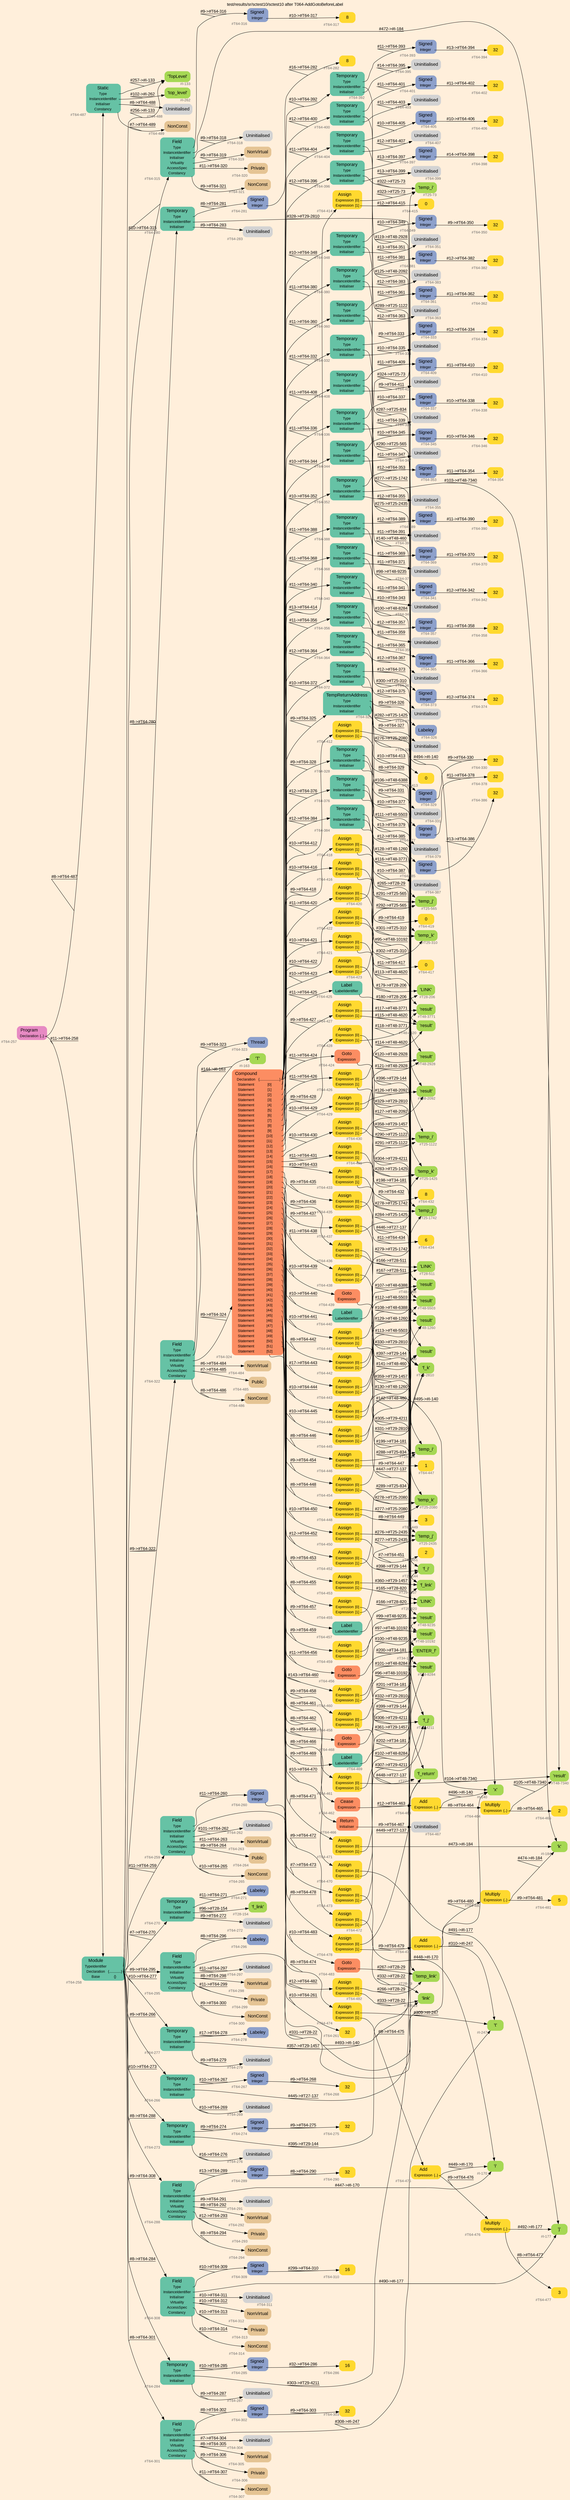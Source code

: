 digraph "test/results/sr/sctest10/sctest10 after T064-AddGotoBeforeLabel" {
label = "test/results/sr/sctest10/sctest10 after T064-AddGotoBeforeLabel"
labelloc = t
graph [
    rankdir = "LR"
    ranksep = 0.3
    bgcolor = antiquewhite1
    color = black
    fontcolor = black
    fontname = "Arial"
];
node [
    fontname = "Arial"
];
edge [
    fontname = "Arial"
];

// -------------------- node figure --------------------
// -------- block #T64-257 ----------
"#T64-257" [
    fillcolor = "/set28/4"
    xlabel = "#T64-257"
    fontsize = "12"
    fontcolor = grey40
    shape = "plaintext"
    label = <<TABLE BORDER="0" CELLBORDER="0" CELLSPACING="0">
     <TR><TD><FONT COLOR="black" POINT-SIZE="15">Program</FONT></TD></TR>
     <TR><TD><FONT COLOR="black" POINT-SIZE="12">Declaration</FONT></TD><TD PORT="port0"><FONT COLOR="black" POINT-SIZE="12">{..}</FONT></TD></TR>
    </TABLE>>
    style = "rounded,filled"
];

// -------- block #T64-258 ----------
"#T64-258" [
    fillcolor = "/set28/1"
    xlabel = "#T64-258"
    fontsize = "12"
    fontcolor = grey40
    shape = "plaintext"
    label = <<TABLE BORDER="0" CELLBORDER="0" CELLSPACING="0">
     <TR><TD><FONT COLOR="black" POINT-SIZE="15">Module</FONT></TD></TR>
     <TR><TD><FONT COLOR="black" POINT-SIZE="12">TypeIdentifier</FONT></TD><TD PORT="port0"></TD></TR>
     <TR><TD><FONT COLOR="black" POINT-SIZE="12">Declaration</FONT></TD><TD PORT="port1"><FONT COLOR="black" POINT-SIZE="12">{.............}</FONT></TD></TR>
     <TR><TD><FONT COLOR="black" POINT-SIZE="12">Base</FONT></TD><TD PORT="port2"><FONT COLOR="black" POINT-SIZE="12">{}</FONT></TD></TR>
    </TABLE>>
    style = "rounded,filled"
];

// -------- block #I-133 ----------
"#I-133" [
    fillcolor = "/set28/5"
    xlabel = "#I-133"
    fontsize = "12"
    fontcolor = grey40
    shape = "plaintext"
    label = <<TABLE BORDER="0" CELLBORDER="0" CELLSPACING="0">
     <TR><TD><FONT COLOR="black" POINT-SIZE="15">'TopLevel'</FONT></TD></TR>
    </TABLE>>
    style = "rounded,filled"
];

// -------- block #T64-259 ----------
"#T64-259" [
    fillcolor = "/set28/1"
    xlabel = "#T64-259"
    fontsize = "12"
    fontcolor = grey40
    shape = "plaintext"
    label = <<TABLE BORDER="0" CELLBORDER="0" CELLSPACING="0">
     <TR><TD><FONT COLOR="black" POINT-SIZE="15">Field</FONT></TD></TR>
     <TR><TD><FONT COLOR="black" POINT-SIZE="12">Type</FONT></TD><TD PORT="port0"></TD></TR>
     <TR><TD><FONT COLOR="black" POINT-SIZE="12">InstanceIdentifier</FONT></TD><TD PORT="port1"></TD></TR>
     <TR><TD><FONT COLOR="black" POINT-SIZE="12">Initialiser</FONT></TD><TD PORT="port2"></TD></TR>
     <TR><TD><FONT COLOR="black" POINT-SIZE="12">Virtuality</FONT></TD><TD PORT="port3"></TD></TR>
     <TR><TD><FONT COLOR="black" POINT-SIZE="12">AccessSpec</FONT></TD><TD PORT="port4"></TD></TR>
     <TR><TD><FONT COLOR="black" POINT-SIZE="12">Constancy</FONT></TD><TD PORT="port5"></TD></TR>
    </TABLE>>
    style = "rounded,filled"
];

// -------- block #T64-260 ----------
"#T64-260" [
    fillcolor = "/set28/3"
    xlabel = "#T64-260"
    fontsize = "12"
    fontcolor = grey40
    shape = "plaintext"
    label = <<TABLE BORDER="0" CELLBORDER="0" CELLSPACING="0">
     <TR><TD><FONT COLOR="black" POINT-SIZE="15">Signed</FONT></TD></TR>
     <TR><TD><FONT COLOR="black" POINT-SIZE="12">Integer</FONT></TD><TD PORT="port0"></TD></TR>
    </TABLE>>
    style = "rounded,filled"
];

// -------- block #T64-261 ----------
"#T64-261" [
    fillcolor = "/set28/6"
    xlabel = "#T64-261"
    fontsize = "12"
    fontcolor = grey40
    shape = "plaintext"
    label = <<TABLE BORDER="0" CELLBORDER="0" CELLSPACING="0">
     <TR><TD><FONT COLOR="black" POINT-SIZE="15">32</FONT></TD></TR>
    </TABLE>>
    style = "rounded,filled"
];

// -------- block #I-140 ----------
"#I-140" [
    fillcolor = "/set28/5"
    xlabel = "#I-140"
    fontsize = "12"
    fontcolor = grey40
    shape = "plaintext"
    label = <<TABLE BORDER="0" CELLBORDER="0" CELLSPACING="0">
     <TR><TD><FONT COLOR="black" POINT-SIZE="15">'x'</FONT></TD></TR>
    </TABLE>>
    style = "rounded,filled"
];

// -------- block #T64-262 ----------
"#T64-262" [
    xlabel = "#T64-262"
    fontsize = "12"
    fontcolor = grey40
    shape = "plaintext"
    label = <<TABLE BORDER="0" CELLBORDER="0" CELLSPACING="0">
     <TR><TD><FONT COLOR="black" POINT-SIZE="15">Uninitialised</FONT></TD></TR>
    </TABLE>>
    style = "rounded,filled"
];

// -------- block #T64-263 ----------
"#T64-263" [
    fillcolor = "/set28/7"
    xlabel = "#T64-263"
    fontsize = "12"
    fontcolor = grey40
    shape = "plaintext"
    label = <<TABLE BORDER="0" CELLBORDER="0" CELLSPACING="0">
     <TR><TD><FONT COLOR="black" POINT-SIZE="15">NonVirtual</FONT></TD></TR>
    </TABLE>>
    style = "rounded,filled"
];

// -------- block #T64-264 ----------
"#T64-264" [
    fillcolor = "/set28/7"
    xlabel = "#T64-264"
    fontsize = "12"
    fontcolor = grey40
    shape = "plaintext"
    label = <<TABLE BORDER="0" CELLBORDER="0" CELLSPACING="0">
     <TR><TD><FONT COLOR="black" POINT-SIZE="15">Public</FONT></TD></TR>
    </TABLE>>
    style = "rounded,filled"
];

// -------- block #T64-265 ----------
"#T64-265" [
    fillcolor = "/set28/7"
    xlabel = "#T64-265"
    fontsize = "12"
    fontcolor = grey40
    shape = "plaintext"
    label = <<TABLE BORDER="0" CELLBORDER="0" CELLSPACING="0">
     <TR><TD><FONT COLOR="black" POINT-SIZE="15">NonConst</FONT></TD></TR>
    </TABLE>>
    style = "rounded,filled"
];

// -------- block #T64-266 ----------
"#T64-266" [
    fillcolor = "/set28/1"
    xlabel = "#T64-266"
    fontsize = "12"
    fontcolor = grey40
    shape = "plaintext"
    label = <<TABLE BORDER="0" CELLBORDER="0" CELLSPACING="0">
     <TR><TD><FONT COLOR="black" POINT-SIZE="15">Temporary</FONT></TD></TR>
     <TR><TD><FONT COLOR="black" POINT-SIZE="12">Type</FONT></TD><TD PORT="port0"></TD></TR>
     <TR><TD><FONT COLOR="black" POINT-SIZE="12">InstanceIdentifier</FONT></TD><TD PORT="port1"></TD></TR>
     <TR><TD><FONT COLOR="black" POINT-SIZE="12">Initialiser</FONT></TD><TD PORT="port2"></TD></TR>
    </TABLE>>
    style = "rounded,filled"
];

// -------- block #T64-267 ----------
"#T64-267" [
    fillcolor = "/set28/3"
    xlabel = "#T64-267"
    fontsize = "12"
    fontcolor = grey40
    shape = "plaintext"
    label = <<TABLE BORDER="0" CELLBORDER="0" CELLSPACING="0">
     <TR><TD><FONT COLOR="black" POINT-SIZE="15">Signed</FONT></TD></TR>
     <TR><TD><FONT COLOR="black" POINT-SIZE="12">Integer</FONT></TD><TD PORT="port0"></TD></TR>
    </TABLE>>
    style = "rounded,filled"
];

// -------- block #T64-268 ----------
"#T64-268" [
    fillcolor = "/set28/6"
    xlabel = "#T64-268"
    fontsize = "12"
    fontcolor = grey40
    shape = "plaintext"
    label = <<TABLE BORDER="0" CELLBORDER="0" CELLSPACING="0">
     <TR><TD><FONT COLOR="black" POINT-SIZE="15">32</FONT></TD></TR>
    </TABLE>>
    style = "rounded,filled"
];

// -------- block #T27-137 ----------
"#T27-137" [
    fillcolor = "/set28/5"
    xlabel = "#T27-137"
    fontsize = "12"
    fontcolor = grey40
    shape = "plaintext"
    label = <<TABLE BORDER="0" CELLBORDER="0" CELLSPACING="0">
     <TR><TD><FONT COLOR="black" POINT-SIZE="15">'f_return'</FONT></TD></TR>
    </TABLE>>
    style = "rounded,filled"
];

// -------- block #T64-269 ----------
"#T64-269" [
    xlabel = "#T64-269"
    fontsize = "12"
    fontcolor = grey40
    shape = "plaintext"
    label = <<TABLE BORDER="0" CELLBORDER="0" CELLSPACING="0">
     <TR><TD><FONT COLOR="black" POINT-SIZE="15">Uninitialised</FONT></TD></TR>
    </TABLE>>
    style = "rounded,filled"
];

// -------- block #T64-270 ----------
"#T64-270" [
    fillcolor = "/set28/1"
    xlabel = "#T64-270"
    fontsize = "12"
    fontcolor = grey40
    shape = "plaintext"
    label = <<TABLE BORDER="0" CELLBORDER="0" CELLSPACING="0">
     <TR><TD><FONT COLOR="black" POINT-SIZE="15">Temporary</FONT></TD></TR>
     <TR><TD><FONT COLOR="black" POINT-SIZE="12">Type</FONT></TD><TD PORT="port0"></TD></TR>
     <TR><TD><FONT COLOR="black" POINT-SIZE="12">InstanceIdentifier</FONT></TD><TD PORT="port1"></TD></TR>
     <TR><TD><FONT COLOR="black" POINT-SIZE="12">Initialiser</FONT></TD><TD PORT="port2"></TD></TR>
    </TABLE>>
    style = "rounded,filled"
];

// -------- block #T64-271 ----------
"#T64-271" [
    fillcolor = "/set28/3"
    xlabel = "#T64-271"
    fontsize = "12"
    fontcolor = grey40
    shape = "plaintext"
    label = <<TABLE BORDER="0" CELLBORDER="0" CELLSPACING="0">
     <TR><TD><FONT COLOR="black" POINT-SIZE="15">Labeley</FONT></TD></TR>
    </TABLE>>
    style = "rounded,filled"
];

// -------- block #T28-154 ----------
"#T28-154" [
    fillcolor = "/set28/5"
    xlabel = "#T28-154"
    fontsize = "12"
    fontcolor = grey40
    shape = "plaintext"
    label = <<TABLE BORDER="0" CELLBORDER="0" CELLSPACING="0">
     <TR><TD><FONT COLOR="black" POINT-SIZE="15">'f_link'</FONT></TD></TR>
    </TABLE>>
    style = "rounded,filled"
];

// -------- block #T64-272 ----------
"#T64-272" [
    xlabel = "#T64-272"
    fontsize = "12"
    fontcolor = grey40
    shape = "plaintext"
    label = <<TABLE BORDER="0" CELLBORDER="0" CELLSPACING="0">
     <TR><TD><FONT COLOR="black" POINT-SIZE="15">Uninitialised</FONT></TD></TR>
    </TABLE>>
    style = "rounded,filled"
];

// -------- block #T64-273 ----------
"#T64-273" [
    fillcolor = "/set28/1"
    xlabel = "#T64-273"
    fontsize = "12"
    fontcolor = grey40
    shape = "plaintext"
    label = <<TABLE BORDER="0" CELLBORDER="0" CELLSPACING="0">
     <TR><TD><FONT COLOR="black" POINT-SIZE="15">Temporary</FONT></TD></TR>
     <TR><TD><FONT COLOR="black" POINT-SIZE="12">Type</FONT></TD><TD PORT="port0"></TD></TR>
     <TR><TD><FONT COLOR="black" POINT-SIZE="12">InstanceIdentifier</FONT></TD><TD PORT="port1"></TD></TR>
     <TR><TD><FONT COLOR="black" POINT-SIZE="12">Initialiser</FONT></TD><TD PORT="port2"></TD></TR>
    </TABLE>>
    style = "rounded,filled"
];

// -------- block #T64-274 ----------
"#T64-274" [
    fillcolor = "/set28/3"
    xlabel = "#T64-274"
    fontsize = "12"
    fontcolor = grey40
    shape = "plaintext"
    label = <<TABLE BORDER="0" CELLBORDER="0" CELLSPACING="0">
     <TR><TD><FONT COLOR="black" POINT-SIZE="15">Signed</FONT></TD></TR>
     <TR><TD><FONT COLOR="black" POINT-SIZE="12">Integer</FONT></TD><TD PORT="port0"></TD></TR>
    </TABLE>>
    style = "rounded,filled"
];

// -------- block #T64-275 ----------
"#T64-275" [
    fillcolor = "/set28/6"
    xlabel = "#T64-275"
    fontsize = "12"
    fontcolor = grey40
    shape = "plaintext"
    label = <<TABLE BORDER="0" CELLBORDER="0" CELLSPACING="0">
     <TR><TD><FONT COLOR="black" POINT-SIZE="15">32</FONT></TD></TR>
    </TABLE>>
    style = "rounded,filled"
];

// -------- block #T29-144 ----------
"#T29-144" [
    fillcolor = "/set28/5"
    xlabel = "#T29-144"
    fontsize = "12"
    fontcolor = grey40
    shape = "plaintext"
    label = <<TABLE BORDER="0" CELLBORDER="0" CELLSPACING="0">
     <TR><TD><FONT COLOR="black" POINT-SIZE="15">'f_i'</FONT></TD></TR>
    </TABLE>>
    style = "rounded,filled"
];

// -------- block #T64-276 ----------
"#T64-276" [
    xlabel = "#T64-276"
    fontsize = "12"
    fontcolor = grey40
    shape = "plaintext"
    label = <<TABLE BORDER="0" CELLBORDER="0" CELLSPACING="0">
     <TR><TD><FONT COLOR="black" POINT-SIZE="15">Uninitialised</FONT></TD></TR>
    </TABLE>>
    style = "rounded,filled"
];

// -------- block #T64-277 ----------
"#T64-277" [
    fillcolor = "/set28/1"
    xlabel = "#T64-277"
    fontsize = "12"
    fontcolor = grey40
    shape = "plaintext"
    label = <<TABLE BORDER="0" CELLBORDER="0" CELLSPACING="0">
     <TR><TD><FONT COLOR="black" POINT-SIZE="15">Temporary</FONT></TD></TR>
     <TR><TD><FONT COLOR="black" POINT-SIZE="12">Type</FONT></TD><TD PORT="port0"></TD></TR>
     <TR><TD><FONT COLOR="black" POINT-SIZE="12">InstanceIdentifier</FONT></TD><TD PORT="port1"></TD></TR>
     <TR><TD><FONT COLOR="black" POINT-SIZE="12">Initialiser</FONT></TD><TD PORT="port2"></TD></TR>
    </TABLE>>
    style = "rounded,filled"
];

// -------- block #T64-278 ----------
"#T64-278" [
    fillcolor = "/set28/3"
    xlabel = "#T64-278"
    fontsize = "12"
    fontcolor = grey40
    shape = "plaintext"
    label = <<TABLE BORDER="0" CELLBORDER="0" CELLSPACING="0">
     <TR><TD><FONT COLOR="black" POINT-SIZE="15">Labeley</FONT></TD></TR>
    </TABLE>>
    style = "rounded,filled"
];

// -------- block #T29-1457 ----------
"#T29-1457" [
    fillcolor = "/set28/5"
    xlabel = "#T29-1457"
    fontsize = "12"
    fontcolor = grey40
    shape = "plaintext"
    label = <<TABLE BORDER="0" CELLBORDER="0" CELLSPACING="0">
     <TR><TD><FONT COLOR="black" POINT-SIZE="15">'f_link'</FONT></TD></TR>
    </TABLE>>
    style = "rounded,filled"
];

// -------- block #T64-279 ----------
"#T64-279" [
    xlabel = "#T64-279"
    fontsize = "12"
    fontcolor = grey40
    shape = "plaintext"
    label = <<TABLE BORDER="0" CELLBORDER="0" CELLSPACING="0">
     <TR><TD><FONT COLOR="black" POINT-SIZE="15">Uninitialised</FONT></TD></TR>
    </TABLE>>
    style = "rounded,filled"
];

// -------- block #T64-280 ----------
"#T64-280" [
    fillcolor = "/set28/1"
    xlabel = "#T64-280"
    fontsize = "12"
    fontcolor = grey40
    shape = "plaintext"
    label = <<TABLE BORDER="0" CELLBORDER="0" CELLSPACING="0">
     <TR><TD><FONT COLOR="black" POINT-SIZE="15">Temporary</FONT></TD></TR>
     <TR><TD><FONT COLOR="black" POINT-SIZE="12">Type</FONT></TD><TD PORT="port0"></TD></TR>
     <TR><TD><FONT COLOR="black" POINT-SIZE="12">InstanceIdentifier</FONT></TD><TD PORT="port1"></TD></TR>
     <TR><TD><FONT COLOR="black" POINT-SIZE="12">Initialiser</FONT></TD><TD PORT="port2"></TD></TR>
    </TABLE>>
    style = "rounded,filled"
];

// -------- block #T64-281 ----------
"#T64-281" [
    fillcolor = "/set28/3"
    xlabel = "#T64-281"
    fontsize = "12"
    fontcolor = grey40
    shape = "plaintext"
    label = <<TABLE BORDER="0" CELLBORDER="0" CELLSPACING="0">
     <TR><TD><FONT COLOR="black" POINT-SIZE="15">Signed</FONT></TD></TR>
     <TR><TD><FONT COLOR="black" POINT-SIZE="12">Integer</FONT></TD><TD PORT="port0"></TD></TR>
    </TABLE>>
    style = "rounded,filled"
];

// -------- block #T64-282 ----------
"#T64-282" [
    fillcolor = "/set28/6"
    xlabel = "#T64-282"
    fontsize = "12"
    fontcolor = grey40
    shape = "plaintext"
    label = <<TABLE BORDER="0" CELLBORDER="0" CELLSPACING="0">
     <TR><TD><FONT COLOR="black" POINT-SIZE="15">8</FONT></TD></TR>
    </TABLE>>
    style = "rounded,filled"
];

// -------- block #T29-2810 ----------
"#T29-2810" [
    fillcolor = "/set28/5"
    xlabel = "#T29-2810"
    fontsize = "12"
    fontcolor = grey40
    shape = "plaintext"
    label = <<TABLE BORDER="0" CELLBORDER="0" CELLSPACING="0">
     <TR><TD><FONT COLOR="black" POINT-SIZE="15">'f_k'</FONT></TD></TR>
    </TABLE>>
    style = "rounded,filled"
];

// -------- block #T64-283 ----------
"#T64-283" [
    xlabel = "#T64-283"
    fontsize = "12"
    fontcolor = grey40
    shape = "plaintext"
    label = <<TABLE BORDER="0" CELLBORDER="0" CELLSPACING="0">
     <TR><TD><FONT COLOR="black" POINT-SIZE="15">Uninitialised</FONT></TD></TR>
    </TABLE>>
    style = "rounded,filled"
];

// -------- block #T64-284 ----------
"#T64-284" [
    fillcolor = "/set28/1"
    xlabel = "#T64-284"
    fontsize = "12"
    fontcolor = grey40
    shape = "plaintext"
    label = <<TABLE BORDER="0" CELLBORDER="0" CELLSPACING="0">
     <TR><TD><FONT COLOR="black" POINT-SIZE="15">Temporary</FONT></TD></TR>
     <TR><TD><FONT COLOR="black" POINT-SIZE="12">Type</FONT></TD><TD PORT="port0"></TD></TR>
     <TR><TD><FONT COLOR="black" POINT-SIZE="12">InstanceIdentifier</FONT></TD><TD PORT="port1"></TD></TR>
     <TR><TD><FONT COLOR="black" POINT-SIZE="12">Initialiser</FONT></TD><TD PORT="port2"></TD></TR>
    </TABLE>>
    style = "rounded,filled"
];

// -------- block #T64-285 ----------
"#T64-285" [
    fillcolor = "/set28/3"
    xlabel = "#T64-285"
    fontsize = "12"
    fontcolor = grey40
    shape = "plaintext"
    label = <<TABLE BORDER="0" CELLBORDER="0" CELLSPACING="0">
     <TR><TD><FONT COLOR="black" POINT-SIZE="15">Signed</FONT></TD></TR>
     <TR><TD><FONT COLOR="black" POINT-SIZE="12">Integer</FONT></TD><TD PORT="port0"></TD></TR>
    </TABLE>>
    style = "rounded,filled"
];

// -------- block #T64-286 ----------
"#T64-286" [
    fillcolor = "/set28/6"
    xlabel = "#T64-286"
    fontsize = "12"
    fontcolor = grey40
    shape = "plaintext"
    label = <<TABLE BORDER="0" CELLBORDER="0" CELLSPACING="0">
     <TR><TD><FONT COLOR="black" POINT-SIZE="15">16</FONT></TD></TR>
    </TABLE>>
    style = "rounded,filled"
];

// -------- block #T29-4211 ----------
"#T29-4211" [
    fillcolor = "/set28/5"
    xlabel = "#T29-4211"
    fontsize = "12"
    fontcolor = grey40
    shape = "plaintext"
    label = <<TABLE BORDER="0" CELLBORDER="0" CELLSPACING="0">
     <TR><TD><FONT COLOR="black" POINT-SIZE="15">'f_j'</FONT></TD></TR>
    </TABLE>>
    style = "rounded,filled"
];

// -------- block #T64-287 ----------
"#T64-287" [
    xlabel = "#T64-287"
    fontsize = "12"
    fontcolor = grey40
    shape = "plaintext"
    label = <<TABLE BORDER="0" CELLBORDER="0" CELLSPACING="0">
     <TR><TD><FONT COLOR="black" POINT-SIZE="15">Uninitialised</FONT></TD></TR>
    </TABLE>>
    style = "rounded,filled"
];

// -------- block #T64-288 ----------
"#T64-288" [
    fillcolor = "/set28/1"
    xlabel = "#T64-288"
    fontsize = "12"
    fontcolor = grey40
    shape = "plaintext"
    label = <<TABLE BORDER="0" CELLBORDER="0" CELLSPACING="0">
     <TR><TD><FONT COLOR="black" POINT-SIZE="15">Field</FONT></TD></TR>
     <TR><TD><FONT COLOR="black" POINT-SIZE="12">Type</FONT></TD><TD PORT="port0"></TD></TR>
     <TR><TD><FONT COLOR="black" POINT-SIZE="12">InstanceIdentifier</FONT></TD><TD PORT="port1"></TD></TR>
     <TR><TD><FONT COLOR="black" POINT-SIZE="12">Initialiser</FONT></TD><TD PORT="port2"></TD></TR>
     <TR><TD><FONT COLOR="black" POINT-SIZE="12">Virtuality</FONT></TD><TD PORT="port3"></TD></TR>
     <TR><TD><FONT COLOR="black" POINT-SIZE="12">AccessSpec</FONT></TD><TD PORT="port4"></TD></TR>
     <TR><TD><FONT COLOR="black" POINT-SIZE="12">Constancy</FONT></TD><TD PORT="port5"></TD></TR>
    </TABLE>>
    style = "rounded,filled"
];

// -------- block #T64-289 ----------
"#T64-289" [
    fillcolor = "/set28/3"
    xlabel = "#T64-289"
    fontsize = "12"
    fontcolor = grey40
    shape = "plaintext"
    label = <<TABLE BORDER="0" CELLBORDER="0" CELLSPACING="0">
     <TR><TD><FONT COLOR="black" POINT-SIZE="15">Signed</FONT></TD></TR>
     <TR><TD><FONT COLOR="black" POINT-SIZE="12">Integer</FONT></TD><TD PORT="port0"></TD></TR>
    </TABLE>>
    style = "rounded,filled"
];

// -------- block #T64-290 ----------
"#T64-290" [
    fillcolor = "/set28/6"
    xlabel = "#T64-290"
    fontsize = "12"
    fontcolor = grey40
    shape = "plaintext"
    label = <<TABLE BORDER="0" CELLBORDER="0" CELLSPACING="0">
     <TR><TD><FONT COLOR="black" POINT-SIZE="15">32</FONT></TD></TR>
    </TABLE>>
    style = "rounded,filled"
];

// -------- block #I-170 ----------
"#I-170" [
    fillcolor = "/set28/5"
    xlabel = "#I-170"
    fontsize = "12"
    fontcolor = grey40
    shape = "plaintext"
    label = <<TABLE BORDER="0" CELLBORDER="0" CELLSPACING="0">
     <TR><TD><FONT COLOR="black" POINT-SIZE="15">'i'</FONT></TD></TR>
    </TABLE>>
    style = "rounded,filled"
];

// -------- block #T64-291 ----------
"#T64-291" [
    xlabel = "#T64-291"
    fontsize = "12"
    fontcolor = grey40
    shape = "plaintext"
    label = <<TABLE BORDER="0" CELLBORDER="0" CELLSPACING="0">
     <TR><TD><FONT COLOR="black" POINT-SIZE="15">Uninitialised</FONT></TD></TR>
    </TABLE>>
    style = "rounded,filled"
];

// -------- block #T64-292 ----------
"#T64-292" [
    fillcolor = "/set28/7"
    xlabel = "#T64-292"
    fontsize = "12"
    fontcolor = grey40
    shape = "plaintext"
    label = <<TABLE BORDER="0" CELLBORDER="0" CELLSPACING="0">
     <TR><TD><FONT COLOR="black" POINT-SIZE="15">NonVirtual</FONT></TD></TR>
    </TABLE>>
    style = "rounded,filled"
];

// -------- block #T64-293 ----------
"#T64-293" [
    fillcolor = "/set28/7"
    xlabel = "#T64-293"
    fontsize = "12"
    fontcolor = grey40
    shape = "plaintext"
    label = <<TABLE BORDER="0" CELLBORDER="0" CELLSPACING="0">
     <TR><TD><FONT COLOR="black" POINT-SIZE="15">Private</FONT></TD></TR>
    </TABLE>>
    style = "rounded,filled"
];

// -------- block #T64-294 ----------
"#T64-294" [
    fillcolor = "/set28/7"
    xlabel = "#T64-294"
    fontsize = "12"
    fontcolor = grey40
    shape = "plaintext"
    label = <<TABLE BORDER="0" CELLBORDER="0" CELLSPACING="0">
     <TR><TD><FONT COLOR="black" POINT-SIZE="15">NonConst</FONT></TD></TR>
    </TABLE>>
    style = "rounded,filled"
];

// -------- block #T64-295 ----------
"#T64-295" [
    fillcolor = "/set28/1"
    xlabel = "#T64-295"
    fontsize = "12"
    fontcolor = grey40
    shape = "plaintext"
    label = <<TABLE BORDER="0" CELLBORDER="0" CELLSPACING="0">
     <TR><TD><FONT COLOR="black" POINT-SIZE="15">Field</FONT></TD></TR>
     <TR><TD><FONT COLOR="black" POINT-SIZE="12">Type</FONT></TD><TD PORT="port0"></TD></TR>
     <TR><TD><FONT COLOR="black" POINT-SIZE="12">InstanceIdentifier</FONT></TD><TD PORT="port1"></TD></TR>
     <TR><TD><FONT COLOR="black" POINT-SIZE="12">Initialiser</FONT></TD><TD PORT="port2"></TD></TR>
     <TR><TD><FONT COLOR="black" POINT-SIZE="12">Virtuality</FONT></TD><TD PORT="port3"></TD></TR>
     <TR><TD><FONT COLOR="black" POINT-SIZE="12">AccessSpec</FONT></TD><TD PORT="port4"></TD></TR>
     <TR><TD><FONT COLOR="black" POINT-SIZE="12">Constancy</FONT></TD><TD PORT="port5"></TD></TR>
    </TABLE>>
    style = "rounded,filled"
];

// -------- block #T64-296 ----------
"#T64-296" [
    fillcolor = "/set28/3"
    xlabel = "#T64-296"
    fontsize = "12"
    fontcolor = grey40
    shape = "plaintext"
    label = <<TABLE BORDER="0" CELLBORDER="0" CELLSPACING="0">
     <TR><TD><FONT COLOR="black" POINT-SIZE="15">Labeley</FONT></TD></TR>
    </TABLE>>
    style = "rounded,filled"
];

// -------- block #T28-22 ----------
"#T28-22" [
    fillcolor = "/set28/5"
    xlabel = "#T28-22"
    fontsize = "12"
    fontcolor = grey40
    shape = "plaintext"
    label = <<TABLE BORDER="0" CELLBORDER="0" CELLSPACING="0">
     <TR><TD><FONT COLOR="black" POINT-SIZE="15">'link'</FONT></TD></TR>
    </TABLE>>
    style = "rounded,filled"
];

// -------- block #T64-297 ----------
"#T64-297" [
    xlabel = "#T64-297"
    fontsize = "12"
    fontcolor = grey40
    shape = "plaintext"
    label = <<TABLE BORDER="0" CELLBORDER="0" CELLSPACING="0">
     <TR><TD><FONT COLOR="black" POINT-SIZE="15">Uninitialised</FONT></TD></TR>
    </TABLE>>
    style = "rounded,filled"
];

// -------- block #T64-298 ----------
"#T64-298" [
    fillcolor = "/set28/7"
    xlabel = "#T64-298"
    fontsize = "12"
    fontcolor = grey40
    shape = "plaintext"
    label = <<TABLE BORDER="0" CELLBORDER="0" CELLSPACING="0">
     <TR><TD><FONT COLOR="black" POINT-SIZE="15">NonVirtual</FONT></TD></TR>
    </TABLE>>
    style = "rounded,filled"
];

// -------- block #T64-299 ----------
"#T64-299" [
    fillcolor = "/set28/7"
    xlabel = "#T64-299"
    fontsize = "12"
    fontcolor = grey40
    shape = "plaintext"
    label = <<TABLE BORDER="0" CELLBORDER="0" CELLSPACING="0">
     <TR><TD><FONT COLOR="black" POINT-SIZE="15">Private</FONT></TD></TR>
    </TABLE>>
    style = "rounded,filled"
];

// -------- block #T64-300 ----------
"#T64-300" [
    fillcolor = "/set28/7"
    xlabel = "#T64-300"
    fontsize = "12"
    fontcolor = grey40
    shape = "plaintext"
    label = <<TABLE BORDER="0" CELLBORDER="0" CELLSPACING="0">
     <TR><TD><FONT COLOR="black" POINT-SIZE="15">NonConst</FONT></TD></TR>
    </TABLE>>
    style = "rounded,filled"
];

// -------- block #T64-301 ----------
"#T64-301" [
    fillcolor = "/set28/1"
    xlabel = "#T64-301"
    fontsize = "12"
    fontcolor = grey40
    shape = "plaintext"
    label = <<TABLE BORDER="0" CELLBORDER="0" CELLSPACING="0">
     <TR><TD><FONT COLOR="black" POINT-SIZE="15">Field</FONT></TD></TR>
     <TR><TD><FONT COLOR="black" POINT-SIZE="12">Type</FONT></TD><TD PORT="port0"></TD></TR>
     <TR><TD><FONT COLOR="black" POINT-SIZE="12">InstanceIdentifier</FONT></TD><TD PORT="port1"></TD></TR>
     <TR><TD><FONT COLOR="black" POINT-SIZE="12">Initialiser</FONT></TD><TD PORT="port2"></TD></TR>
     <TR><TD><FONT COLOR="black" POINT-SIZE="12">Virtuality</FONT></TD><TD PORT="port3"></TD></TR>
     <TR><TD><FONT COLOR="black" POINT-SIZE="12">AccessSpec</FONT></TD><TD PORT="port4"></TD></TR>
     <TR><TD><FONT COLOR="black" POINT-SIZE="12">Constancy</FONT></TD><TD PORT="port5"></TD></TR>
    </TABLE>>
    style = "rounded,filled"
];

// -------- block #T64-302 ----------
"#T64-302" [
    fillcolor = "/set28/3"
    xlabel = "#T64-302"
    fontsize = "12"
    fontcolor = grey40
    shape = "plaintext"
    label = <<TABLE BORDER="0" CELLBORDER="0" CELLSPACING="0">
     <TR><TD><FONT COLOR="black" POINT-SIZE="15">Signed</FONT></TD></TR>
     <TR><TD><FONT COLOR="black" POINT-SIZE="12">Integer</FONT></TD><TD PORT="port0"></TD></TR>
    </TABLE>>
    style = "rounded,filled"
];

// -------- block #T64-303 ----------
"#T64-303" [
    fillcolor = "/set28/6"
    xlabel = "#T64-303"
    fontsize = "12"
    fontcolor = grey40
    shape = "plaintext"
    label = <<TABLE BORDER="0" CELLBORDER="0" CELLSPACING="0">
     <TR><TD><FONT COLOR="black" POINT-SIZE="15">32</FONT></TD></TR>
    </TABLE>>
    style = "rounded,filled"
];

// -------- block #I-247 ----------
"#I-247" [
    fillcolor = "/set28/5"
    xlabel = "#I-247"
    fontsize = "12"
    fontcolor = grey40
    shape = "plaintext"
    label = <<TABLE BORDER="0" CELLBORDER="0" CELLSPACING="0">
     <TR><TD><FONT COLOR="black" POINT-SIZE="15">'t'</FONT></TD></TR>
    </TABLE>>
    style = "rounded,filled"
];

// -------- block #T64-304 ----------
"#T64-304" [
    xlabel = "#T64-304"
    fontsize = "12"
    fontcolor = grey40
    shape = "plaintext"
    label = <<TABLE BORDER="0" CELLBORDER="0" CELLSPACING="0">
     <TR><TD><FONT COLOR="black" POINT-SIZE="15">Uninitialised</FONT></TD></TR>
    </TABLE>>
    style = "rounded,filled"
];

// -------- block #T64-305 ----------
"#T64-305" [
    fillcolor = "/set28/7"
    xlabel = "#T64-305"
    fontsize = "12"
    fontcolor = grey40
    shape = "plaintext"
    label = <<TABLE BORDER="0" CELLBORDER="0" CELLSPACING="0">
     <TR><TD><FONT COLOR="black" POINT-SIZE="15">NonVirtual</FONT></TD></TR>
    </TABLE>>
    style = "rounded,filled"
];

// -------- block #T64-306 ----------
"#T64-306" [
    fillcolor = "/set28/7"
    xlabel = "#T64-306"
    fontsize = "12"
    fontcolor = grey40
    shape = "plaintext"
    label = <<TABLE BORDER="0" CELLBORDER="0" CELLSPACING="0">
     <TR><TD><FONT COLOR="black" POINT-SIZE="15">Private</FONT></TD></TR>
    </TABLE>>
    style = "rounded,filled"
];

// -------- block #T64-307 ----------
"#T64-307" [
    fillcolor = "/set28/7"
    xlabel = "#T64-307"
    fontsize = "12"
    fontcolor = grey40
    shape = "plaintext"
    label = <<TABLE BORDER="0" CELLBORDER="0" CELLSPACING="0">
     <TR><TD><FONT COLOR="black" POINT-SIZE="15">NonConst</FONT></TD></TR>
    </TABLE>>
    style = "rounded,filled"
];

// -------- block #T64-308 ----------
"#T64-308" [
    fillcolor = "/set28/1"
    xlabel = "#T64-308"
    fontsize = "12"
    fontcolor = grey40
    shape = "plaintext"
    label = <<TABLE BORDER="0" CELLBORDER="0" CELLSPACING="0">
     <TR><TD><FONT COLOR="black" POINT-SIZE="15">Field</FONT></TD></TR>
     <TR><TD><FONT COLOR="black" POINT-SIZE="12">Type</FONT></TD><TD PORT="port0"></TD></TR>
     <TR><TD><FONT COLOR="black" POINT-SIZE="12">InstanceIdentifier</FONT></TD><TD PORT="port1"></TD></TR>
     <TR><TD><FONT COLOR="black" POINT-SIZE="12">Initialiser</FONT></TD><TD PORT="port2"></TD></TR>
     <TR><TD><FONT COLOR="black" POINT-SIZE="12">Virtuality</FONT></TD><TD PORT="port3"></TD></TR>
     <TR><TD><FONT COLOR="black" POINT-SIZE="12">AccessSpec</FONT></TD><TD PORT="port4"></TD></TR>
     <TR><TD><FONT COLOR="black" POINT-SIZE="12">Constancy</FONT></TD><TD PORT="port5"></TD></TR>
    </TABLE>>
    style = "rounded,filled"
];

// -------- block #T64-309 ----------
"#T64-309" [
    fillcolor = "/set28/3"
    xlabel = "#T64-309"
    fontsize = "12"
    fontcolor = grey40
    shape = "plaintext"
    label = <<TABLE BORDER="0" CELLBORDER="0" CELLSPACING="0">
     <TR><TD><FONT COLOR="black" POINT-SIZE="15">Signed</FONT></TD></TR>
     <TR><TD><FONT COLOR="black" POINT-SIZE="12">Integer</FONT></TD><TD PORT="port0"></TD></TR>
    </TABLE>>
    style = "rounded,filled"
];

// -------- block #T64-310 ----------
"#T64-310" [
    fillcolor = "/set28/6"
    xlabel = "#T64-310"
    fontsize = "12"
    fontcolor = grey40
    shape = "plaintext"
    label = <<TABLE BORDER="0" CELLBORDER="0" CELLSPACING="0">
     <TR><TD><FONT COLOR="black" POINT-SIZE="15">16</FONT></TD></TR>
    </TABLE>>
    style = "rounded,filled"
];

// -------- block #I-177 ----------
"#I-177" [
    fillcolor = "/set28/5"
    xlabel = "#I-177"
    fontsize = "12"
    fontcolor = grey40
    shape = "plaintext"
    label = <<TABLE BORDER="0" CELLBORDER="0" CELLSPACING="0">
     <TR><TD><FONT COLOR="black" POINT-SIZE="15">'j'</FONT></TD></TR>
    </TABLE>>
    style = "rounded,filled"
];

// -------- block #T64-311 ----------
"#T64-311" [
    xlabel = "#T64-311"
    fontsize = "12"
    fontcolor = grey40
    shape = "plaintext"
    label = <<TABLE BORDER="0" CELLBORDER="0" CELLSPACING="0">
     <TR><TD><FONT COLOR="black" POINT-SIZE="15">Uninitialised</FONT></TD></TR>
    </TABLE>>
    style = "rounded,filled"
];

// -------- block #T64-312 ----------
"#T64-312" [
    fillcolor = "/set28/7"
    xlabel = "#T64-312"
    fontsize = "12"
    fontcolor = grey40
    shape = "plaintext"
    label = <<TABLE BORDER="0" CELLBORDER="0" CELLSPACING="0">
     <TR><TD><FONT COLOR="black" POINT-SIZE="15">NonVirtual</FONT></TD></TR>
    </TABLE>>
    style = "rounded,filled"
];

// -------- block #T64-313 ----------
"#T64-313" [
    fillcolor = "/set28/7"
    xlabel = "#T64-313"
    fontsize = "12"
    fontcolor = grey40
    shape = "plaintext"
    label = <<TABLE BORDER="0" CELLBORDER="0" CELLSPACING="0">
     <TR><TD><FONT COLOR="black" POINT-SIZE="15">Private</FONT></TD></TR>
    </TABLE>>
    style = "rounded,filled"
];

// -------- block #T64-314 ----------
"#T64-314" [
    fillcolor = "/set28/7"
    xlabel = "#T64-314"
    fontsize = "12"
    fontcolor = grey40
    shape = "plaintext"
    label = <<TABLE BORDER="0" CELLBORDER="0" CELLSPACING="0">
     <TR><TD><FONT COLOR="black" POINT-SIZE="15">NonConst</FONT></TD></TR>
    </TABLE>>
    style = "rounded,filled"
];

// -------- block #T64-315 ----------
"#T64-315" [
    fillcolor = "/set28/1"
    xlabel = "#T64-315"
    fontsize = "12"
    fontcolor = grey40
    shape = "plaintext"
    label = <<TABLE BORDER="0" CELLBORDER="0" CELLSPACING="0">
     <TR><TD><FONT COLOR="black" POINT-SIZE="15">Field</FONT></TD></TR>
     <TR><TD><FONT COLOR="black" POINT-SIZE="12">Type</FONT></TD><TD PORT="port0"></TD></TR>
     <TR><TD><FONT COLOR="black" POINT-SIZE="12">InstanceIdentifier</FONT></TD><TD PORT="port1"></TD></TR>
     <TR><TD><FONT COLOR="black" POINT-SIZE="12">Initialiser</FONT></TD><TD PORT="port2"></TD></TR>
     <TR><TD><FONT COLOR="black" POINT-SIZE="12">Virtuality</FONT></TD><TD PORT="port3"></TD></TR>
     <TR><TD><FONT COLOR="black" POINT-SIZE="12">AccessSpec</FONT></TD><TD PORT="port4"></TD></TR>
     <TR><TD><FONT COLOR="black" POINT-SIZE="12">Constancy</FONT></TD><TD PORT="port5"></TD></TR>
    </TABLE>>
    style = "rounded,filled"
];

// -------- block #T64-316 ----------
"#T64-316" [
    fillcolor = "/set28/3"
    xlabel = "#T64-316"
    fontsize = "12"
    fontcolor = grey40
    shape = "plaintext"
    label = <<TABLE BORDER="0" CELLBORDER="0" CELLSPACING="0">
     <TR><TD><FONT COLOR="black" POINT-SIZE="15">Signed</FONT></TD></TR>
     <TR><TD><FONT COLOR="black" POINT-SIZE="12">Integer</FONT></TD><TD PORT="port0"></TD></TR>
    </TABLE>>
    style = "rounded,filled"
];

// -------- block #T64-317 ----------
"#T64-317" [
    fillcolor = "/set28/6"
    xlabel = "#T64-317"
    fontsize = "12"
    fontcolor = grey40
    shape = "plaintext"
    label = <<TABLE BORDER="0" CELLBORDER="0" CELLSPACING="0">
     <TR><TD><FONT COLOR="black" POINT-SIZE="15">8</FONT></TD></TR>
    </TABLE>>
    style = "rounded,filled"
];

// -------- block #I-184 ----------
"#I-184" [
    fillcolor = "/set28/5"
    xlabel = "#I-184"
    fontsize = "12"
    fontcolor = grey40
    shape = "plaintext"
    label = <<TABLE BORDER="0" CELLBORDER="0" CELLSPACING="0">
     <TR><TD><FONT COLOR="black" POINT-SIZE="15">'k'</FONT></TD></TR>
    </TABLE>>
    style = "rounded,filled"
];

// -------- block #T64-318 ----------
"#T64-318" [
    xlabel = "#T64-318"
    fontsize = "12"
    fontcolor = grey40
    shape = "plaintext"
    label = <<TABLE BORDER="0" CELLBORDER="0" CELLSPACING="0">
     <TR><TD><FONT COLOR="black" POINT-SIZE="15">Uninitialised</FONT></TD></TR>
    </TABLE>>
    style = "rounded,filled"
];

// -------- block #T64-319 ----------
"#T64-319" [
    fillcolor = "/set28/7"
    xlabel = "#T64-319"
    fontsize = "12"
    fontcolor = grey40
    shape = "plaintext"
    label = <<TABLE BORDER="0" CELLBORDER="0" CELLSPACING="0">
     <TR><TD><FONT COLOR="black" POINT-SIZE="15">NonVirtual</FONT></TD></TR>
    </TABLE>>
    style = "rounded,filled"
];

// -------- block #T64-320 ----------
"#T64-320" [
    fillcolor = "/set28/7"
    xlabel = "#T64-320"
    fontsize = "12"
    fontcolor = grey40
    shape = "plaintext"
    label = <<TABLE BORDER="0" CELLBORDER="0" CELLSPACING="0">
     <TR><TD><FONT COLOR="black" POINT-SIZE="15">Private</FONT></TD></TR>
    </TABLE>>
    style = "rounded,filled"
];

// -------- block #T64-321 ----------
"#T64-321" [
    fillcolor = "/set28/7"
    xlabel = "#T64-321"
    fontsize = "12"
    fontcolor = grey40
    shape = "plaintext"
    label = <<TABLE BORDER="0" CELLBORDER="0" CELLSPACING="0">
     <TR><TD><FONT COLOR="black" POINT-SIZE="15">NonConst</FONT></TD></TR>
    </TABLE>>
    style = "rounded,filled"
];

// -------- block #T64-322 ----------
"#T64-322" [
    fillcolor = "/set28/1"
    xlabel = "#T64-322"
    fontsize = "12"
    fontcolor = grey40
    shape = "plaintext"
    label = <<TABLE BORDER="0" CELLBORDER="0" CELLSPACING="0">
     <TR><TD><FONT COLOR="black" POINT-SIZE="15">Field</FONT></TD></TR>
     <TR><TD><FONT COLOR="black" POINT-SIZE="12">Type</FONT></TD><TD PORT="port0"></TD></TR>
     <TR><TD><FONT COLOR="black" POINT-SIZE="12">InstanceIdentifier</FONT></TD><TD PORT="port1"></TD></TR>
     <TR><TD><FONT COLOR="black" POINT-SIZE="12">Initialiser</FONT></TD><TD PORT="port2"></TD></TR>
     <TR><TD><FONT COLOR="black" POINT-SIZE="12">Virtuality</FONT></TD><TD PORT="port3"></TD></TR>
     <TR><TD><FONT COLOR="black" POINT-SIZE="12">AccessSpec</FONT></TD><TD PORT="port4"></TD></TR>
     <TR><TD><FONT COLOR="black" POINT-SIZE="12">Constancy</FONT></TD><TD PORT="port5"></TD></TR>
    </TABLE>>
    style = "rounded,filled"
];

// -------- block #T64-323 ----------
"#T64-323" [
    fillcolor = "/set28/3"
    xlabel = "#T64-323"
    fontsize = "12"
    fontcolor = grey40
    shape = "plaintext"
    label = <<TABLE BORDER="0" CELLBORDER="0" CELLSPACING="0">
     <TR><TD><FONT COLOR="black" POINT-SIZE="15">Thread</FONT></TD></TR>
    </TABLE>>
    style = "rounded,filled"
];

// -------- block #I-163 ----------
"#I-163" [
    fillcolor = "/set28/5"
    xlabel = "#I-163"
    fontsize = "12"
    fontcolor = grey40
    shape = "plaintext"
    label = <<TABLE BORDER="0" CELLBORDER="0" CELLSPACING="0">
     <TR><TD><FONT COLOR="black" POINT-SIZE="15">'T'</FONT></TD></TR>
    </TABLE>>
    style = "rounded,filled"
];

// -------- block #T64-324 ----------
"#T64-324" [
    fillcolor = "/set28/2"
    xlabel = "#T64-324"
    fontsize = "12"
    fontcolor = grey40
    shape = "plaintext"
    label = <<TABLE BORDER="0" CELLBORDER="0" CELLSPACING="0">
     <TR><TD><FONT COLOR="black" POINT-SIZE="15">Compound</FONT></TD></TR>
     <TR><TD><FONT COLOR="black" POINT-SIZE="12">Declaration</FONT></TD><TD PORT="port0"><FONT COLOR="black" POINT-SIZE="12">{......................}</FONT></TD></TR>
     <TR><TD><FONT COLOR="black" POINT-SIZE="12">Statement</FONT></TD><TD PORT="port1"><FONT COLOR="black" POINT-SIZE="12">[0]</FONT></TD></TR>
     <TR><TD><FONT COLOR="black" POINT-SIZE="12">Statement</FONT></TD><TD PORT="port2"><FONT COLOR="black" POINT-SIZE="12">[1]</FONT></TD></TR>
     <TR><TD><FONT COLOR="black" POINT-SIZE="12">Statement</FONT></TD><TD PORT="port3"><FONT COLOR="black" POINT-SIZE="12">[2]</FONT></TD></TR>
     <TR><TD><FONT COLOR="black" POINT-SIZE="12">Statement</FONT></TD><TD PORT="port4"><FONT COLOR="black" POINT-SIZE="12">[3]</FONT></TD></TR>
     <TR><TD><FONT COLOR="black" POINT-SIZE="12">Statement</FONT></TD><TD PORT="port5"><FONT COLOR="black" POINT-SIZE="12">[4]</FONT></TD></TR>
     <TR><TD><FONT COLOR="black" POINT-SIZE="12">Statement</FONT></TD><TD PORT="port6"><FONT COLOR="black" POINT-SIZE="12">[5]</FONT></TD></TR>
     <TR><TD><FONT COLOR="black" POINT-SIZE="12">Statement</FONT></TD><TD PORT="port7"><FONT COLOR="black" POINT-SIZE="12">[6]</FONT></TD></TR>
     <TR><TD><FONT COLOR="black" POINT-SIZE="12">Statement</FONT></TD><TD PORT="port8"><FONT COLOR="black" POINT-SIZE="12">[7]</FONT></TD></TR>
     <TR><TD><FONT COLOR="black" POINT-SIZE="12">Statement</FONT></TD><TD PORT="port9"><FONT COLOR="black" POINT-SIZE="12">[8]</FONT></TD></TR>
     <TR><TD><FONT COLOR="black" POINT-SIZE="12">Statement</FONT></TD><TD PORT="port10"><FONT COLOR="black" POINT-SIZE="12">[9]</FONT></TD></TR>
     <TR><TD><FONT COLOR="black" POINT-SIZE="12">Statement</FONT></TD><TD PORT="port11"><FONT COLOR="black" POINT-SIZE="12">[10]</FONT></TD></TR>
     <TR><TD><FONT COLOR="black" POINT-SIZE="12">Statement</FONT></TD><TD PORT="port12"><FONT COLOR="black" POINT-SIZE="12">[11]</FONT></TD></TR>
     <TR><TD><FONT COLOR="black" POINT-SIZE="12">Statement</FONT></TD><TD PORT="port13"><FONT COLOR="black" POINT-SIZE="12">[12]</FONT></TD></TR>
     <TR><TD><FONT COLOR="black" POINT-SIZE="12">Statement</FONT></TD><TD PORT="port14"><FONT COLOR="black" POINT-SIZE="12">[13]</FONT></TD></TR>
     <TR><TD><FONT COLOR="black" POINT-SIZE="12">Statement</FONT></TD><TD PORT="port15"><FONT COLOR="black" POINT-SIZE="12">[14]</FONT></TD></TR>
     <TR><TD><FONT COLOR="black" POINT-SIZE="12">Statement</FONT></TD><TD PORT="port16"><FONT COLOR="black" POINT-SIZE="12">[15]</FONT></TD></TR>
     <TR><TD><FONT COLOR="black" POINT-SIZE="12">Statement</FONT></TD><TD PORT="port17"><FONT COLOR="black" POINT-SIZE="12">[16]</FONT></TD></TR>
     <TR><TD><FONT COLOR="black" POINT-SIZE="12">Statement</FONT></TD><TD PORT="port18"><FONT COLOR="black" POINT-SIZE="12">[17]</FONT></TD></TR>
     <TR><TD><FONT COLOR="black" POINT-SIZE="12">Statement</FONT></TD><TD PORT="port19"><FONT COLOR="black" POINT-SIZE="12">[18]</FONT></TD></TR>
     <TR><TD><FONT COLOR="black" POINT-SIZE="12">Statement</FONT></TD><TD PORT="port20"><FONT COLOR="black" POINT-SIZE="12">[19]</FONT></TD></TR>
     <TR><TD><FONT COLOR="black" POINT-SIZE="12">Statement</FONT></TD><TD PORT="port21"><FONT COLOR="black" POINT-SIZE="12">[20]</FONT></TD></TR>
     <TR><TD><FONT COLOR="black" POINT-SIZE="12">Statement</FONT></TD><TD PORT="port22"><FONT COLOR="black" POINT-SIZE="12">[21]</FONT></TD></TR>
     <TR><TD><FONT COLOR="black" POINT-SIZE="12">Statement</FONT></TD><TD PORT="port23"><FONT COLOR="black" POINT-SIZE="12">[22]</FONT></TD></TR>
     <TR><TD><FONT COLOR="black" POINT-SIZE="12">Statement</FONT></TD><TD PORT="port24"><FONT COLOR="black" POINT-SIZE="12">[23]</FONT></TD></TR>
     <TR><TD><FONT COLOR="black" POINT-SIZE="12">Statement</FONT></TD><TD PORT="port25"><FONT COLOR="black" POINT-SIZE="12">[24]</FONT></TD></TR>
     <TR><TD><FONT COLOR="black" POINT-SIZE="12">Statement</FONT></TD><TD PORT="port26"><FONT COLOR="black" POINT-SIZE="12">[25]</FONT></TD></TR>
     <TR><TD><FONT COLOR="black" POINT-SIZE="12">Statement</FONT></TD><TD PORT="port27"><FONT COLOR="black" POINT-SIZE="12">[26]</FONT></TD></TR>
     <TR><TD><FONT COLOR="black" POINT-SIZE="12">Statement</FONT></TD><TD PORT="port28"><FONT COLOR="black" POINT-SIZE="12">[27]</FONT></TD></TR>
     <TR><TD><FONT COLOR="black" POINT-SIZE="12">Statement</FONT></TD><TD PORT="port29"><FONT COLOR="black" POINT-SIZE="12">[28]</FONT></TD></TR>
     <TR><TD><FONT COLOR="black" POINT-SIZE="12">Statement</FONT></TD><TD PORT="port30"><FONT COLOR="black" POINT-SIZE="12">[29]</FONT></TD></TR>
     <TR><TD><FONT COLOR="black" POINT-SIZE="12">Statement</FONT></TD><TD PORT="port31"><FONT COLOR="black" POINT-SIZE="12">[30]</FONT></TD></TR>
     <TR><TD><FONT COLOR="black" POINT-SIZE="12">Statement</FONT></TD><TD PORT="port32"><FONT COLOR="black" POINT-SIZE="12">[31]</FONT></TD></TR>
     <TR><TD><FONT COLOR="black" POINT-SIZE="12">Statement</FONT></TD><TD PORT="port33"><FONT COLOR="black" POINT-SIZE="12">[32]</FONT></TD></TR>
     <TR><TD><FONT COLOR="black" POINT-SIZE="12">Statement</FONT></TD><TD PORT="port34"><FONT COLOR="black" POINT-SIZE="12">[33]</FONT></TD></TR>
     <TR><TD><FONT COLOR="black" POINT-SIZE="12">Statement</FONT></TD><TD PORT="port35"><FONT COLOR="black" POINT-SIZE="12">[34]</FONT></TD></TR>
     <TR><TD><FONT COLOR="black" POINT-SIZE="12">Statement</FONT></TD><TD PORT="port36"><FONT COLOR="black" POINT-SIZE="12">[35]</FONT></TD></TR>
     <TR><TD><FONT COLOR="black" POINT-SIZE="12">Statement</FONT></TD><TD PORT="port37"><FONT COLOR="black" POINT-SIZE="12">[36]</FONT></TD></TR>
     <TR><TD><FONT COLOR="black" POINT-SIZE="12">Statement</FONT></TD><TD PORT="port38"><FONT COLOR="black" POINT-SIZE="12">[37]</FONT></TD></TR>
     <TR><TD><FONT COLOR="black" POINT-SIZE="12">Statement</FONT></TD><TD PORT="port39"><FONT COLOR="black" POINT-SIZE="12">[38]</FONT></TD></TR>
     <TR><TD><FONT COLOR="black" POINT-SIZE="12">Statement</FONT></TD><TD PORT="port40"><FONT COLOR="black" POINT-SIZE="12">[39]</FONT></TD></TR>
     <TR><TD><FONT COLOR="black" POINT-SIZE="12">Statement</FONT></TD><TD PORT="port41"><FONT COLOR="black" POINT-SIZE="12">[40]</FONT></TD></TR>
     <TR><TD><FONT COLOR="black" POINT-SIZE="12">Statement</FONT></TD><TD PORT="port42"><FONT COLOR="black" POINT-SIZE="12">[41]</FONT></TD></TR>
     <TR><TD><FONT COLOR="black" POINT-SIZE="12">Statement</FONT></TD><TD PORT="port43"><FONT COLOR="black" POINT-SIZE="12">[42]</FONT></TD></TR>
     <TR><TD><FONT COLOR="black" POINT-SIZE="12">Statement</FONT></TD><TD PORT="port44"><FONT COLOR="black" POINT-SIZE="12">[43]</FONT></TD></TR>
     <TR><TD><FONT COLOR="black" POINT-SIZE="12">Statement</FONT></TD><TD PORT="port45"><FONT COLOR="black" POINT-SIZE="12">[44]</FONT></TD></TR>
     <TR><TD><FONT COLOR="black" POINT-SIZE="12">Statement</FONT></TD><TD PORT="port46"><FONT COLOR="black" POINT-SIZE="12">[45]</FONT></TD></TR>
     <TR><TD><FONT COLOR="black" POINT-SIZE="12">Statement</FONT></TD><TD PORT="port47"><FONT COLOR="black" POINT-SIZE="12">[46]</FONT></TD></TR>
     <TR><TD><FONT COLOR="black" POINT-SIZE="12">Statement</FONT></TD><TD PORT="port48"><FONT COLOR="black" POINT-SIZE="12">[47]</FONT></TD></TR>
     <TR><TD><FONT COLOR="black" POINT-SIZE="12">Statement</FONT></TD><TD PORT="port49"><FONT COLOR="black" POINT-SIZE="12">[48]</FONT></TD></TR>
     <TR><TD><FONT COLOR="black" POINT-SIZE="12">Statement</FONT></TD><TD PORT="port50"><FONT COLOR="black" POINT-SIZE="12">[49]</FONT></TD></TR>
     <TR><TD><FONT COLOR="black" POINT-SIZE="12">Statement</FONT></TD><TD PORT="port51"><FONT COLOR="black" POINT-SIZE="12">[50]</FONT></TD></TR>
     <TR><TD><FONT COLOR="black" POINT-SIZE="12">Statement</FONT></TD><TD PORT="port52"><FONT COLOR="black" POINT-SIZE="12">[51]</FONT></TD></TR>
     <TR><TD><FONT COLOR="black" POINT-SIZE="12">Statement</FONT></TD><TD PORT="port53"><FONT COLOR="black" POINT-SIZE="12">[52]</FONT></TD></TR>
    </TABLE>>
    style = "rounded,filled"
];

// -------- block #T64-325 ----------
"#T64-325" [
    fillcolor = "/set28/1"
    xlabel = "#T64-325"
    fontsize = "12"
    fontcolor = grey40
    shape = "plaintext"
    label = <<TABLE BORDER="0" CELLBORDER="0" CELLSPACING="0">
     <TR><TD><FONT COLOR="black" POINT-SIZE="15">TempReturnAddress</FONT></TD></TR>
     <TR><TD><FONT COLOR="black" POINT-SIZE="12">Type</FONT></TD><TD PORT="port0"></TD></TR>
     <TR><TD><FONT COLOR="black" POINT-SIZE="12">InstanceIdentifier</FONT></TD><TD PORT="port1"></TD></TR>
     <TR><TD><FONT COLOR="black" POINT-SIZE="12">Initialiser</FONT></TD><TD PORT="port2"></TD></TR>
    </TABLE>>
    style = "rounded,filled"
];

// -------- block #T64-326 ----------
"#T64-326" [
    fillcolor = "/set28/3"
    xlabel = "#T64-326"
    fontsize = "12"
    fontcolor = grey40
    shape = "plaintext"
    label = <<TABLE BORDER="0" CELLBORDER="0" CELLSPACING="0">
     <TR><TD><FONT COLOR="black" POINT-SIZE="15">Labeley</FONT></TD></TR>
    </TABLE>>
    style = "rounded,filled"
];

// -------- block #T28-29 ----------
"#T28-29" [
    fillcolor = "/set28/5"
    xlabel = "#T28-29"
    fontsize = "12"
    fontcolor = grey40
    shape = "plaintext"
    label = <<TABLE BORDER="0" CELLBORDER="0" CELLSPACING="0">
     <TR><TD><FONT COLOR="black" POINT-SIZE="15">'temp_link'</FONT></TD></TR>
    </TABLE>>
    style = "rounded,filled"
];

// -------- block #T64-327 ----------
"#T64-327" [
    xlabel = "#T64-327"
    fontsize = "12"
    fontcolor = grey40
    shape = "plaintext"
    label = <<TABLE BORDER="0" CELLBORDER="0" CELLSPACING="0">
     <TR><TD><FONT COLOR="black" POINT-SIZE="15">Uninitialised</FONT></TD></TR>
    </TABLE>>
    style = "rounded,filled"
];

// -------- block #T64-328 ----------
"#T64-328" [
    fillcolor = "/set28/1"
    xlabel = "#T64-328"
    fontsize = "12"
    fontcolor = grey40
    shape = "plaintext"
    label = <<TABLE BORDER="0" CELLBORDER="0" CELLSPACING="0">
     <TR><TD><FONT COLOR="black" POINT-SIZE="15">Temporary</FONT></TD></TR>
     <TR><TD><FONT COLOR="black" POINT-SIZE="12">Type</FONT></TD><TD PORT="port0"></TD></TR>
     <TR><TD><FONT COLOR="black" POINT-SIZE="12">InstanceIdentifier</FONT></TD><TD PORT="port1"></TD></TR>
     <TR><TD><FONT COLOR="black" POINT-SIZE="12">Initialiser</FONT></TD><TD PORT="port2"></TD></TR>
    </TABLE>>
    style = "rounded,filled"
];

// -------- block #T64-329 ----------
"#T64-329" [
    fillcolor = "/set28/3"
    xlabel = "#T64-329"
    fontsize = "12"
    fontcolor = grey40
    shape = "plaintext"
    label = <<TABLE BORDER="0" CELLBORDER="0" CELLSPACING="0">
     <TR><TD><FONT COLOR="black" POINT-SIZE="15">Signed</FONT></TD></TR>
     <TR><TD><FONT COLOR="black" POINT-SIZE="12">Integer</FONT></TD><TD PORT="port0"></TD></TR>
    </TABLE>>
    style = "rounded,filled"
];

// -------- block #T64-330 ----------
"#T64-330" [
    fillcolor = "/set28/6"
    xlabel = "#T64-330"
    fontsize = "12"
    fontcolor = grey40
    shape = "plaintext"
    label = <<TABLE BORDER="0" CELLBORDER="0" CELLSPACING="0">
     <TR><TD><FONT COLOR="black" POINT-SIZE="15">32</FONT></TD></TR>
    </TABLE>>
    style = "rounded,filled"
];

// -------- block #T48-10192 ----------
"#T48-10192" [
    fillcolor = "/set28/5"
    xlabel = "#T48-10192"
    fontsize = "12"
    fontcolor = grey40
    shape = "plaintext"
    label = <<TABLE BORDER="0" CELLBORDER="0" CELLSPACING="0">
     <TR><TD><FONT COLOR="black" POINT-SIZE="15">'result'</FONT></TD></TR>
    </TABLE>>
    style = "rounded,filled"
];

// -------- block #T64-331 ----------
"#T64-331" [
    xlabel = "#T64-331"
    fontsize = "12"
    fontcolor = grey40
    shape = "plaintext"
    label = <<TABLE BORDER="0" CELLBORDER="0" CELLSPACING="0">
     <TR><TD><FONT COLOR="black" POINT-SIZE="15">Uninitialised</FONT></TD></TR>
    </TABLE>>
    style = "rounded,filled"
];

// -------- block #T64-332 ----------
"#T64-332" [
    fillcolor = "/set28/1"
    xlabel = "#T64-332"
    fontsize = "12"
    fontcolor = grey40
    shape = "plaintext"
    label = <<TABLE BORDER="0" CELLBORDER="0" CELLSPACING="0">
     <TR><TD><FONT COLOR="black" POINT-SIZE="15">Temporary</FONT></TD></TR>
     <TR><TD><FONT COLOR="black" POINT-SIZE="12">Type</FONT></TD><TD PORT="port0"></TD></TR>
     <TR><TD><FONT COLOR="black" POINT-SIZE="12">InstanceIdentifier</FONT></TD><TD PORT="port1"></TD></TR>
     <TR><TD><FONT COLOR="black" POINT-SIZE="12">Initialiser</FONT></TD><TD PORT="port2"></TD></TR>
    </TABLE>>
    style = "rounded,filled"
];

// -------- block #T64-333 ----------
"#T64-333" [
    fillcolor = "/set28/3"
    xlabel = "#T64-333"
    fontsize = "12"
    fontcolor = grey40
    shape = "plaintext"
    label = <<TABLE BORDER="0" CELLBORDER="0" CELLSPACING="0">
     <TR><TD><FONT COLOR="black" POINT-SIZE="15">Signed</FONT></TD></TR>
     <TR><TD><FONT COLOR="black" POINT-SIZE="12">Integer</FONT></TD><TD PORT="port0"></TD></TR>
    </TABLE>>
    style = "rounded,filled"
];

// -------- block #T64-334 ----------
"#T64-334" [
    fillcolor = "/set28/6"
    xlabel = "#T64-334"
    fontsize = "12"
    fontcolor = grey40
    shape = "plaintext"
    label = <<TABLE BORDER="0" CELLBORDER="0" CELLSPACING="0">
     <TR><TD><FONT COLOR="black" POINT-SIZE="15">32</FONT></TD></TR>
    </TABLE>>
    style = "rounded,filled"
];

// -------- block #T25-2435 ----------
"#T25-2435" [
    fillcolor = "/set28/5"
    xlabel = "#T25-2435"
    fontsize = "12"
    fontcolor = grey40
    shape = "plaintext"
    label = <<TABLE BORDER="0" CELLBORDER="0" CELLSPACING="0">
     <TR><TD><FONT COLOR="black" POINT-SIZE="15">'temp_j'</FONT></TD></TR>
    </TABLE>>
    style = "rounded,filled"
];

// -------- block #T64-335 ----------
"#T64-335" [
    xlabel = "#T64-335"
    fontsize = "12"
    fontcolor = grey40
    shape = "plaintext"
    label = <<TABLE BORDER="0" CELLBORDER="0" CELLSPACING="0">
     <TR><TD><FONT COLOR="black" POINT-SIZE="15">Uninitialised</FONT></TD></TR>
    </TABLE>>
    style = "rounded,filled"
];

// -------- block #T64-336 ----------
"#T64-336" [
    fillcolor = "/set28/1"
    xlabel = "#T64-336"
    fontsize = "12"
    fontcolor = grey40
    shape = "plaintext"
    label = <<TABLE BORDER="0" CELLBORDER="0" CELLSPACING="0">
     <TR><TD><FONT COLOR="black" POINT-SIZE="15">Temporary</FONT></TD></TR>
     <TR><TD><FONT COLOR="black" POINT-SIZE="12">Type</FONT></TD><TD PORT="port0"></TD></TR>
     <TR><TD><FONT COLOR="black" POINT-SIZE="12">InstanceIdentifier</FONT></TD><TD PORT="port1"></TD></TR>
     <TR><TD><FONT COLOR="black" POINT-SIZE="12">Initialiser</FONT></TD><TD PORT="port2"></TD></TR>
    </TABLE>>
    style = "rounded,filled"
];

// -------- block #T64-337 ----------
"#T64-337" [
    fillcolor = "/set28/3"
    xlabel = "#T64-337"
    fontsize = "12"
    fontcolor = grey40
    shape = "plaintext"
    label = <<TABLE BORDER="0" CELLBORDER="0" CELLSPACING="0">
     <TR><TD><FONT COLOR="black" POINT-SIZE="15">Signed</FONT></TD></TR>
     <TR><TD><FONT COLOR="black" POINT-SIZE="12">Integer</FONT></TD><TD PORT="port0"></TD></TR>
    </TABLE>>
    style = "rounded,filled"
];

// -------- block #T64-338 ----------
"#T64-338" [
    fillcolor = "/set28/6"
    xlabel = "#T64-338"
    fontsize = "12"
    fontcolor = grey40
    shape = "plaintext"
    label = <<TABLE BORDER="0" CELLBORDER="0" CELLSPACING="0">
     <TR><TD><FONT COLOR="black" POINT-SIZE="15">32</FONT></TD></TR>
    </TABLE>>
    style = "rounded,filled"
];

// -------- block #T48-9235 ----------
"#T48-9235" [
    fillcolor = "/set28/5"
    xlabel = "#T48-9235"
    fontsize = "12"
    fontcolor = grey40
    shape = "plaintext"
    label = <<TABLE BORDER="0" CELLBORDER="0" CELLSPACING="0">
     <TR><TD><FONT COLOR="black" POINT-SIZE="15">'result'</FONT></TD></TR>
    </TABLE>>
    style = "rounded,filled"
];

// -------- block #T64-339 ----------
"#T64-339" [
    xlabel = "#T64-339"
    fontsize = "12"
    fontcolor = grey40
    shape = "plaintext"
    label = <<TABLE BORDER="0" CELLBORDER="0" CELLSPACING="0">
     <TR><TD><FONT COLOR="black" POINT-SIZE="15">Uninitialised</FONT></TD></TR>
    </TABLE>>
    style = "rounded,filled"
];

// -------- block #T64-340 ----------
"#T64-340" [
    fillcolor = "/set28/1"
    xlabel = "#T64-340"
    fontsize = "12"
    fontcolor = grey40
    shape = "plaintext"
    label = <<TABLE BORDER="0" CELLBORDER="0" CELLSPACING="0">
     <TR><TD><FONT COLOR="black" POINT-SIZE="15">Temporary</FONT></TD></TR>
     <TR><TD><FONT COLOR="black" POINT-SIZE="12">Type</FONT></TD><TD PORT="port0"></TD></TR>
     <TR><TD><FONT COLOR="black" POINT-SIZE="12">InstanceIdentifier</FONT></TD><TD PORT="port1"></TD></TR>
     <TR><TD><FONT COLOR="black" POINT-SIZE="12">Initialiser</FONT></TD><TD PORT="port2"></TD></TR>
    </TABLE>>
    style = "rounded,filled"
];

// -------- block #T64-341 ----------
"#T64-341" [
    fillcolor = "/set28/3"
    xlabel = "#T64-341"
    fontsize = "12"
    fontcolor = grey40
    shape = "plaintext"
    label = <<TABLE BORDER="0" CELLBORDER="0" CELLSPACING="0">
     <TR><TD><FONT COLOR="black" POINT-SIZE="15">Signed</FONT></TD></TR>
     <TR><TD><FONT COLOR="black" POINT-SIZE="12">Integer</FONT></TD><TD PORT="port0"></TD></TR>
    </TABLE>>
    style = "rounded,filled"
];

// -------- block #T64-342 ----------
"#T64-342" [
    fillcolor = "/set28/6"
    xlabel = "#T64-342"
    fontsize = "12"
    fontcolor = grey40
    shape = "plaintext"
    label = <<TABLE BORDER="0" CELLBORDER="0" CELLSPACING="0">
     <TR><TD><FONT COLOR="black" POINT-SIZE="15">32</FONT></TD></TR>
    </TABLE>>
    style = "rounded,filled"
];

// -------- block #T25-2080 ----------
"#T25-2080" [
    fillcolor = "/set28/5"
    xlabel = "#T25-2080"
    fontsize = "12"
    fontcolor = grey40
    shape = "plaintext"
    label = <<TABLE BORDER="0" CELLBORDER="0" CELLSPACING="0">
     <TR><TD><FONT COLOR="black" POINT-SIZE="15">'temp_k'</FONT></TD></TR>
    </TABLE>>
    style = "rounded,filled"
];

// -------- block #T64-343 ----------
"#T64-343" [
    xlabel = "#T64-343"
    fontsize = "12"
    fontcolor = grey40
    shape = "plaintext"
    label = <<TABLE BORDER="0" CELLBORDER="0" CELLSPACING="0">
     <TR><TD><FONT COLOR="black" POINT-SIZE="15">Uninitialised</FONT></TD></TR>
    </TABLE>>
    style = "rounded,filled"
];

// -------- block #T64-344 ----------
"#T64-344" [
    fillcolor = "/set28/1"
    xlabel = "#T64-344"
    fontsize = "12"
    fontcolor = grey40
    shape = "plaintext"
    label = <<TABLE BORDER="0" CELLBORDER="0" CELLSPACING="0">
     <TR><TD><FONT COLOR="black" POINT-SIZE="15">Temporary</FONT></TD></TR>
     <TR><TD><FONT COLOR="black" POINT-SIZE="12">Type</FONT></TD><TD PORT="port0"></TD></TR>
     <TR><TD><FONT COLOR="black" POINT-SIZE="12">InstanceIdentifier</FONT></TD><TD PORT="port1"></TD></TR>
     <TR><TD><FONT COLOR="black" POINT-SIZE="12">Initialiser</FONT></TD><TD PORT="port2"></TD></TR>
    </TABLE>>
    style = "rounded,filled"
];

// -------- block #T64-345 ----------
"#T64-345" [
    fillcolor = "/set28/3"
    xlabel = "#T64-345"
    fontsize = "12"
    fontcolor = grey40
    shape = "plaintext"
    label = <<TABLE BORDER="0" CELLBORDER="0" CELLSPACING="0">
     <TR><TD><FONT COLOR="black" POINT-SIZE="15">Signed</FONT></TD></TR>
     <TR><TD><FONT COLOR="black" POINT-SIZE="12">Integer</FONT></TD><TD PORT="port0"></TD></TR>
    </TABLE>>
    style = "rounded,filled"
];

// -------- block #T64-346 ----------
"#T64-346" [
    fillcolor = "/set28/6"
    xlabel = "#T64-346"
    fontsize = "12"
    fontcolor = grey40
    shape = "plaintext"
    label = <<TABLE BORDER="0" CELLBORDER="0" CELLSPACING="0">
     <TR><TD><FONT COLOR="black" POINT-SIZE="15">32</FONT></TD></TR>
    </TABLE>>
    style = "rounded,filled"
];

// -------- block #T48-8284 ----------
"#T48-8284" [
    fillcolor = "/set28/5"
    xlabel = "#T48-8284"
    fontsize = "12"
    fontcolor = grey40
    shape = "plaintext"
    label = <<TABLE BORDER="0" CELLBORDER="0" CELLSPACING="0">
     <TR><TD><FONT COLOR="black" POINT-SIZE="15">'result'</FONT></TD></TR>
    </TABLE>>
    style = "rounded,filled"
];

// -------- block #T64-347 ----------
"#T64-347" [
    xlabel = "#T64-347"
    fontsize = "12"
    fontcolor = grey40
    shape = "plaintext"
    label = <<TABLE BORDER="0" CELLBORDER="0" CELLSPACING="0">
     <TR><TD><FONT COLOR="black" POINT-SIZE="15">Uninitialised</FONT></TD></TR>
    </TABLE>>
    style = "rounded,filled"
];

// -------- block #T64-348 ----------
"#T64-348" [
    fillcolor = "/set28/1"
    xlabel = "#T64-348"
    fontsize = "12"
    fontcolor = grey40
    shape = "plaintext"
    label = <<TABLE BORDER="0" CELLBORDER="0" CELLSPACING="0">
     <TR><TD><FONT COLOR="black" POINT-SIZE="15">Temporary</FONT></TD></TR>
     <TR><TD><FONT COLOR="black" POINT-SIZE="12">Type</FONT></TD><TD PORT="port0"></TD></TR>
     <TR><TD><FONT COLOR="black" POINT-SIZE="12">InstanceIdentifier</FONT></TD><TD PORT="port1"></TD></TR>
     <TR><TD><FONT COLOR="black" POINT-SIZE="12">Initialiser</FONT></TD><TD PORT="port2"></TD></TR>
    </TABLE>>
    style = "rounded,filled"
];

// -------- block #T64-349 ----------
"#T64-349" [
    fillcolor = "/set28/3"
    xlabel = "#T64-349"
    fontsize = "12"
    fontcolor = grey40
    shape = "plaintext"
    label = <<TABLE BORDER="0" CELLBORDER="0" CELLSPACING="0">
     <TR><TD><FONT COLOR="black" POINT-SIZE="15">Signed</FONT></TD></TR>
     <TR><TD><FONT COLOR="black" POINT-SIZE="12">Integer</FONT></TD><TD PORT="port0"></TD></TR>
    </TABLE>>
    style = "rounded,filled"
];

// -------- block #T64-350 ----------
"#T64-350" [
    fillcolor = "/set28/6"
    xlabel = "#T64-350"
    fontsize = "12"
    fontcolor = grey40
    shape = "plaintext"
    label = <<TABLE BORDER="0" CELLBORDER="0" CELLSPACING="0">
     <TR><TD><FONT COLOR="black" POINT-SIZE="15">32</FONT></TD></TR>
    </TABLE>>
    style = "rounded,filled"
];

// -------- block #T25-834 ----------
"#T25-834" [
    fillcolor = "/set28/5"
    xlabel = "#T25-834"
    fontsize = "12"
    fontcolor = grey40
    shape = "plaintext"
    label = <<TABLE BORDER="0" CELLBORDER="0" CELLSPACING="0">
     <TR><TD><FONT COLOR="black" POINT-SIZE="15">'temp_i'</FONT></TD></TR>
    </TABLE>>
    style = "rounded,filled"
];

// -------- block #T64-351 ----------
"#T64-351" [
    xlabel = "#T64-351"
    fontsize = "12"
    fontcolor = grey40
    shape = "plaintext"
    label = <<TABLE BORDER="0" CELLBORDER="0" CELLSPACING="0">
     <TR><TD><FONT COLOR="black" POINT-SIZE="15">Uninitialised</FONT></TD></TR>
    </TABLE>>
    style = "rounded,filled"
];

// -------- block #T64-352 ----------
"#T64-352" [
    fillcolor = "/set28/1"
    xlabel = "#T64-352"
    fontsize = "12"
    fontcolor = grey40
    shape = "plaintext"
    label = <<TABLE BORDER="0" CELLBORDER="0" CELLSPACING="0">
     <TR><TD><FONT COLOR="black" POINT-SIZE="15">Temporary</FONT></TD></TR>
     <TR><TD><FONT COLOR="black" POINT-SIZE="12">Type</FONT></TD><TD PORT="port0"></TD></TR>
     <TR><TD><FONT COLOR="black" POINT-SIZE="12">InstanceIdentifier</FONT></TD><TD PORT="port1"></TD></TR>
     <TR><TD><FONT COLOR="black" POINT-SIZE="12">Initialiser</FONT></TD><TD PORT="port2"></TD></TR>
    </TABLE>>
    style = "rounded,filled"
];

// -------- block #T64-353 ----------
"#T64-353" [
    fillcolor = "/set28/3"
    xlabel = "#T64-353"
    fontsize = "12"
    fontcolor = grey40
    shape = "plaintext"
    label = <<TABLE BORDER="0" CELLBORDER="0" CELLSPACING="0">
     <TR><TD><FONT COLOR="black" POINT-SIZE="15">Signed</FONT></TD></TR>
     <TR><TD><FONT COLOR="black" POINT-SIZE="12">Integer</FONT></TD><TD PORT="port0"></TD></TR>
    </TABLE>>
    style = "rounded,filled"
];

// -------- block #T64-354 ----------
"#T64-354" [
    fillcolor = "/set28/6"
    xlabel = "#T64-354"
    fontsize = "12"
    fontcolor = grey40
    shape = "plaintext"
    label = <<TABLE BORDER="0" CELLBORDER="0" CELLSPACING="0">
     <TR><TD><FONT COLOR="black" POINT-SIZE="15">32</FONT></TD></TR>
    </TABLE>>
    style = "rounded,filled"
];

// -------- block #T48-7340 ----------
"#T48-7340" [
    fillcolor = "/set28/5"
    xlabel = "#T48-7340"
    fontsize = "12"
    fontcolor = grey40
    shape = "plaintext"
    label = <<TABLE BORDER="0" CELLBORDER="0" CELLSPACING="0">
     <TR><TD><FONT COLOR="black" POINT-SIZE="15">'result'</FONT></TD></TR>
    </TABLE>>
    style = "rounded,filled"
];

// -------- block #T64-355 ----------
"#T64-355" [
    xlabel = "#T64-355"
    fontsize = "12"
    fontcolor = grey40
    shape = "plaintext"
    label = <<TABLE BORDER="0" CELLBORDER="0" CELLSPACING="0">
     <TR><TD><FONT COLOR="black" POINT-SIZE="15">Uninitialised</FONT></TD></TR>
    </TABLE>>
    style = "rounded,filled"
];

// -------- block #T64-356 ----------
"#T64-356" [
    fillcolor = "/set28/1"
    xlabel = "#T64-356"
    fontsize = "12"
    fontcolor = grey40
    shape = "plaintext"
    label = <<TABLE BORDER="0" CELLBORDER="0" CELLSPACING="0">
     <TR><TD><FONT COLOR="black" POINT-SIZE="15">Temporary</FONT></TD></TR>
     <TR><TD><FONT COLOR="black" POINT-SIZE="12">Type</FONT></TD><TD PORT="port0"></TD></TR>
     <TR><TD><FONT COLOR="black" POINT-SIZE="12">InstanceIdentifier</FONT></TD><TD PORT="port1"></TD></TR>
     <TR><TD><FONT COLOR="black" POINT-SIZE="12">Initialiser</FONT></TD><TD PORT="port2"></TD></TR>
    </TABLE>>
    style = "rounded,filled"
];

// -------- block #T64-357 ----------
"#T64-357" [
    fillcolor = "/set28/3"
    xlabel = "#T64-357"
    fontsize = "12"
    fontcolor = grey40
    shape = "plaintext"
    label = <<TABLE BORDER="0" CELLBORDER="0" CELLSPACING="0">
     <TR><TD><FONT COLOR="black" POINT-SIZE="15">Signed</FONT></TD></TR>
     <TR><TD><FONT COLOR="black" POINT-SIZE="12">Integer</FONT></TD><TD PORT="port0"></TD></TR>
    </TABLE>>
    style = "rounded,filled"
];

// -------- block #T64-358 ----------
"#T64-358" [
    fillcolor = "/set28/6"
    xlabel = "#T64-358"
    fontsize = "12"
    fontcolor = grey40
    shape = "plaintext"
    label = <<TABLE BORDER="0" CELLBORDER="0" CELLSPACING="0">
     <TR><TD><FONT COLOR="black" POINT-SIZE="15">32</FONT></TD></TR>
    </TABLE>>
    style = "rounded,filled"
];

// -------- block #T48-6388 ----------
"#T48-6388" [
    fillcolor = "/set28/5"
    xlabel = "#T48-6388"
    fontsize = "12"
    fontcolor = grey40
    shape = "plaintext"
    label = <<TABLE BORDER="0" CELLBORDER="0" CELLSPACING="0">
     <TR><TD><FONT COLOR="black" POINT-SIZE="15">'result'</FONT></TD></TR>
    </TABLE>>
    style = "rounded,filled"
];

// -------- block #T64-359 ----------
"#T64-359" [
    xlabel = "#T64-359"
    fontsize = "12"
    fontcolor = grey40
    shape = "plaintext"
    label = <<TABLE BORDER="0" CELLBORDER="0" CELLSPACING="0">
     <TR><TD><FONT COLOR="black" POINT-SIZE="15">Uninitialised</FONT></TD></TR>
    </TABLE>>
    style = "rounded,filled"
];

// -------- block #T64-360 ----------
"#T64-360" [
    fillcolor = "/set28/1"
    xlabel = "#T64-360"
    fontsize = "12"
    fontcolor = grey40
    shape = "plaintext"
    label = <<TABLE BORDER="0" CELLBORDER="0" CELLSPACING="0">
     <TR><TD><FONT COLOR="black" POINT-SIZE="15">Temporary</FONT></TD></TR>
     <TR><TD><FONT COLOR="black" POINT-SIZE="12">Type</FONT></TD><TD PORT="port0"></TD></TR>
     <TR><TD><FONT COLOR="black" POINT-SIZE="12">InstanceIdentifier</FONT></TD><TD PORT="port1"></TD></TR>
     <TR><TD><FONT COLOR="black" POINT-SIZE="12">Initialiser</FONT></TD><TD PORT="port2"></TD></TR>
    </TABLE>>
    style = "rounded,filled"
];

// -------- block #T64-361 ----------
"#T64-361" [
    fillcolor = "/set28/3"
    xlabel = "#T64-361"
    fontsize = "12"
    fontcolor = grey40
    shape = "plaintext"
    label = <<TABLE BORDER="0" CELLBORDER="0" CELLSPACING="0">
     <TR><TD><FONT COLOR="black" POINT-SIZE="15">Signed</FONT></TD></TR>
     <TR><TD><FONT COLOR="black" POINT-SIZE="12">Integer</FONT></TD><TD PORT="port0"></TD></TR>
    </TABLE>>
    style = "rounded,filled"
];

// -------- block #T64-362 ----------
"#T64-362" [
    fillcolor = "/set28/6"
    xlabel = "#T64-362"
    fontsize = "12"
    fontcolor = grey40
    shape = "plaintext"
    label = <<TABLE BORDER="0" CELLBORDER="0" CELLSPACING="0">
     <TR><TD><FONT COLOR="black" POINT-SIZE="15">32</FONT></TD></TR>
    </TABLE>>
    style = "rounded,filled"
];

// -------- block #T25-1742 ----------
"#T25-1742" [
    fillcolor = "/set28/5"
    xlabel = "#T25-1742"
    fontsize = "12"
    fontcolor = grey40
    shape = "plaintext"
    label = <<TABLE BORDER="0" CELLBORDER="0" CELLSPACING="0">
     <TR><TD><FONT COLOR="black" POINT-SIZE="15">'temp_j'</FONT></TD></TR>
    </TABLE>>
    style = "rounded,filled"
];

// -------- block #T64-363 ----------
"#T64-363" [
    xlabel = "#T64-363"
    fontsize = "12"
    fontcolor = grey40
    shape = "plaintext"
    label = <<TABLE BORDER="0" CELLBORDER="0" CELLSPACING="0">
     <TR><TD><FONT COLOR="black" POINT-SIZE="15">Uninitialised</FONT></TD></TR>
    </TABLE>>
    style = "rounded,filled"
];

// -------- block #T64-364 ----------
"#T64-364" [
    fillcolor = "/set28/1"
    xlabel = "#T64-364"
    fontsize = "12"
    fontcolor = grey40
    shape = "plaintext"
    label = <<TABLE BORDER="0" CELLBORDER="0" CELLSPACING="0">
     <TR><TD><FONT COLOR="black" POINT-SIZE="15">Temporary</FONT></TD></TR>
     <TR><TD><FONT COLOR="black" POINT-SIZE="12">Type</FONT></TD><TD PORT="port0"></TD></TR>
     <TR><TD><FONT COLOR="black" POINT-SIZE="12">InstanceIdentifier</FONT></TD><TD PORT="port1"></TD></TR>
     <TR><TD><FONT COLOR="black" POINT-SIZE="12">Initialiser</FONT></TD><TD PORT="port2"></TD></TR>
    </TABLE>>
    style = "rounded,filled"
];

// -------- block #T64-365 ----------
"#T64-365" [
    fillcolor = "/set28/3"
    xlabel = "#T64-365"
    fontsize = "12"
    fontcolor = grey40
    shape = "plaintext"
    label = <<TABLE BORDER="0" CELLBORDER="0" CELLSPACING="0">
     <TR><TD><FONT COLOR="black" POINT-SIZE="15">Signed</FONT></TD></TR>
     <TR><TD><FONT COLOR="black" POINT-SIZE="12">Integer</FONT></TD><TD PORT="port0"></TD></TR>
    </TABLE>>
    style = "rounded,filled"
];

// -------- block #T64-366 ----------
"#T64-366" [
    fillcolor = "/set28/6"
    xlabel = "#T64-366"
    fontsize = "12"
    fontcolor = grey40
    shape = "plaintext"
    label = <<TABLE BORDER="0" CELLBORDER="0" CELLSPACING="0">
     <TR><TD><FONT COLOR="black" POINT-SIZE="15">32</FONT></TD></TR>
    </TABLE>>
    style = "rounded,filled"
];

// -------- block #T48-5503 ----------
"#T48-5503" [
    fillcolor = "/set28/5"
    xlabel = "#T48-5503"
    fontsize = "12"
    fontcolor = grey40
    shape = "plaintext"
    label = <<TABLE BORDER="0" CELLBORDER="0" CELLSPACING="0">
     <TR><TD><FONT COLOR="black" POINT-SIZE="15">'result'</FONT></TD></TR>
    </TABLE>>
    style = "rounded,filled"
];

// -------- block #T64-367 ----------
"#T64-367" [
    xlabel = "#T64-367"
    fontsize = "12"
    fontcolor = grey40
    shape = "plaintext"
    label = <<TABLE BORDER="0" CELLBORDER="0" CELLSPACING="0">
     <TR><TD><FONT COLOR="black" POINT-SIZE="15">Uninitialised</FONT></TD></TR>
    </TABLE>>
    style = "rounded,filled"
];

// -------- block #T64-368 ----------
"#T64-368" [
    fillcolor = "/set28/1"
    xlabel = "#T64-368"
    fontsize = "12"
    fontcolor = grey40
    shape = "plaintext"
    label = <<TABLE BORDER="0" CELLBORDER="0" CELLSPACING="0">
     <TR><TD><FONT COLOR="black" POINT-SIZE="15">Temporary</FONT></TD></TR>
     <TR><TD><FONT COLOR="black" POINT-SIZE="12">Type</FONT></TD><TD PORT="port0"></TD></TR>
     <TR><TD><FONT COLOR="black" POINT-SIZE="12">InstanceIdentifier</FONT></TD><TD PORT="port1"></TD></TR>
     <TR><TD><FONT COLOR="black" POINT-SIZE="12">Initialiser</FONT></TD><TD PORT="port2"></TD></TR>
    </TABLE>>
    style = "rounded,filled"
];

// -------- block #T64-369 ----------
"#T64-369" [
    fillcolor = "/set28/3"
    xlabel = "#T64-369"
    fontsize = "12"
    fontcolor = grey40
    shape = "plaintext"
    label = <<TABLE BORDER="0" CELLBORDER="0" CELLSPACING="0">
     <TR><TD><FONT COLOR="black" POINT-SIZE="15">Signed</FONT></TD></TR>
     <TR><TD><FONT COLOR="black" POINT-SIZE="12">Integer</FONT></TD><TD PORT="port0"></TD></TR>
    </TABLE>>
    style = "rounded,filled"
];

// -------- block #T64-370 ----------
"#T64-370" [
    fillcolor = "/set28/6"
    xlabel = "#T64-370"
    fontsize = "12"
    fontcolor = grey40
    shape = "plaintext"
    label = <<TABLE BORDER="0" CELLBORDER="0" CELLSPACING="0">
     <TR><TD><FONT COLOR="black" POINT-SIZE="15">32</FONT></TD></TR>
    </TABLE>>
    style = "rounded,filled"
];

// -------- block #T25-1425 ----------
"#T25-1425" [
    fillcolor = "/set28/5"
    xlabel = "#T25-1425"
    fontsize = "12"
    fontcolor = grey40
    shape = "plaintext"
    label = <<TABLE BORDER="0" CELLBORDER="0" CELLSPACING="0">
     <TR><TD><FONT COLOR="black" POINT-SIZE="15">'temp_k'</FONT></TD></TR>
    </TABLE>>
    style = "rounded,filled"
];

// -------- block #T64-371 ----------
"#T64-371" [
    xlabel = "#T64-371"
    fontsize = "12"
    fontcolor = grey40
    shape = "plaintext"
    label = <<TABLE BORDER="0" CELLBORDER="0" CELLSPACING="0">
     <TR><TD><FONT COLOR="black" POINT-SIZE="15">Uninitialised</FONT></TD></TR>
    </TABLE>>
    style = "rounded,filled"
];

// -------- block #T64-372 ----------
"#T64-372" [
    fillcolor = "/set28/1"
    xlabel = "#T64-372"
    fontsize = "12"
    fontcolor = grey40
    shape = "plaintext"
    label = <<TABLE BORDER="0" CELLBORDER="0" CELLSPACING="0">
     <TR><TD><FONT COLOR="black" POINT-SIZE="15">Temporary</FONT></TD></TR>
     <TR><TD><FONT COLOR="black" POINT-SIZE="12">Type</FONT></TD><TD PORT="port0"></TD></TR>
     <TR><TD><FONT COLOR="black" POINT-SIZE="12">InstanceIdentifier</FONT></TD><TD PORT="port1"></TD></TR>
     <TR><TD><FONT COLOR="black" POINT-SIZE="12">Initialiser</FONT></TD><TD PORT="port2"></TD></TR>
    </TABLE>>
    style = "rounded,filled"
];

// -------- block #T64-373 ----------
"#T64-373" [
    fillcolor = "/set28/3"
    xlabel = "#T64-373"
    fontsize = "12"
    fontcolor = grey40
    shape = "plaintext"
    label = <<TABLE BORDER="0" CELLBORDER="0" CELLSPACING="0">
     <TR><TD><FONT COLOR="black" POINT-SIZE="15">Signed</FONT></TD></TR>
     <TR><TD><FONT COLOR="black" POINT-SIZE="12">Integer</FONT></TD><TD PORT="port0"></TD></TR>
    </TABLE>>
    style = "rounded,filled"
];

// -------- block #T64-374 ----------
"#T64-374" [
    fillcolor = "/set28/6"
    xlabel = "#T64-374"
    fontsize = "12"
    fontcolor = grey40
    shape = "plaintext"
    label = <<TABLE BORDER="0" CELLBORDER="0" CELLSPACING="0">
     <TR><TD><FONT COLOR="black" POINT-SIZE="15">32</FONT></TD></TR>
    </TABLE>>
    style = "rounded,filled"
];

// -------- block #T48-1260 ----------
"#T48-1260" [
    fillcolor = "/set28/5"
    xlabel = "#T48-1260"
    fontsize = "12"
    fontcolor = grey40
    shape = "plaintext"
    label = <<TABLE BORDER="0" CELLBORDER="0" CELLSPACING="0">
     <TR><TD><FONT COLOR="black" POINT-SIZE="15">'result'</FONT></TD></TR>
    </TABLE>>
    style = "rounded,filled"
];

// -------- block #T64-375 ----------
"#T64-375" [
    xlabel = "#T64-375"
    fontsize = "12"
    fontcolor = grey40
    shape = "plaintext"
    label = <<TABLE BORDER="0" CELLBORDER="0" CELLSPACING="0">
     <TR><TD><FONT COLOR="black" POINT-SIZE="15">Uninitialised</FONT></TD></TR>
    </TABLE>>
    style = "rounded,filled"
];

// -------- block #T64-376 ----------
"#T64-376" [
    fillcolor = "/set28/1"
    xlabel = "#T64-376"
    fontsize = "12"
    fontcolor = grey40
    shape = "plaintext"
    label = <<TABLE BORDER="0" CELLBORDER="0" CELLSPACING="0">
     <TR><TD><FONT COLOR="black" POINT-SIZE="15">Temporary</FONT></TD></TR>
     <TR><TD><FONT COLOR="black" POINT-SIZE="12">Type</FONT></TD><TD PORT="port0"></TD></TR>
     <TR><TD><FONT COLOR="black" POINT-SIZE="12">InstanceIdentifier</FONT></TD><TD PORT="port1"></TD></TR>
     <TR><TD><FONT COLOR="black" POINT-SIZE="12">Initialiser</FONT></TD><TD PORT="port2"></TD></TR>
    </TABLE>>
    style = "rounded,filled"
];

// -------- block #T64-377 ----------
"#T64-377" [
    fillcolor = "/set28/3"
    xlabel = "#T64-377"
    fontsize = "12"
    fontcolor = grey40
    shape = "plaintext"
    label = <<TABLE BORDER="0" CELLBORDER="0" CELLSPACING="0">
     <TR><TD><FONT COLOR="black" POINT-SIZE="15">Signed</FONT></TD></TR>
     <TR><TD><FONT COLOR="black" POINT-SIZE="12">Integer</FONT></TD><TD PORT="port0"></TD></TR>
    </TABLE>>
    style = "rounded,filled"
];

// -------- block #T64-378 ----------
"#T64-378" [
    fillcolor = "/set28/6"
    xlabel = "#T64-378"
    fontsize = "12"
    fontcolor = grey40
    shape = "plaintext"
    label = <<TABLE BORDER="0" CELLBORDER="0" CELLSPACING="0">
     <TR><TD><FONT COLOR="black" POINT-SIZE="15">32</FONT></TD></TR>
    </TABLE>>
    style = "rounded,filled"
];

// -------- block #T48-4620 ----------
"#T48-4620" [
    fillcolor = "/set28/5"
    xlabel = "#T48-4620"
    fontsize = "12"
    fontcolor = grey40
    shape = "plaintext"
    label = <<TABLE BORDER="0" CELLBORDER="0" CELLSPACING="0">
     <TR><TD><FONT COLOR="black" POINT-SIZE="15">'result'</FONT></TD></TR>
    </TABLE>>
    style = "rounded,filled"
];

// -------- block #T64-379 ----------
"#T64-379" [
    xlabel = "#T64-379"
    fontsize = "12"
    fontcolor = grey40
    shape = "plaintext"
    label = <<TABLE BORDER="0" CELLBORDER="0" CELLSPACING="0">
     <TR><TD><FONT COLOR="black" POINT-SIZE="15">Uninitialised</FONT></TD></TR>
    </TABLE>>
    style = "rounded,filled"
];

// -------- block #T64-380 ----------
"#T64-380" [
    fillcolor = "/set28/1"
    xlabel = "#T64-380"
    fontsize = "12"
    fontcolor = grey40
    shape = "plaintext"
    label = <<TABLE BORDER="0" CELLBORDER="0" CELLSPACING="0">
     <TR><TD><FONT COLOR="black" POINT-SIZE="15">Temporary</FONT></TD></TR>
     <TR><TD><FONT COLOR="black" POINT-SIZE="12">Type</FONT></TD><TD PORT="port0"></TD></TR>
     <TR><TD><FONT COLOR="black" POINT-SIZE="12">InstanceIdentifier</FONT></TD><TD PORT="port1"></TD></TR>
     <TR><TD><FONT COLOR="black" POINT-SIZE="12">Initialiser</FONT></TD><TD PORT="port2"></TD></TR>
    </TABLE>>
    style = "rounded,filled"
];

// -------- block #T64-381 ----------
"#T64-381" [
    fillcolor = "/set28/3"
    xlabel = "#T64-381"
    fontsize = "12"
    fontcolor = grey40
    shape = "plaintext"
    label = <<TABLE BORDER="0" CELLBORDER="0" CELLSPACING="0">
     <TR><TD><FONT COLOR="black" POINT-SIZE="15">Signed</FONT></TD></TR>
     <TR><TD><FONT COLOR="black" POINT-SIZE="12">Integer</FONT></TD><TD PORT="port0"></TD></TR>
    </TABLE>>
    style = "rounded,filled"
];

// -------- block #T64-382 ----------
"#T64-382" [
    fillcolor = "/set28/6"
    xlabel = "#T64-382"
    fontsize = "12"
    fontcolor = grey40
    shape = "plaintext"
    label = <<TABLE BORDER="0" CELLBORDER="0" CELLSPACING="0">
     <TR><TD><FONT COLOR="black" POINT-SIZE="15">32</FONT></TD></TR>
    </TABLE>>
    style = "rounded,filled"
];

// -------- block #T25-565 ----------
"#T25-565" [
    fillcolor = "/set28/5"
    xlabel = "#T25-565"
    fontsize = "12"
    fontcolor = grey40
    shape = "plaintext"
    label = <<TABLE BORDER="0" CELLBORDER="0" CELLSPACING="0">
     <TR><TD><FONT COLOR="black" POINT-SIZE="15">'temp_j'</FONT></TD></TR>
    </TABLE>>
    style = "rounded,filled"
];

// -------- block #T64-383 ----------
"#T64-383" [
    xlabel = "#T64-383"
    fontsize = "12"
    fontcolor = grey40
    shape = "plaintext"
    label = <<TABLE BORDER="0" CELLBORDER="0" CELLSPACING="0">
     <TR><TD><FONT COLOR="black" POINT-SIZE="15">Uninitialised</FONT></TD></TR>
    </TABLE>>
    style = "rounded,filled"
];

// -------- block #T64-384 ----------
"#T64-384" [
    fillcolor = "/set28/1"
    xlabel = "#T64-384"
    fontsize = "12"
    fontcolor = grey40
    shape = "plaintext"
    label = <<TABLE BORDER="0" CELLBORDER="0" CELLSPACING="0">
     <TR><TD><FONT COLOR="black" POINT-SIZE="15">Temporary</FONT></TD></TR>
     <TR><TD><FONT COLOR="black" POINT-SIZE="12">Type</FONT></TD><TD PORT="port0"></TD></TR>
     <TR><TD><FONT COLOR="black" POINT-SIZE="12">InstanceIdentifier</FONT></TD><TD PORT="port1"></TD></TR>
     <TR><TD><FONT COLOR="black" POINT-SIZE="12">Initialiser</FONT></TD><TD PORT="port2"></TD></TR>
    </TABLE>>
    style = "rounded,filled"
];

// -------- block #T64-385 ----------
"#T64-385" [
    fillcolor = "/set28/3"
    xlabel = "#T64-385"
    fontsize = "12"
    fontcolor = grey40
    shape = "plaintext"
    label = <<TABLE BORDER="0" CELLBORDER="0" CELLSPACING="0">
     <TR><TD><FONT COLOR="black" POINT-SIZE="15">Signed</FONT></TD></TR>
     <TR><TD><FONT COLOR="black" POINT-SIZE="12">Integer</FONT></TD><TD PORT="port0"></TD></TR>
    </TABLE>>
    style = "rounded,filled"
];

// -------- block #T64-386 ----------
"#T64-386" [
    fillcolor = "/set28/6"
    xlabel = "#T64-386"
    fontsize = "12"
    fontcolor = grey40
    shape = "plaintext"
    label = <<TABLE BORDER="0" CELLBORDER="0" CELLSPACING="0">
     <TR><TD><FONT COLOR="black" POINT-SIZE="15">32</FONT></TD></TR>
    </TABLE>>
    style = "rounded,filled"
];

// -------- block #T48-3771 ----------
"#T48-3771" [
    fillcolor = "/set28/5"
    xlabel = "#T48-3771"
    fontsize = "12"
    fontcolor = grey40
    shape = "plaintext"
    label = <<TABLE BORDER="0" CELLBORDER="0" CELLSPACING="0">
     <TR><TD><FONT COLOR="black" POINT-SIZE="15">'result'</FONT></TD></TR>
    </TABLE>>
    style = "rounded,filled"
];

// -------- block #T64-387 ----------
"#T64-387" [
    xlabel = "#T64-387"
    fontsize = "12"
    fontcolor = grey40
    shape = "plaintext"
    label = <<TABLE BORDER="0" CELLBORDER="0" CELLSPACING="0">
     <TR><TD><FONT COLOR="black" POINT-SIZE="15">Uninitialised</FONT></TD></TR>
    </TABLE>>
    style = "rounded,filled"
];

// -------- block #T64-388 ----------
"#T64-388" [
    fillcolor = "/set28/1"
    xlabel = "#T64-388"
    fontsize = "12"
    fontcolor = grey40
    shape = "plaintext"
    label = <<TABLE BORDER="0" CELLBORDER="0" CELLSPACING="0">
     <TR><TD><FONT COLOR="black" POINT-SIZE="15">Temporary</FONT></TD></TR>
     <TR><TD><FONT COLOR="black" POINT-SIZE="12">Type</FONT></TD><TD PORT="port0"></TD></TR>
     <TR><TD><FONT COLOR="black" POINT-SIZE="12">InstanceIdentifier</FONT></TD><TD PORT="port1"></TD></TR>
     <TR><TD><FONT COLOR="black" POINT-SIZE="12">Initialiser</FONT></TD><TD PORT="port2"></TD></TR>
    </TABLE>>
    style = "rounded,filled"
];

// -------- block #T64-389 ----------
"#T64-389" [
    fillcolor = "/set28/3"
    xlabel = "#T64-389"
    fontsize = "12"
    fontcolor = grey40
    shape = "plaintext"
    label = <<TABLE BORDER="0" CELLBORDER="0" CELLSPACING="0">
     <TR><TD><FONT COLOR="black" POINT-SIZE="15">Signed</FONT></TD></TR>
     <TR><TD><FONT COLOR="black" POINT-SIZE="12">Integer</FONT></TD><TD PORT="port0"></TD></TR>
    </TABLE>>
    style = "rounded,filled"
];

// -------- block #T64-390 ----------
"#T64-390" [
    fillcolor = "/set28/6"
    xlabel = "#T64-390"
    fontsize = "12"
    fontcolor = grey40
    shape = "plaintext"
    label = <<TABLE BORDER="0" CELLBORDER="0" CELLSPACING="0">
     <TR><TD><FONT COLOR="black" POINT-SIZE="15">32</FONT></TD></TR>
    </TABLE>>
    style = "rounded,filled"
];

// -------- block #T25-310 ----------
"#T25-310" [
    fillcolor = "/set28/5"
    xlabel = "#T25-310"
    fontsize = "12"
    fontcolor = grey40
    shape = "plaintext"
    label = <<TABLE BORDER="0" CELLBORDER="0" CELLSPACING="0">
     <TR><TD><FONT COLOR="black" POINT-SIZE="15">'temp_k'</FONT></TD></TR>
    </TABLE>>
    style = "rounded,filled"
];

// -------- block #T64-391 ----------
"#T64-391" [
    xlabel = "#T64-391"
    fontsize = "12"
    fontcolor = grey40
    shape = "plaintext"
    label = <<TABLE BORDER="0" CELLBORDER="0" CELLSPACING="0">
     <TR><TD><FONT COLOR="black" POINT-SIZE="15">Uninitialised</FONT></TD></TR>
    </TABLE>>
    style = "rounded,filled"
];

// -------- block #T64-392 ----------
"#T64-392" [
    fillcolor = "/set28/1"
    xlabel = "#T64-392"
    fontsize = "12"
    fontcolor = grey40
    shape = "plaintext"
    label = <<TABLE BORDER="0" CELLBORDER="0" CELLSPACING="0">
     <TR><TD><FONT COLOR="black" POINT-SIZE="15">Temporary</FONT></TD></TR>
     <TR><TD><FONT COLOR="black" POINT-SIZE="12">Type</FONT></TD><TD PORT="port0"></TD></TR>
     <TR><TD><FONT COLOR="black" POINT-SIZE="12">InstanceIdentifier</FONT></TD><TD PORT="port1"></TD></TR>
     <TR><TD><FONT COLOR="black" POINT-SIZE="12">Initialiser</FONT></TD><TD PORT="port2"></TD></TR>
    </TABLE>>
    style = "rounded,filled"
];

// -------- block #T64-393 ----------
"#T64-393" [
    fillcolor = "/set28/3"
    xlabel = "#T64-393"
    fontsize = "12"
    fontcolor = grey40
    shape = "plaintext"
    label = <<TABLE BORDER="0" CELLBORDER="0" CELLSPACING="0">
     <TR><TD><FONT COLOR="black" POINT-SIZE="15">Signed</FONT></TD></TR>
     <TR><TD><FONT COLOR="black" POINT-SIZE="12">Integer</FONT></TD><TD PORT="port0"></TD></TR>
    </TABLE>>
    style = "rounded,filled"
];

// -------- block #T64-394 ----------
"#T64-394" [
    fillcolor = "/set28/6"
    xlabel = "#T64-394"
    fontsize = "12"
    fontcolor = grey40
    shape = "plaintext"
    label = <<TABLE BORDER="0" CELLBORDER="0" CELLSPACING="0">
     <TR><TD><FONT COLOR="black" POINT-SIZE="15">32</FONT></TD></TR>
    </TABLE>>
    style = "rounded,filled"
];

// -------- block #T48-2928 ----------
"#T48-2928" [
    fillcolor = "/set28/5"
    xlabel = "#T48-2928"
    fontsize = "12"
    fontcolor = grey40
    shape = "plaintext"
    label = <<TABLE BORDER="0" CELLBORDER="0" CELLSPACING="0">
     <TR><TD><FONT COLOR="black" POINT-SIZE="15">'result'</FONT></TD></TR>
    </TABLE>>
    style = "rounded,filled"
];

// -------- block #T64-395 ----------
"#T64-395" [
    xlabel = "#T64-395"
    fontsize = "12"
    fontcolor = grey40
    shape = "plaintext"
    label = <<TABLE BORDER="0" CELLBORDER="0" CELLSPACING="0">
     <TR><TD><FONT COLOR="black" POINT-SIZE="15">Uninitialised</FONT></TD></TR>
    </TABLE>>
    style = "rounded,filled"
];

// -------- block #T64-396 ----------
"#T64-396" [
    fillcolor = "/set28/1"
    xlabel = "#T64-396"
    fontsize = "12"
    fontcolor = grey40
    shape = "plaintext"
    label = <<TABLE BORDER="0" CELLBORDER="0" CELLSPACING="0">
     <TR><TD><FONT COLOR="black" POINT-SIZE="15">Temporary</FONT></TD></TR>
     <TR><TD><FONT COLOR="black" POINT-SIZE="12">Type</FONT></TD><TD PORT="port0"></TD></TR>
     <TR><TD><FONT COLOR="black" POINT-SIZE="12">InstanceIdentifier</FONT></TD><TD PORT="port1"></TD></TR>
     <TR><TD><FONT COLOR="black" POINT-SIZE="12">Initialiser</FONT></TD><TD PORT="port2"></TD></TR>
    </TABLE>>
    style = "rounded,filled"
];

// -------- block #T64-397 ----------
"#T64-397" [
    fillcolor = "/set28/3"
    xlabel = "#T64-397"
    fontsize = "12"
    fontcolor = grey40
    shape = "plaintext"
    label = <<TABLE BORDER="0" CELLBORDER="0" CELLSPACING="0">
     <TR><TD><FONT COLOR="black" POINT-SIZE="15">Signed</FONT></TD></TR>
     <TR><TD><FONT COLOR="black" POINT-SIZE="12">Integer</FONT></TD><TD PORT="port0"></TD></TR>
    </TABLE>>
    style = "rounded,filled"
];

// -------- block #T64-398 ----------
"#T64-398" [
    fillcolor = "/set28/6"
    xlabel = "#T64-398"
    fontsize = "12"
    fontcolor = grey40
    shape = "plaintext"
    label = <<TABLE BORDER="0" CELLBORDER="0" CELLSPACING="0">
     <TR><TD><FONT COLOR="black" POINT-SIZE="15">32</FONT></TD></TR>
    </TABLE>>
    style = "rounded,filled"
];

// -------- block #T25-73 ----------
"#T25-73" [
    fillcolor = "/set28/5"
    xlabel = "#T25-73"
    fontsize = "12"
    fontcolor = grey40
    shape = "plaintext"
    label = <<TABLE BORDER="0" CELLBORDER="0" CELLSPACING="0">
     <TR><TD><FONT COLOR="black" POINT-SIZE="15">'temp_i'</FONT></TD></TR>
    </TABLE>>
    style = "rounded,filled"
];

// -------- block #T64-399 ----------
"#T64-399" [
    xlabel = "#T64-399"
    fontsize = "12"
    fontcolor = grey40
    shape = "plaintext"
    label = <<TABLE BORDER="0" CELLBORDER="0" CELLSPACING="0">
     <TR><TD><FONT COLOR="black" POINT-SIZE="15">Uninitialised</FONT></TD></TR>
    </TABLE>>
    style = "rounded,filled"
];

// -------- block #T64-400 ----------
"#T64-400" [
    fillcolor = "/set28/1"
    xlabel = "#T64-400"
    fontsize = "12"
    fontcolor = grey40
    shape = "plaintext"
    label = <<TABLE BORDER="0" CELLBORDER="0" CELLSPACING="0">
     <TR><TD><FONT COLOR="black" POINT-SIZE="15">Temporary</FONT></TD></TR>
     <TR><TD><FONT COLOR="black" POINT-SIZE="12">Type</FONT></TD><TD PORT="port0"></TD></TR>
     <TR><TD><FONT COLOR="black" POINT-SIZE="12">InstanceIdentifier</FONT></TD><TD PORT="port1"></TD></TR>
     <TR><TD><FONT COLOR="black" POINT-SIZE="12">Initialiser</FONT></TD><TD PORT="port2"></TD></TR>
    </TABLE>>
    style = "rounded,filled"
];

// -------- block #T64-401 ----------
"#T64-401" [
    fillcolor = "/set28/3"
    xlabel = "#T64-401"
    fontsize = "12"
    fontcolor = grey40
    shape = "plaintext"
    label = <<TABLE BORDER="0" CELLBORDER="0" CELLSPACING="0">
     <TR><TD><FONT COLOR="black" POINT-SIZE="15">Signed</FONT></TD></TR>
     <TR><TD><FONT COLOR="black" POINT-SIZE="12">Integer</FONT></TD><TD PORT="port0"></TD></TR>
    </TABLE>>
    style = "rounded,filled"
];

// -------- block #T64-402 ----------
"#T64-402" [
    fillcolor = "/set28/6"
    xlabel = "#T64-402"
    fontsize = "12"
    fontcolor = grey40
    shape = "plaintext"
    label = <<TABLE BORDER="0" CELLBORDER="0" CELLSPACING="0">
     <TR><TD><FONT COLOR="black" POINT-SIZE="15">32</FONT></TD></TR>
    </TABLE>>
    style = "rounded,filled"
];

// -------- block #T48-2092 ----------
"#T48-2092" [
    fillcolor = "/set28/5"
    xlabel = "#T48-2092"
    fontsize = "12"
    fontcolor = grey40
    shape = "plaintext"
    label = <<TABLE BORDER="0" CELLBORDER="0" CELLSPACING="0">
     <TR><TD><FONT COLOR="black" POINT-SIZE="15">'result'</FONT></TD></TR>
    </TABLE>>
    style = "rounded,filled"
];

// -------- block #T64-403 ----------
"#T64-403" [
    xlabel = "#T64-403"
    fontsize = "12"
    fontcolor = grey40
    shape = "plaintext"
    label = <<TABLE BORDER="0" CELLBORDER="0" CELLSPACING="0">
     <TR><TD><FONT COLOR="black" POINT-SIZE="15">Uninitialised</FONT></TD></TR>
    </TABLE>>
    style = "rounded,filled"
];

// -------- block #T64-404 ----------
"#T64-404" [
    fillcolor = "/set28/1"
    xlabel = "#T64-404"
    fontsize = "12"
    fontcolor = grey40
    shape = "plaintext"
    label = <<TABLE BORDER="0" CELLBORDER="0" CELLSPACING="0">
     <TR><TD><FONT COLOR="black" POINT-SIZE="15">Temporary</FONT></TD></TR>
     <TR><TD><FONT COLOR="black" POINT-SIZE="12">Type</FONT></TD><TD PORT="port0"></TD></TR>
     <TR><TD><FONT COLOR="black" POINT-SIZE="12">InstanceIdentifier</FONT></TD><TD PORT="port1"></TD></TR>
     <TR><TD><FONT COLOR="black" POINT-SIZE="12">Initialiser</FONT></TD><TD PORT="port2"></TD></TR>
    </TABLE>>
    style = "rounded,filled"
];

// -------- block #T64-405 ----------
"#T64-405" [
    fillcolor = "/set28/3"
    xlabel = "#T64-405"
    fontsize = "12"
    fontcolor = grey40
    shape = "plaintext"
    label = <<TABLE BORDER="0" CELLBORDER="0" CELLSPACING="0">
     <TR><TD><FONT COLOR="black" POINT-SIZE="15">Signed</FONT></TD></TR>
     <TR><TD><FONT COLOR="black" POINT-SIZE="12">Integer</FONT></TD><TD PORT="port0"></TD></TR>
    </TABLE>>
    style = "rounded,filled"
];

// -------- block #T64-406 ----------
"#T64-406" [
    fillcolor = "/set28/6"
    xlabel = "#T64-406"
    fontsize = "12"
    fontcolor = grey40
    shape = "plaintext"
    label = <<TABLE BORDER="0" CELLBORDER="0" CELLSPACING="0">
     <TR><TD><FONT COLOR="black" POINT-SIZE="15">32</FONT></TD></TR>
    </TABLE>>
    style = "rounded,filled"
];

// -------- block #T25-1122 ----------
"#T25-1122" [
    fillcolor = "/set28/5"
    xlabel = "#T25-1122"
    fontsize = "12"
    fontcolor = grey40
    shape = "plaintext"
    label = <<TABLE BORDER="0" CELLBORDER="0" CELLSPACING="0">
     <TR><TD><FONT COLOR="black" POINT-SIZE="15">'temp_i'</FONT></TD></TR>
    </TABLE>>
    style = "rounded,filled"
];

// -------- block #T64-407 ----------
"#T64-407" [
    xlabel = "#T64-407"
    fontsize = "12"
    fontcolor = grey40
    shape = "plaintext"
    label = <<TABLE BORDER="0" CELLBORDER="0" CELLSPACING="0">
     <TR><TD><FONT COLOR="black" POINT-SIZE="15">Uninitialised</FONT></TD></TR>
    </TABLE>>
    style = "rounded,filled"
];

// -------- block #T64-408 ----------
"#T64-408" [
    fillcolor = "/set28/1"
    xlabel = "#T64-408"
    fontsize = "12"
    fontcolor = grey40
    shape = "plaintext"
    label = <<TABLE BORDER="0" CELLBORDER="0" CELLSPACING="0">
     <TR><TD><FONT COLOR="black" POINT-SIZE="15">Temporary</FONT></TD></TR>
     <TR><TD><FONT COLOR="black" POINT-SIZE="12">Type</FONT></TD><TD PORT="port0"></TD></TR>
     <TR><TD><FONT COLOR="black" POINT-SIZE="12">InstanceIdentifier</FONT></TD><TD PORT="port1"></TD></TR>
     <TR><TD><FONT COLOR="black" POINT-SIZE="12">Initialiser</FONT></TD><TD PORT="port2"></TD></TR>
    </TABLE>>
    style = "rounded,filled"
];

// -------- block #T64-409 ----------
"#T64-409" [
    fillcolor = "/set28/3"
    xlabel = "#T64-409"
    fontsize = "12"
    fontcolor = grey40
    shape = "plaintext"
    label = <<TABLE BORDER="0" CELLBORDER="0" CELLSPACING="0">
     <TR><TD><FONT COLOR="black" POINT-SIZE="15">Signed</FONT></TD></TR>
     <TR><TD><FONT COLOR="black" POINT-SIZE="12">Integer</FONT></TD><TD PORT="port0"></TD></TR>
    </TABLE>>
    style = "rounded,filled"
];

// -------- block #T64-410 ----------
"#T64-410" [
    fillcolor = "/set28/6"
    xlabel = "#T64-410"
    fontsize = "12"
    fontcolor = grey40
    shape = "plaintext"
    label = <<TABLE BORDER="0" CELLBORDER="0" CELLSPACING="0">
     <TR><TD><FONT COLOR="black" POINT-SIZE="15">32</FONT></TD></TR>
    </TABLE>>
    style = "rounded,filled"
];

// -------- block #T48-460 ----------
"#T48-460" [
    fillcolor = "/set28/5"
    xlabel = "#T48-460"
    fontsize = "12"
    fontcolor = grey40
    shape = "plaintext"
    label = <<TABLE BORDER="0" CELLBORDER="0" CELLSPACING="0">
     <TR><TD><FONT COLOR="black" POINT-SIZE="15">'result'</FONT></TD></TR>
    </TABLE>>
    style = "rounded,filled"
];

// -------- block #T64-411 ----------
"#T64-411" [
    xlabel = "#T64-411"
    fontsize = "12"
    fontcolor = grey40
    shape = "plaintext"
    label = <<TABLE BORDER="0" CELLBORDER="0" CELLSPACING="0">
     <TR><TD><FONT COLOR="black" POINT-SIZE="15">Uninitialised</FONT></TD></TR>
    </TABLE>>
    style = "rounded,filled"
];

// -------- block #T64-412 ----------
"#T64-412" [
    fillcolor = "/set28/6"
    xlabel = "#T64-412"
    fontsize = "12"
    fontcolor = grey40
    shape = "plaintext"
    label = <<TABLE BORDER="0" CELLBORDER="0" CELLSPACING="0">
     <TR><TD><FONT COLOR="black" POINT-SIZE="15">Assign</FONT></TD></TR>
     <TR><TD><FONT COLOR="black" POINT-SIZE="12">Expression</FONT></TD><TD PORT="port0"><FONT COLOR="black" POINT-SIZE="12">[0]</FONT></TD></TR>
     <TR><TD><FONT COLOR="black" POINT-SIZE="12">Expression</FONT></TD><TD PORT="port1"><FONT COLOR="black" POINT-SIZE="12">[1]</FONT></TD></TR>
    </TABLE>>
    style = "rounded,filled"
];

// -------- block #T64-413 ----------
"#T64-413" [
    fillcolor = "/set28/6"
    xlabel = "#T64-413"
    fontsize = "12"
    fontcolor = grey40
    shape = "plaintext"
    label = <<TABLE BORDER="0" CELLBORDER="0" CELLSPACING="0">
     <TR><TD><FONT COLOR="black" POINT-SIZE="15">0</FONT></TD></TR>
    </TABLE>>
    style = "rounded,filled"
];

// -------- block #T64-414 ----------
"#T64-414" [
    fillcolor = "/set28/6"
    xlabel = "#T64-414"
    fontsize = "12"
    fontcolor = grey40
    shape = "plaintext"
    label = <<TABLE BORDER="0" CELLBORDER="0" CELLSPACING="0">
     <TR><TD><FONT COLOR="black" POINT-SIZE="15">Assign</FONT></TD></TR>
     <TR><TD><FONT COLOR="black" POINT-SIZE="12">Expression</FONT></TD><TD PORT="port0"><FONT COLOR="black" POINT-SIZE="12">[0]</FONT></TD></TR>
     <TR><TD><FONT COLOR="black" POINT-SIZE="12">Expression</FONT></TD><TD PORT="port1"><FONT COLOR="black" POINT-SIZE="12">[1]</FONT></TD></TR>
    </TABLE>>
    style = "rounded,filled"
];

// -------- block #T64-415 ----------
"#T64-415" [
    fillcolor = "/set28/6"
    xlabel = "#T64-415"
    fontsize = "12"
    fontcolor = grey40
    shape = "plaintext"
    label = <<TABLE BORDER="0" CELLBORDER="0" CELLSPACING="0">
     <TR><TD><FONT COLOR="black" POINT-SIZE="15">0</FONT></TD></TR>
    </TABLE>>
    style = "rounded,filled"
];

// -------- block #T64-416 ----------
"#T64-416" [
    fillcolor = "/set28/6"
    xlabel = "#T64-416"
    fontsize = "12"
    fontcolor = grey40
    shape = "plaintext"
    label = <<TABLE BORDER="0" CELLBORDER="0" CELLSPACING="0">
     <TR><TD><FONT COLOR="black" POINT-SIZE="15">Assign</FONT></TD></TR>
     <TR><TD><FONT COLOR="black" POINT-SIZE="12">Expression</FONT></TD><TD PORT="port0"><FONT COLOR="black" POINT-SIZE="12">[0]</FONT></TD></TR>
     <TR><TD><FONT COLOR="black" POINT-SIZE="12">Expression</FONT></TD><TD PORT="port1"><FONT COLOR="black" POINT-SIZE="12">[1]</FONT></TD></TR>
    </TABLE>>
    style = "rounded,filled"
];

// -------- block #T64-417 ----------
"#T64-417" [
    fillcolor = "/set28/6"
    xlabel = "#T64-417"
    fontsize = "12"
    fontcolor = grey40
    shape = "plaintext"
    label = <<TABLE BORDER="0" CELLBORDER="0" CELLSPACING="0">
     <TR><TD><FONT COLOR="black" POINT-SIZE="15">0</FONT></TD></TR>
    </TABLE>>
    style = "rounded,filled"
];

// -------- block #T64-418 ----------
"#T64-418" [
    fillcolor = "/set28/6"
    xlabel = "#T64-418"
    fontsize = "12"
    fontcolor = grey40
    shape = "plaintext"
    label = <<TABLE BORDER="0" CELLBORDER="0" CELLSPACING="0">
     <TR><TD><FONT COLOR="black" POINT-SIZE="15">Assign</FONT></TD></TR>
     <TR><TD><FONT COLOR="black" POINT-SIZE="12">Expression</FONT></TD><TD PORT="port0"><FONT COLOR="black" POINT-SIZE="12">[0]</FONT></TD></TR>
     <TR><TD><FONT COLOR="black" POINT-SIZE="12">Expression</FONT></TD><TD PORT="port1"><FONT COLOR="black" POINT-SIZE="12">[1]</FONT></TD></TR>
    </TABLE>>
    style = "rounded,filled"
];

// -------- block #T64-419 ----------
"#T64-419" [
    fillcolor = "/set28/6"
    xlabel = "#T64-419"
    fontsize = "12"
    fontcolor = grey40
    shape = "plaintext"
    label = <<TABLE BORDER="0" CELLBORDER="0" CELLSPACING="0">
     <TR><TD><FONT COLOR="black" POINT-SIZE="15">0</FONT></TD></TR>
    </TABLE>>
    style = "rounded,filled"
];

// -------- block #T64-420 ----------
"#T64-420" [
    fillcolor = "/set28/6"
    xlabel = "#T64-420"
    fontsize = "12"
    fontcolor = grey40
    shape = "plaintext"
    label = <<TABLE BORDER="0" CELLBORDER="0" CELLSPACING="0">
     <TR><TD><FONT COLOR="black" POINT-SIZE="15">Assign</FONT></TD></TR>
     <TR><TD><FONT COLOR="black" POINT-SIZE="12">Expression</FONT></TD><TD PORT="port0"><FONT COLOR="black" POINT-SIZE="12">[0]</FONT></TD></TR>
     <TR><TD><FONT COLOR="black" POINT-SIZE="12">Expression</FONT></TD><TD PORT="port1"><FONT COLOR="black" POINT-SIZE="12">[1]</FONT></TD></TR>
    </TABLE>>
    style = "rounded,filled"
];

// -------- block #T64-421 ----------
"#T64-421" [
    fillcolor = "/set28/6"
    xlabel = "#T64-421"
    fontsize = "12"
    fontcolor = grey40
    shape = "plaintext"
    label = <<TABLE BORDER="0" CELLBORDER="0" CELLSPACING="0">
     <TR><TD><FONT COLOR="black" POINT-SIZE="15">Assign</FONT></TD></TR>
     <TR><TD><FONT COLOR="black" POINT-SIZE="12">Expression</FONT></TD><TD PORT="port0"><FONT COLOR="black" POINT-SIZE="12">[0]</FONT></TD></TR>
     <TR><TD><FONT COLOR="black" POINT-SIZE="12">Expression</FONT></TD><TD PORT="port1"><FONT COLOR="black" POINT-SIZE="12">[1]</FONT></TD></TR>
    </TABLE>>
    style = "rounded,filled"
];

// -------- block #T28-206 ----------
"#T28-206" [
    fillcolor = "/set28/5"
    xlabel = "#T28-206"
    fontsize = "12"
    fontcolor = grey40
    shape = "plaintext"
    label = <<TABLE BORDER="0" CELLBORDER="0" CELLSPACING="0">
     <TR><TD><FONT COLOR="black" POINT-SIZE="15">'LINK'</FONT></TD></TR>
    </TABLE>>
    style = "rounded,filled"
];

// -------- block #T64-422 ----------
"#T64-422" [
    fillcolor = "/set28/6"
    xlabel = "#T64-422"
    fontsize = "12"
    fontcolor = grey40
    shape = "plaintext"
    label = <<TABLE BORDER="0" CELLBORDER="0" CELLSPACING="0">
     <TR><TD><FONT COLOR="black" POINT-SIZE="15">Assign</FONT></TD></TR>
     <TR><TD><FONT COLOR="black" POINT-SIZE="12">Expression</FONT></TD><TD PORT="port0"><FONT COLOR="black" POINT-SIZE="12">[0]</FONT></TD></TR>
     <TR><TD><FONT COLOR="black" POINT-SIZE="12">Expression</FONT></TD><TD PORT="port1"><FONT COLOR="black" POINT-SIZE="12">[1]</FONT></TD></TR>
    </TABLE>>
    style = "rounded,filled"
];

// -------- block #T64-423 ----------
"#T64-423" [
    fillcolor = "/set28/6"
    xlabel = "#T64-423"
    fontsize = "12"
    fontcolor = grey40
    shape = "plaintext"
    label = <<TABLE BORDER="0" CELLBORDER="0" CELLSPACING="0">
     <TR><TD><FONT COLOR="black" POINT-SIZE="15">Assign</FONT></TD></TR>
     <TR><TD><FONT COLOR="black" POINT-SIZE="12">Expression</FONT></TD><TD PORT="port0"><FONT COLOR="black" POINT-SIZE="12">[0]</FONT></TD></TR>
     <TR><TD><FONT COLOR="black" POINT-SIZE="12">Expression</FONT></TD><TD PORT="port1"><FONT COLOR="black" POINT-SIZE="12">[1]</FONT></TD></TR>
    </TABLE>>
    style = "rounded,filled"
];

// -------- block #T64-424 ----------
"#T64-424" [
    fillcolor = "/set28/2"
    xlabel = "#T64-424"
    fontsize = "12"
    fontcolor = grey40
    shape = "plaintext"
    label = <<TABLE BORDER="0" CELLBORDER="0" CELLSPACING="0">
     <TR><TD><FONT COLOR="black" POINT-SIZE="15">Goto</FONT></TD></TR>
     <TR><TD><FONT COLOR="black" POINT-SIZE="12">Expression</FONT></TD><TD PORT="port0"></TD></TR>
    </TABLE>>
    style = "rounded,filled"
];

// -------- block #T34-181 ----------
"#T34-181" [
    fillcolor = "/set28/5"
    xlabel = "#T34-181"
    fontsize = "12"
    fontcolor = grey40
    shape = "plaintext"
    label = <<TABLE BORDER="0" CELLBORDER="0" CELLSPACING="0">
     <TR><TD><FONT COLOR="black" POINT-SIZE="15">'ENTER_f'</FONT></TD></TR>
    </TABLE>>
    style = "rounded,filled"
];

// -------- block #T64-425 ----------
"#T64-425" [
    fillcolor = "/set28/1"
    xlabel = "#T64-425"
    fontsize = "12"
    fontcolor = grey40
    shape = "plaintext"
    label = <<TABLE BORDER="0" CELLBORDER="0" CELLSPACING="0">
     <TR><TD><FONT COLOR="black" POINT-SIZE="15">Label</FONT></TD></TR>
     <TR><TD><FONT COLOR="black" POINT-SIZE="12">LabelIdentifier</FONT></TD><TD PORT="port0"></TD></TR>
    </TABLE>>
    style = "rounded,filled"
];

// -------- block #T64-426 ----------
"#T64-426" [
    fillcolor = "/set28/6"
    xlabel = "#T64-426"
    fontsize = "12"
    fontcolor = grey40
    shape = "plaintext"
    label = <<TABLE BORDER="0" CELLBORDER="0" CELLSPACING="0">
     <TR><TD><FONT COLOR="black" POINT-SIZE="15">Assign</FONT></TD></TR>
     <TR><TD><FONT COLOR="black" POINT-SIZE="12">Expression</FONT></TD><TD PORT="port0"><FONT COLOR="black" POINT-SIZE="12">[0]</FONT></TD></TR>
     <TR><TD><FONT COLOR="black" POINT-SIZE="12">Expression</FONT></TD><TD PORT="port1"><FONT COLOR="black" POINT-SIZE="12">[1]</FONT></TD></TR>
    </TABLE>>
    style = "rounded,filled"
];

// -------- block #T64-427 ----------
"#T64-427" [
    fillcolor = "/set28/6"
    xlabel = "#T64-427"
    fontsize = "12"
    fontcolor = grey40
    shape = "plaintext"
    label = <<TABLE BORDER="0" CELLBORDER="0" CELLSPACING="0">
     <TR><TD><FONT COLOR="black" POINT-SIZE="15">Assign</FONT></TD></TR>
     <TR><TD><FONT COLOR="black" POINT-SIZE="12">Expression</FONT></TD><TD PORT="port0"><FONT COLOR="black" POINT-SIZE="12">[0]</FONT></TD></TR>
     <TR><TD><FONT COLOR="black" POINT-SIZE="12">Expression</FONT></TD><TD PORT="port1"><FONT COLOR="black" POINT-SIZE="12">[1]</FONT></TD></TR>
    </TABLE>>
    style = "rounded,filled"
];

// -------- block #T64-428 ----------
"#T64-428" [
    fillcolor = "/set28/6"
    xlabel = "#T64-428"
    fontsize = "12"
    fontcolor = grey40
    shape = "plaintext"
    label = <<TABLE BORDER="0" CELLBORDER="0" CELLSPACING="0">
     <TR><TD><FONT COLOR="black" POINT-SIZE="15">Assign</FONT></TD></TR>
     <TR><TD><FONT COLOR="black" POINT-SIZE="12">Expression</FONT></TD><TD PORT="port0"><FONT COLOR="black" POINT-SIZE="12">[0]</FONT></TD></TR>
     <TR><TD><FONT COLOR="black" POINT-SIZE="12">Expression</FONT></TD><TD PORT="port1"><FONT COLOR="black" POINT-SIZE="12">[1]</FONT></TD></TR>
    </TABLE>>
    style = "rounded,filled"
];

// -------- block #T64-429 ----------
"#T64-429" [
    fillcolor = "/set28/6"
    xlabel = "#T64-429"
    fontsize = "12"
    fontcolor = grey40
    shape = "plaintext"
    label = <<TABLE BORDER="0" CELLBORDER="0" CELLSPACING="0">
     <TR><TD><FONT COLOR="black" POINT-SIZE="15">Assign</FONT></TD></TR>
     <TR><TD><FONT COLOR="black" POINT-SIZE="12">Expression</FONT></TD><TD PORT="port0"><FONT COLOR="black" POINT-SIZE="12">[0]</FONT></TD></TR>
     <TR><TD><FONT COLOR="black" POINT-SIZE="12">Expression</FONT></TD><TD PORT="port1"><FONT COLOR="black" POINT-SIZE="12">[1]</FONT></TD></TR>
    </TABLE>>
    style = "rounded,filled"
];

// -------- block #T64-430 ----------
"#T64-430" [
    fillcolor = "/set28/6"
    xlabel = "#T64-430"
    fontsize = "12"
    fontcolor = grey40
    shape = "plaintext"
    label = <<TABLE BORDER="0" CELLBORDER="0" CELLSPACING="0">
     <TR><TD><FONT COLOR="black" POINT-SIZE="15">Assign</FONT></TD></TR>
     <TR><TD><FONT COLOR="black" POINT-SIZE="12">Expression</FONT></TD><TD PORT="port0"><FONT COLOR="black" POINT-SIZE="12">[0]</FONT></TD></TR>
     <TR><TD><FONT COLOR="black" POINT-SIZE="12">Expression</FONT></TD><TD PORT="port1"><FONT COLOR="black" POINT-SIZE="12">[1]</FONT></TD></TR>
    </TABLE>>
    style = "rounded,filled"
];

// -------- block #T64-431 ----------
"#T64-431" [
    fillcolor = "/set28/6"
    xlabel = "#T64-431"
    fontsize = "12"
    fontcolor = grey40
    shape = "plaintext"
    label = <<TABLE BORDER="0" CELLBORDER="0" CELLSPACING="0">
     <TR><TD><FONT COLOR="black" POINT-SIZE="15">Assign</FONT></TD></TR>
     <TR><TD><FONT COLOR="black" POINT-SIZE="12">Expression</FONT></TD><TD PORT="port0"><FONT COLOR="black" POINT-SIZE="12">[0]</FONT></TD></TR>
     <TR><TD><FONT COLOR="black" POINT-SIZE="12">Expression</FONT></TD><TD PORT="port1"><FONT COLOR="black" POINT-SIZE="12">[1]</FONT></TD></TR>
    </TABLE>>
    style = "rounded,filled"
];

// -------- block #T64-432 ----------
"#T64-432" [
    fillcolor = "/set28/6"
    xlabel = "#T64-432"
    fontsize = "12"
    fontcolor = grey40
    shape = "plaintext"
    label = <<TABLE BORDER="0" CELLBORDER="0" CELLSPACING="0">
     <TR><TD><FONT COLOR="black" POINT-SIZE="15">8</FONT></TD></TR>
    </TABLE>>
    style = "rounded,filled"
];

// -------- block #T64-433 ----------
"#T64-433" [
    fillcolor = "/set28/6"
    xlabel = "#T64-433"
    fontsize = "12"
    fontcolor = grey40
    shape = "plaintext"
    label = <<TABLE BORDER="0" CELLBORDER="0" CELLSPACING="0">
     <TR><TD><FONT COLOR="black" POINT-SIZE="15">Assign</FONT></TD></TR>
     <TR><TD><FONT COLOR="black" POINT-SIZE="12">Expression</FONT></TD><TD PORT="port0"><FONT COLOR="black" POINT-SIZE="12">[0]</FONT></TD></TR>
     <TR><TD><FONT COLOR="black" POINT-SIZE="12">Expression</FONT></TD><TD PORT="port1"><FONT COLOR="black" POINT-SIZE="12">[1]</FONT></TD></TR>
    </TABLE>>
    style = "rounded,filled"
];

// -------- block #T64-434 ----------
"#T64-434" [
    fillcolor = "/set28/6"
    xlabel = "#T64-434"
    fontsize = "12"
    fontcolor = grey40
    shape = "plaintext"
    label = <<TABLE BORDER="0" CELLBORDER="0" CELLSPACING="0">
     <TR><TD><FONT COLOR="black" POINT-SIZE="15">6</FONT></TD></TR>
    </TABLE>>
    style = "rounded,filled"
];

// -------- block #T64-435 ----------
"#T64-435" [
    fillcolor = "/set28/6"
    xlabel = "#T64-435"
    fontsize = "12"
    fontcolor = grey40
    shape = "plaintext"
    label = <<TABLE BORDER="0" CELLBORDER="0" CELLSPACING="0">
     <TR><TD><FONT COLOR="black" POINT-SIZE="15">Assign</FONT></TD></TR>
     <TR><TD><FONT COLOR="black" POINT-SIZE="12">Expression</FONT></TD><TD PORT="port0"><FONT COLOR="black" POINT-SIZE="12">[0]</FONT></TD></TR>
     <TR><TD><FONT COLOR="black" POINT-SIZE="12">Expression</FONT></TD><TD PORT="port1"><FONT COLOR="black" POINT-SIZE="12">[1]</FONT></TD></TR>
    </TABLE>>
    style = "rounded,filled"
];

// -------- block #T64-436 ----------
"#T64-436" [
    fillcolor = "/set28/6"
    xlabel = "#T64-436"
    fontsize = "12"
    fontcolor = grey40
    shape = "plaintext"
    label = <<TABLE BORDER="0" CELLBORDER="0" CELLSPACING="0">
     <TR><TD><FONT COLOR="black" POINT-SIZE="15">Assign</FONT></TD></TR>
     <TR><TD><FONT COLOR="black" POINT-SIZE="12">Expression</FONT></TD><TD PORT="port0"><FONT COLOR="black" POINT-SIZE="12">[0]</FONT></TD></TR>
     <TR><TD><FONT COLOR="black" POINT-SIZE="12">Expression</FONT></TD><TD PORT="port1"><FONT COLOR="black" POINT-SIZE="12">[1]</FONT></TD></TR>
    </TABLE>>
    style = "rounded,filled"
];

// -------- block #T28-511 ----------
"#T28-511" [
    fillcolor = "/set28/5"
    xlabel = "#T28-511"
    fontsize = "12"
    fontcolor = grey40
    shape = "plaintext"
    label = <<TABLE BORDER="0" CELLBORDER="0" CELLSPACING="0">
     <TR><TD><FONT COLOR="black" POINT-SIZE="15">'LINK'</FONT></TD></TR>
    </TABLE>>
    style = "rounded,filled"
];

// -------- block #T64-437 ----------
"#T64-437" [
    fillcolor = "/set28/6"
    xlabel = "#T64-437"
    fontsize = "12"
    fontcolor = grey40
    shape = "plaintext"
    label = <<TABLE BORDER="0" CELLBORDER="0" CELLSPACING="0">
     <TR><TD><FONT COLOR="black" POINT-SIZE="15">Assign</FONT></TD></TR>
     <TR><TD><FONT COLOR="black" POINT-SIZE="12">Expression</FONT></TD><TD PORT="port0"><FONT COLOR="black" POINT-SIZE="12">[0]</FONT></TD></TR>
     <TR><TD><FONT COLOR="black" POINT-SIZE="12">Expression</FONT></TD><TD PORT="port1"><FONT COLOR="black" POINT-SIZE="12">[1]</FONT></TD></TR>
    </TABLE>>
    style = "rounded,filled"
];

// -------- block #T64-438 ----------
"#T64-438" [
    fillcolor = "/set28/6"
    xlabel = "#T64-438"
    fontsize = "12"
    fontcolor = grey40
    shape = "plaintext"
    label = <<TABLE BORDER="0" CELLBORDER="0" CELLSPACING="0">
     <TR><TD><FONT COLOR="black" POINT-SIZE="15">Assign</FONT></TD></TR>
     <TR><TD><FONT COLOR="black" POINT-SIZE="12">Expression</FONT></TD><TD PORT="port0"><FONT COLOR="black" POINT-SIZE="12">[0]</FONT></TD></TR>
     <TR><TD><FONT COLOR="black" POINT-SIZE="12">Expression</FONT></TD><TD PORT="port1"><FONT COLOR="black" POINT-SIZE="12">[1]</FONT></TD></TR>
    </TABLE>>
    style = "rounded,filled"
];

// -------- block #T64-439 ----------
"#T64-439" [
    fillcolor = "/set28/2"
    xlabel = "#T64-439"
    fontsize = "12"
    fontcolor = grey40
    shape = "plaintext"
    label = <<TABLE BORDER="0" CELLBORDER="0" CELLSPACING="0">
     <TR><TD><FONT COLOR="black" POINT-SIZE="15">Goto</FONT></TD></TR>
     <TR><TD><FONT COLOR="black" POINT-SIZE="12">Expression</FONT></TD><TD PORT="port0"></TD></TR>
    </TABLE>>
    style = "rounded,filled"
];

// -------- block #T64-440 ----------
"#T64-440" [
    fillcolor = "/set28/1"
    xlabel = "#T64-440"
    fontsize = "12"
    fontcolor = grey40
    shape = "plaintext"
    label = <<TABLE BORDER="0" CELLBORDER="0" CELLSPACING="0">
     <TR><TD><FONT COLOR="black" POINT-SIZE="15">Label</FONT></TD></TR>
     <TR><TD><FONT COLOR="black" POINT-SIZE="12">LabelIdentifier</FONT></TD><TD PORT="port0"></TD></TR>
    </TABLE>>
    style = "rounded,filled"
];

// -------- block #T64-441 ----------
"#T64-441" [
    fillcolor = "/set28/6"
    xlabel = "#T64-441"
    fontsize = "12"
    fontcolor = grey40
    shape = "plaintext"
    label = <<TABLE BORDER="0" CELLBORDER="0" CELLSPACING="0">
     <TR><TD><FONT COLOR="black" POINT-SIZE="15">Assign</FONT></TD></TR>
     <TR><TD><FONT COLOR="black" POINT-SIZE="12">Expression</FONT></TD><TD PORT="port0"><FONT COLOR="black" POINT-SIZE="12">[0]</FONT></TD></TR>
     <TR><TD><FONT COLOR="black" POINT-SIZE="12">Expression</FONT></TD><TD PORT="port1"><FONT COLOR="black" POINT-SIZE="12">[1]</FONT></TD></TR>
    </TABLE>>
    style = "rounded,filled"
];

// -------- block #T64-442 ----------
"#T64-442" [
    fillcolor = "/set28/6"
    xlabel = "#T64-442"
    fontsize = "12"
    fontcolor = grey40
    shape = "plaintext"
    label = <<TABLE BORDER="0" CELLBORDER="0" CELLSPACING="0">
     <TR><TD><FONT COLOR="black" POINT-SIZE="15">Assign</FONT></TD></TR>
     <TR><TD><FONT COLOR="black" POINT-SIZE="12">Expression</FONT></TD><TD PORT="port0"><FONT COLOR="black" POINT-SIZE="12">[0]</FONT></TD></TR>
     <TR><TD><FONT COLOR="black" POINT-SIZE="12">Expression</FONT></TD><TD PORT="port1"><FONT COLOR="black" POINT-SIZE="12">[1]</FONT></TD></TR>
    </TABLE>>
    style = "rounded,filled"
];

// -------- block #T64-443 ----------
"#T64-443" [
    fillcolor = "/set28/6"
    xlabel = "#T64-443"
    fontsize = "12"
    fontcolor = grey40
    shape = "plaintext"
    label = <<TABLE BORDER="0" CELLBORDER="0" CELLSPACING="0">
     <TR><TD><FONT COLOR="black" POINT-SIZE="15">Assign</FONT></TD></TR>
     <TR><TD><FONT COLOR="black" POINT-SIZE="12">Expression</FONT></TD><TD PORT="port0"><FONT COLOR="black" POINT-SIZE="12">[0]</FONT></TD></TR>
     <TR><TD><FONT COLOR="black" POINT-SIZE="12">Expression</FONT></TD><TD PORT="port1"><FONT COLOR="black" POINT-SIZE="12">[1]</FONT></TD></TR>
    </TABLE>>
    style = "rounded,filled"
];

// -------- block #T64-444 ----------
"#T64-444" [
    fillcolor = "/set28/6"
    xlabel = "#T64-444"
    fontsize = "12"
    fontcolor = grey40
    shape = "plaintext"
    label = <<TABLE BORDER="0" CELLBORDER="0" CELLSPACING="0">
     <TR><TD><FONT COLOR="black" POINT-SIZE="15">Assign</FONT></TD></TR>
     <TR><TD><FONT COLOR="black" POINT-SIZE="12">Expression</FONT></TD><TD PORT="port0"><FONT COLOR="black" POINT-SIZE="12">[0]</FONT></TD></TR>
     <TR><TD><FONT COLOR="black" POINT-SIZE="12">Expression</FONT></TD><TD PORT="port1"><FONT COLOR="black" POINT-SIZE="12">[1]</FONT></TD></TR>
    </TABLE>>
    style = "rounded,filled"
];

// -------- block #T64-445 ----------
"#T64-445" [
    fillcolor = "/set28/6"
    xlabel = "#T64-445"
    fontsize = "12"
    fontcolor = grey40
    shape = "plaintext"
    label = <<TABLE BORDER="0" CELLBORDER="0" CELLSPACING="0">
     <TR><TD><FONT COLOR="black" POINT-SIZE="15">Assign</FONT></TD></TR>
     <TR><TD><FONT COLOR="black" POINT-SIZE="12">Expression</FONT></TD><TD PORT="port0"><FONT COLOR="black" POINT-SIZE="12">[0]</FONT></TD></TR>
     <TR><TD><FONT COLOR="black" POINT-SIZE="12">Expression</FONT></TD><TD PORT="port1"><FONT COLOR="black" POINT-SIZE="12">[1]</FONT></TD></TR>
    </TABLE>>
    style = "rounded,filled"
];

// -------- block #T64-446 ----------
"#T64-446" [
    fillcolor = "/set28/6"
    xlabel = "#T64-446"
    fontsize = "12"
    fontcolor = grey40
    shape = "plaintext"
    label = <<TABLE BORDER="0" CELLBORDER="0" CELLSPACING="0">
     <TR><TD><FONT COLOR="black" POINT-SIZE="15">Assign</FONT></TD></TR>
     <TR><TD><FONT COLOR="black" POINT-SIZE="12">Expression</FONT></TD><TD PORT="port0"><FONT COLOR="black" POINT-SIZE="12">[0]</FONT></TD></TR>
     <TR><TD><FONT COLOR="black" POINT-SIZE="12">Expression</FONT></TD><TD PORT="port1"><FONT COLOR="black" POINT-SIZE="12">[1]</FONT></TD></TR>
    </TABLE>>
    style = "rounded,filled"
];

// -------- block #T64-447 ----------
"#T64-447" [
    fillcolor = "/set28/6"
    xlabel = "#T64-447"
    fontsize = "12"
    fontcolor = grey40
    shape = "plaintext"
    label = <<TABLE BORDER="0" CELLBORDER="0" CELLSPACING="0">
     <TR><TD><FONT COLOR="black" POINT-SIZE="15">1</FONT></TD></TR>
    </TABLE>>
    style = "rounded,filled"
];

// -------- block #T64-448 ----------
"#T64-448" [
    fillcolor = "/set28/6"
    xlabel = "#T64-448"
    fontsize = "12"
    fontcolor = grey40
    shape = "plaintext"
    label = <<TABLE BORDER="0" CELLBORDER="0" CELLSPACING="0">
     <TR><TD><FONT COLOR="black" POINT-SIZE="15">Assign</FONT></TD></TR>
     <TR><TD><FONT COLOR="black" POINT-SIZE="12">Expression</FONT></TD><TD PORT="port0"><FONT COLOR="black" POINT-SIZE="12">[0]</FONT></TD></TR>
     <TR><TD><FONT COLOR="black" POINT-SIZE="12">Expression</FONT></TD><TD PORT="port1"><FONT COLOR="black" POINT-SIZE="12">[1]</FONT></TD></TR>
    </TABLE>>
    style = "rounded,filled"
];

// -------- block #T64-449 ----------
"#T64-449" [
    fillcolor = "/set28/6"
    xlabel = "#T64-449"
    fontsize = "12"
    fontcolor = grey40
    shape = "plaintext"
    label = <<TABLE BORDER="0" CELLBORDER="0" CELLSPACING="0">
     <TR><TD><FONT COLOR="black" POINT-SIZE="15">3</FONT></TD></TR>
    </TABLE>>
    style = "rounded,filled"
];

// -------- block #T64-450 ----------
"#T64-450" [
    fillcolor = "/set28/6"
    xlabel = "#T64-450"
    fontsize = "12"
    fontcolor = grey40
    shape = "plaintext"
    label = <<TABLE BORDER="0" CELLBORDER="0" CELLSPACING="0">
     <TR><TD><FONT COLOR="black" POINT-SIZE="15">Assign</FONT></TD></TR>
     <TR><TD><FONT COLOR="black" POINT-SIZE="12">Expression</FONT></TD><TD PORT="port0"><FONT COLOR="black" POINT-SIZE="12">[0]</FONT></TD></TR>
     <TR><TD><FONT COLOR="black" POINT-SIZE="12">Expression</FONT></TD><TD PORT="port1"><FONT COLOR="black" POINT-SIZE="12">[1]</FONT></TD></TR>
    </TABLE>>
    style = "rounded,filled"
];

// -------- block #T64-451 ----------
"#T64-451" [
    fillcolor = "/set28/6"
    xlabel = "#T64-451"
    fontsize = "12"
    fontcolor = grey40
    shape = "plaintext"
    label = <<TABLE BORDER="0" CELLBORDER="0" CELLSPACING="0">
     <TR><TD><FONT COLOR="black" POINT-SIZE="15">2</FONT></TD></TR>
    </TABLE>>
    style = "rounded,filled"
];

// -------- block #T64-452 ----------
"#T64-452" [
    fillcolor = "/set28/6"
    xlabel = "#T64-452"
    fontsize = "12"
    fontcolor = grey40
    shape = "plaintext"
    label = <<TABLE BORDER="0" CELLBORDER="0" CELLSPACING="0">
     <TR><TD><FONT COLOR="black" POINT-SIZE="15">Assign</FONT></TD></TR>
     <TR><TD><FONT COLOR="black" POINT-SIZE="12">Expression</FONT></TD><TD PORT="port0"><FONT COLOR="black" POINT-SIZE="12">[0]</FONT></TD></TR>
     <TR><TD><FONT COLOR="black" POINT-SIZE="12">Expression</FONT></TD><TD PORT="port1"><FONT COLOR="black" POINT-SIZE="12">[1]</FONT></TD></TR>
    </TABLE>>
    style = "rounded,filled"
];

// -------- block #T64-453 ----------
"#T64-453" [
    fillcolor = "/set28/6"
    xlabel = "#T64-453"
    fontsize = "12"
    fontcolor = grey40
    shape = "plaintext"
    label = <<TABLE BORDER="0" CELLBORDER="0" CELLSPACING="0">
     <TR><TD><FONT COLOR="black" POINT-SIZE="15">Assign</FONT></TD></TR>
     <TR><TD><FONT COLOR="black" POINT-SIZE="12">Expression</FONT></TD><TD PORT="port0"><FONT COLOR="black" POINT-SIZE="12">[0]</FONT></TD></TR>
     <TR><TD><FONT COLOR="black" POINT-SIZE="12">Expression</FONT></TD><TD PORT="port1"><FONT COLOR="black" POINT-SIZE="12">[1]</FONT></TD></TR>
    </TABLE>>
    style = "rounded,filled"
];

// -------- block #T28-820 ----------
"#T28-820" [
    fillcolor = "/set28/5"
    xlabel = "#T28-820"
    fontsize = "12"
    fontcolor = grey40
    shape = "plaintext"
    label = <<TABLE BORDER="0" CELLBORDER="0" CELLSPACING="0">
     <TR><TD><FONT COLOR="black" POINT-SIZE="15">'LINK'</FONT></TD></TR>
    </TABLE>>
    style = "rounded,filled"
];

// -------- block #T64-454 ----------
"#T64-454" [
    fillcolor = "/set28/6"
    xlabel = "#T64-454"
    fontsize = "12"
    fontcolor = grey40
    shape = "plaintext"
    label = <<TABLE BORDER="0" CELLBORDER="0" CELLSPACING="0">
     <TR><TD><FONT COLOR="black" POINT-SIZE="15">Assign</FONT></TD></TR>
     <TR><TD><FONT COLOR="black" POINT-SIZE="12">Expression</FONT></TD><TD PORT="port0"><FONT COLOR="black" POINT-SIZE="12">[0]</FONT></TD></TR>
     <TR><TD><FONT COLOR="black" POINT-SIZE="12">Expression</FONT></TD><TD PORT="port1"><FONT COLOR="black" POINT-SIZE="12">[1]</FONT></TD></TR>
    </TABLE>>
    style = "rounded,filled"
];

// -------- block #T64-455 ----------
"#T64-455" [
    fillcolor = "/set28/6"
    xlabel = "#T64-455"
    fontsize = "12"
    fontcolor = grey40
    shape = "plaintext"
    label = <<TABLE BORDER="0" CELLBORDER="0" CELLSPACING="0">
     <TR><TD><FONT COLOR="black" POINT-SIZE="15">Assign</FONT></TD></TR>
     <TR><TD><FONT COLOR="black" POINT-SIZE="12">Expression</FONT></TD><TD PORT="port0"><FONT COLOR="black" POINT-SIZE="12">[0]</FONT></TD></TR>
     <TR><TD><FONT COLOR="black" POINT-SIZE="12">Expression</FONT></TD><TD PORT="port1"><FONT COLOR="black" POINT-SIZE="12">[1]</FONT></TD></TR>
    </TABLE>>
    style = "rounded,filled"
];

// -------- block #T64-456 ----------
"#T64-456" [
    fillcolor = "/set28/2"
    xlabel = "#T64-456"
    fontsize = "12"
    fontcolor = grey40
    shape = "plaintext"
    label = <<TABLE BORDER="0" CELLBORDER="0" CELLSPACING="0">
     <TR><TD><FONT COLOR="black" POINT-SIZE="15">Goto</FONT></TD></TR>
     <TR><TD><FONT COLOR="black" POINT-SIZE="12">Expression</FONT></TD><TD PORT="port0"></TD></TR>
    </TABLE>>
    style = "rounded,filled"
];

// -------- block #T64-457 ----------
"#T64-457" [
    fillcolor = "/set28/1"
    xlabel = "#T64-457"
    fontsize = "12"
    fontcolor = grey40
    shape = "plaintext"
    label = <<TABLE BORDER="0" CELLBORDER="0" CELLSPACING="0">
     <TR><TD><FONT COLOR="black" POINT-SIZE="15">Label</FONT></TD></TR>
     <TR><TD><FONT COLOR="black" POINT-SIZE="12">LabelIdentifier</FONT></TD><TD PORT="port0"></TD></TR>
    </TABLE>>
    style = "rounded,filled"
];

// -------- block #T64-458 ----------
"#T64-458" [
    fillcolor = "/set28/6"
    xlabel = "#T64-458"
    fontsize = "12"
    fontcolor = grey40
    shape = "plaintext"
    label = <<TABLE BORDER="0" CELLBORDER="0" CELLSPACING="0">
     <TR><TD><FONT COLOR="black" POINT-SIZE="15">Assign</FONT></TD></TR>
     <TR><TD><FONT COLOR="black" POINT-SIZE="12">Expression</FONT></TD><TD PORT="port0"><FONT COLOR="black" POINT-SIZE="12">[0]</FONT></TD></TR>
     <TR><TD><FONT COLOR="black" POINT-SIZE="12">Expression</FONT></TD><TD PORT="port1"><FONT COLOR="black" POINT-SIZE="12">[1]</FONT></TD></TR>
    </TABLE>>
    style = "rounded,filled"
];

// -------- block #T64-459 ----------
"#T64-459" [
    fillcolor = "/set28/6"
    xlabel = "#T64-459"
    fontsize = "12"
    fontcolor = grey40
    shape = "plaintext"
    label = <<TABLE BORDER="0" CELLBORDER="0" CELLSPACING="0">
     <TR><TD><FONT COLOR="black" POINT-SIZE="15">Assign</FONT></TD></TR>
     <TR><TD><FONT COLOR="black" POINT-SIZE="12">Expression</FONT></TD><TD PORT="port0"><FONT COLOR="black" POINT-SIZE="12">[0]</FONT></TD></TR>
     <TR><TD><FONT COLOR="black" POINT-SIZE="12">Expression</FONT></TD><TD PORT="port1"><FONT COLOR="black" POINT-SIZE="12">[1]</FONT></TD></TR>
    </TABLE>>
    style = "rounded,filled"
];

// -------- block #T64-460 ----------
"#T64-460" [
    fillcolor = "/set28/6"
    xlabel = "#T64-460"
    fontsize = "12"
    fontcolor = grey40
    shape = "plaintext"
    label = <<TABLE BORDER="0" CELLBORDER="0" CELLSPACING="0">
     <TR><TD><FONT COLOR="black" POINT-SIZE="15">Assign</FONT></TD></TR>
     <TR><TD><FONT COLOR="black" POINT-SIZE="12">Expression</FONT></TD><TD PORT="port0"><FONT COLOR="black" POINT-SIZE="12">[0]</FONT></TD></TR>
     <TR><TD><FONT COLOR="black" POINT-SIZE="12">Expression</FONT></TD><TD PORT="port1"><FONT COLOR="black" POINT-SIZE="12">[1]</FONT></TD></TR>
    </TABLE>>
    style = "rounded,filled"
];

// -------- block #T64-461 ----------
"#T64-461" [
    fillcolor = "/set28/6"
    xlabel = "#T64-461"
    fontsize = "12"
    fontcolor = grey40
    shape = "plaintext"
    label = <<TABLE BORDER="0" CELLBORDER="0" CELLSPACING="0">
     <TR><TD><FONT COLOR="black" POINT-SIZE="15">Assign</FONT></TD></TR>
     <TR><TD><FONT COLOR="black" POINT-SIZE="12">Expression</FONT></TD><TD PORT="port0"><FONT COLOR="black" POINT-SIZE="12">[0]</FONT></TD></TR>
     <TR><TD><FONT COLOR="black" POINT-SIZE="12">Expression</FONT></TD><TD PORT="port1"><FONT COLOR="black" POINT-SIZE="12">[1]</FONT></TD></TR>
    </TABLE>>
    style = "rounded,filled"
];

// -------- block #T64-462 ----------
"#T64-462" [
    fillcolor = "/set28/2"
    xlabel = "#T64-462"
    fontsize = "12"
    fontcolor = grey40
    shape = "plaintext"
    label = <<TABLE BORDER="0" CELLBORDER="0" CELLSPACING="0">
     <TR><TD><FONT COLOR="black" POINT-SIZE="15">Cease</FONT></TD></TR>
     <TR><TD><FONT COLOR="black" POINT-SIZE="12">Expression</FONT></TD><TD PORT="port0"></TD></TR>
    </TABLE>>
    style = "rounded,filled"
];

// -------- block #T64-463 ----------
"#T64-463" [
    fillcolor = "/set28/6"
    xlabel = "#T64-463"
    fontsize = "12"
    fontcolor = grey40
    shape = "plaintext"
    label = <<TABLE BORDER="0" CELLBORDER="0" CELLSPACING="0">
     <TR><TD><FONT COLOR="black" POINT-SIZE="15">Add</FONT></TD></TR>
     <TR><TD><FONT COLOR="black" POINT-SIZE="12">Expression</FONT></TD><TD PORT="port0"><FONT COLOR="black" POINT-SIZE="12">{..}</FONT></TD></TR>
    </TABLE>>
    style = "rounded,filled"
];

// -------- block #T64-464 ----------
"#T64-464" [
    fillcolor = "/set28/6"
    xlabel = "#T64-464"
    fontsize = "12"
    fontcolor = grey40
    shape = "plaintext"
    label = <<TABLE BORDER="0" CELLBORDER="0" CELLSPACING="0">
     <TR><TD><FONT COLOR="black" POINT-SIZE="15">Multiply</FONT></TD></TR>
     <TR><TD><FONT COLOR="black" POINT-SIZE="12">Expression</FONT></TD><TD PORT="port0"><FONT COLOR="black" POINT-SIZE="12">{..}</FONT></TD></TR>
    </TABLE>>
    style = "rounded,filled"
];

// -------- block #T64-465 ----------
"#T64-465" [
    fillcolor = "/set28/6"
    xlabel = "#T64-465"
    fontsize = "12"
    fontcolor = grey40
    shape = "plaintext"
    label = <<TABLE BORDER="0" CELLBORDER="0" CELLSPACING="0">
     <TR><TD><FONT COLOR="black" POINT-SIZE="15">2</FONT></TD></TR>
    </TABLE>>
    style = "rounded,filled"
];

// -------- block #T64-466 ----------
"#T64-466" [
    fillcolor = "/set28/2"
    xlabel = "#T64-466"
    fontsize = "12"
    fontcolor = grey40
    shape = "plaintext"
    label = <<TABLE BORDER="0" CELLBORDER="0" CELLSPACING="0">
     <TR><TD><FONT COLOR="black" POINT-SIZE="15">Return</FONT></TD></TR>
     <TR><TD><FONT COLOR="black" POINT-SIZE="12">Initialiser</FONT></TD><TD PORT="port0"></TD></TR>
    </TABLE>>
    style = "rounded,filled"
];

// -------- block #T64-467 ----------
"#T64-467" [
    xlabel = "#T64-467"
    fontsize = "12"
    fontcolor = grey40
    shape = "plaintext"
    label = <<TABLE BORDER="0" CELLBORDER="0" CELLSPACING="0">
     <TR><TD><FONT COLOR="black" POINT-SIZE="15">Uninitialised</FONT></TD></TR>
    </TABLE>>
    style = "rounded,filled"
];

// -------- block #T64-468 ----------
"#T64-468" [
    fillcolor = "/set28/2"
    xlabel = "#T64-468"
    fontsize = "12"
    fontcolor = grey40
    shape = "plaintext"
    label = <<TABLE BORDER="0" CELLBORDER="0" CELLSPACING="0">
     <TR><TD><FONT COLOR="black" POINT-SIZE="15">Goto</FONT></TD></TR>
     <TR><TD><FONT COLOR="black" POINT-SIZE="12">Expression</FONT></TD><TD PORT="port0"></TD></TR>
    </TABLE>>
    style = "rounded,filled"
];

// -------- block #T64-469 ----------
"#T64-469" [
    fillcolor = "/set28/1"
    xlabel = "#T64-469"
    fontsize = "12"
    fontcolor = grey40
    shape = "plaintext"
    label = <<TABLE BORDER="0" CELLBORDER="0" CELLSPACING="0">
     <TR><TD><FONT COLOR="black" POINT-SIZE="15">Label</FONT></TD></TR>
     <TR><TD><FONT COLOR="black" POINT-SIZE="12">LabelIdentifier</FONT></TD><TD PORT="port0"></TD></TR>
    </TABLE>>
    style = "rounded,filled"
];

// -------- block #T64-470 ----------
"#T64-470" [
    fillcolor = "/set28/6"
    xlabel = "#T64-470"
    fontsize = "12"
    fontcolor = grey40
    shape = "plaintext"
    label = <<TABLE BORDER="0" CELLBORDER="0" CELLSPACING="0">
     <TR><TD><FONT COLOR="black" POINT-SIZE="15">Assign</FONT></TD></TR>
     <TR><TD><FONT COLOR="black" POINT-SIZE="12">Expression</FONT></TD><TD PORT="port0"><FONT COLOR="black" POINT-SIZE="12">[0]</FONT></TD></TR>
     <TR><TD><FONT COLOR="black" POINT-SIZE="12">Expression</FONT></TD><TD PORT="port1"><FONT COLOR="black" POINT-SIZE="12">[1]</FONT></TD></TR>
    </TABLE>>
    style = "rounded,filled"
];

// -------- block #T64-471 ----------
"#T64-471" [
    fillcolor = "/set28/6"
    xlabel = "#T64-471"
    fontsize = "12"
    fontcolor = grey40
    shape = "plaintext"
    label = <<TABLE BORDER="0" CELLBORDER="0" CELLSPACING="0">
     <TR><TD><FONT COLOR="black" POINT-SIZE="15">Assign</FONT></TD></TR>
     <TR><TD><FONT COLOR="black" POINT-SIZE="12">Expression</FONT></TD><TD PORT="port0"><FONT COLOR="black" POINT-SIZE="12">[0]</FONT></TD></TR>
     <TR><TD><FONT COLOR="black" POINT-SIZE="12">Expression</FONT></TD><TD PORT="port1"><FONT COLOR="black" POINT-SIZE="12">[1]</FONT></TD></TR>
    </TABLE>>
    style = "rounded,filled"
];

// -------- block #T64-472 ----------
"#T64-472" [
    fillcolor = "/set28/6"
    xlabel = "#T64-472"
    fontsize = "12"
    fontcolor = grey40
    shape = "plaintext"
    label = <<TABLE BORDER="0" CELLBORDER="0" CELLSPACING="0">
     <TR><TD><FONT COLOR="black" POINT-SIZE="15">Assign</FONT></TD></TR>
     <TR><TD><FONT COLOR="black" POINT-SIZE="12">Expression</FONT></TD><TD PORT="port0"><FONT COLOR="black" POINT-SIZE="12">[0]</FONT></TD></TR>
     <TR><TD><FONT COLOR="black" POINT-SIZE="12">Expression</FONT></TD><TD PORT="port1"><FONT COLOR="black" POINT-SIZE="12">[1]</FONT></TD></TR>
    </TABLE>>
    style = "rounded,filled"
];

// -------- block #T64-473 ----------
"#T64-473" [
    fillcolor = "/set28/6"
    xlabel = "#T64-473"
    fontsize = "12"
    fontcolor = grey40
    shape = "plaintext"
    label = <<TABLE BORDER="0" CELLBORDER="0" CELLSPACING="0">
     <TR><TD><FONT COLOR="black" POINT-SIZE="15">Assign</FONT></TD></TR>
     <TR><TD><FONT COLOR="black" POINT-SIZE="12">Expression</FONT></TD><TD PORT="port0"><FONT COLOR="black" POINT-SIZE="12">[0]</FONT></TD></TR>
     <TR><TD><FONT COLOR="black" POINT-SIZE="12">Expression</FONT></TD><TD PORT="port1"><FONT COLOR="black" POINT-SIZE="12">[1]</FONT></TD></TR>
    </TABLE>>
    style = "rounded,filled"
];

// -------- block #T64-474 ----------
"#T64-474" [
    fillcolor = "/set28/6"
    xlabel = "#T64-474"
    fontsize = "12"
    fontcolor = grey40
    shape = "plaintext"
    label = <<TABLE BORDER="0" CELLBORDER="0" CELLSPACING="0">
     <TR><TD><FONT COLOR="black" POINT-SIZE="15">Assign</FONT></TD></TR>
     <TR><TD><FONT COLOR="black" POINT-SIZE="12">Expression</FONT></TD><TD PORT="port0"><FONT COLOR="black" POINT-SIZE="12">[0]</FONT></TD></TR>
     <TR><TD><FONT COLOR="black" POINT-SIZE="12">Expression</FONT></TD><TD PORT="port1"><FONT COLOR="black" POINT-SIZE="12">[1]</FONT></TD></TR>
    </TABLE>>
    style = "rounded,filled"
];

// -------- block #T64-475 ----------
"#T64-475" [
    fillcolor = "/set28/6"
    xlabel = "#T64-475"
    fontsize = "12"
    fontcolor = grey40
    shape = "plaintext"
    label = <<TABLE BORDER="0" CELLBORDER="0" CELLSPACING="0">
     <TR><TD><FONT COLOR="black" POINT-SIZE="15">Add</FONT></TD></TR>
     <TR><TD><FONT COLOR="black" POINT-SIZE="12">Expression</FONT></TD><TD PORT="port0"><FONT COLOR="black" POINT-SIZE="12">{..}</FONT></TD></TR>
    </TABLE>>
    style = "rounded,filled"
];

// -------- block #T64-476 ----------
"#T64-476" [
    fillcolor = "/set28/6"
    xlabel = "#T64-476"
    fontsize = "12"
    fontcolor = grey40
    shape = "plaintext"
    label = <<TABLE BORDER="0" CELLBORDER="0" CELLSPACING="0">
     <TR><TD><FONT COLOR="black" POINT-SIZE="15">Multiply</FONT></TD></TR>
     <TR><TD><FONT COLOR="black" POINT-SIZE="12">Expression</FONT></TD><TD PORT="port0"><FONT COLOR="black" POINT-SIZE="12">{..}</FONT></TD></TR>
    </TABLE>>
    style = "rounded,filled"
];

// -------- block #T64-477 ----------
"#T64-477" [
    fillcolor = "/set28/6"
    xlabel = "#T64-477"
    fontsize = "12"
    fontcolor = grey40
    shape = "plaintext"
    label = <<TABLE BORDER="0" CELLBORDER="0" CELLSPACING="0">
     <TR><TD><FONT COLOR="black" POINT-SIZE="15">3</FONT></TD></TR>
    </TABLE>>
    style = "rounded,filled"
];

// -------- block #T64-478 ----------
"#T64-478" [
    fillcolor = "/set28/6"
    xlabel = "#T64-478"
    fontsize = "12"
    fontcolor = grey40
    shape = "plaintext"
    label = <<TABLE BORDER="0" CELLBORDER="0" CELLSPACING="0">
     <TR><TD><FONT COLOR="black" POINT-SIZE="15">Assign</FONT></TD></TR>
     <TR><TD><FONT COLOR="black" POINT-SIZE="12">Expression</FONT></TD><TD PORT="port0"><FONT COLOR="black" POINT-SIZE="12">[0]</FONT></TD></TR>
     <TR><TD><FONT COLOR="black" POINT-SIZE="12">Expression</FONT></TD><TD PORT="port1"><FONT COLOR="black" POINT-SIZE="12">[1]</FONT></TD></TR>
    </TABLE>>
    style = "rounded,filled"
];

// -------- block #T64-479 ----------
"#T64-479" [
    fillcolor = "/set28/6"
    xlabel = "#T64-479"
    fontsize = "12"
    fontcolor = grey40
    shape = "plaintext"
    label = <<TABLE BORDER="0" CELLBORDER="0" CELLSPACING="0">
     <TR><TD><FONT COLOR="black" POINT-SIZE="15">Add</FONT></TD></TR>
     <TR><TD><FONT COLOR="black" POINT-SIZE="12">Expression</FONT></TD><TD PORT="port0"><FONT COLOR="black" POINT-SIZE="12">{..}</FONT></TD></TR>
    </TABLE>>
    style = "rounded,filled"
];

// -------- block #T64-480 ----------
"#T64-480" [
    fillcolor = "/set28/6"
    xlabel = "#T64-480"
    fontsize = "12"
    fontcolor = grey40
    shape = "plaintext"
    label = <<TABLE BORDER="0" CELLBORDER="0" CELLSPACING="0">
     <TR><TD><FONT COLOR="black" POINT-SIZE="15">Multiply</FONT></TD></TR>
     <TR><TD><FONT COLOR="black" POINT-SIZE="12">Expression</FONT></TD><TD PORT="port0"><FONT COLOR="black" POINT-SIZE="12">{..}</FONT></TD></TR>
    </TABLE>>
    style = "rounded,filled"
];

// -------- block #T64-481 ----------
"#T64-481" [
    fillcolor = "/set28/6"
    xlabel = "#T64-481"
    fontsize = "12"
    fontcolor = grey40
    shape = "plaintext"
    label = <<TABLE BORDER="0" CELLBORDER="0" CELLSPACING="0">
     <TR><TD><FONT COLOR="black" POINT-SIZE="15">5</FONT></TD></TR>
    </TABLE>>
    style = "rounded,filled"
];

// -------- block #T64-482 ----------
"#T64-482" [
    fillcolor = "/set28/6"
    xlabel = "#T64-482"
    fontsize = "12"
    fontcolor = grey40
    shape = "plaintext"
    label = <<TABLE BORDER="0" CELLBORDER="0" CELLSPACING="0">
     <TR><TD><FONT COLOR="black" POINT-SIZE="15">Assign</FONT></TD></TR>
     <TR><TD><FONT COLOR="black" POINT-SIZE="12">Expression</FONT></TD><TD PORT="port0"><FONT COLOR="black" POINT-SIZE="12">[0]</FONT></TD></TR>
     <TR><TD><FONT COLOR="black" POINT-SIZE="12">Expression</FONT></TD><TD PORT="port1"><FONT COLOR="black" POINT-SIZE="12">[1]</FONT></TD></TR>
    </TABLE>>
    style = "rounded,filled"
];

// -------- block #T64-483 ----------
"#T64-483" [
    fillcolor = "/set28/2"
    xlabel = "#T64-483"
    fontsize = "12"
    fontcolor = grey40
    shape = "plaintext"
    label = <<TABLE BORDER="0" CELLBORDER="0" CELLSPACING="0">
     <TR><TD><FONT COLOR="black" POINT-SIZE="15">Goto</FONT></TD></TR>
     <TR><TD><FONT COLOR="black" POINT-SIZE="12">Expression</FONT></TD><TD PORT="port0"></TD></TR>
    </TABLE>>
    style = "rounded,filled"
];

// -------- block #T64-484 ----------
"#T64-484" [
    fillcolor = "/set28/7"
    xlabel = "#T64-484"
    fontsize = "12"
    fontcolor = grey40
    shape = "plaintext"
    label = <<TABLE BORDER="0" CELLBORDER="0" CELLSPACING="0">
     <TR><TD><FONT COLOR="black" POINT-SIZE="15">NonVirtual</FONT></TD></TR>
    </TABLE>>
    style = "rounded,filled"
];

// -------- block #T64-485 ----------
"#T64-485" [
    fillcolor = "/set28/7"
    xlabel = "#T64-485"
    fontsize = "12"
    fontcolor = grey40
    shape = "plaintext"
    label = <<TABLE BORDER="0" CELLBORDER="0" CELLSPACING="0">
     <TR><TD><FONT COLOR="black" POINT-SIZE="15">Public</FONT></TD></TR>
    </TABLE>>
    style = "rounded,filled"
];

// -------- block #T64-486 ----------
"#T64-486" [
    fillcolor = "/set28/7"
    xlabel = "#T64-486"
    fontsize = "12"
    fontcolor = grey40
    shape = "plaintext"
    label = <<TABLE BORDER="0" CELLBORDER="0" CELLSPACING="0">
     <TR><TD><FONT COLOR="black" POINT-SIZE="15">NonConst</FONT></TD></TR>
    </TABLE>>
    style = "rounded,filled"
];

// -------- block #T64-487 ----------
"#T64-487" [
    fillcolor = "/set28/1"
    xlabel = "#T64-487"
    fontsize = "12"
    fontcolor = grey40
    shape = "plaintext"
    label = <<TABLE BORDER="0" CELLBORDER="0" CELLSPACING="0">
     <TR><TD><FONT COLOR="black" POINT-SIZE="15">Static</FONT></TD></TR>
     <TR><TD><FONT COLOR="black" POINT-SIZE="12">Type</FONT></TD><TD PORT="port0"></TD></TR>
     <TR><TD><FONT COLOR="black" POINT-SIZE="12">InstanceIdentifier</FONT></TD><TD PORT="port1"></TD></TR>
     <TR><TD><FONT COLOR="black" POINT-SIZE="12">Initialiser</FONT></TD><TD PORT="port2"></TD></TR>
     <TR><TD><FONT COLOR="black" POINT-SIZE="12">Constancy</FONT></TD><TD PORT="port3"></TD></TR>
    </TABLE>>
    style = "rounded,filled"
];

// -------- block #I-262 ----------
"#I-262" [
    fillcolor = "/set28/5"
    xlabel = "#I-262"
    fontsize = "12"
    fontcolor = grey40
    shape = "plaintext"
    label = <<TABLE BORDER="0" CELLBORDER="0" CELLSPACING="0">
     <TR><TD><FONT COLOR="black" POINT-SIZE="15">'top_level'</FONT></TD></TR>
    </TABLE>>
    style = "rounded,filled"
];

// -------- block #T64-488 ----------
"#T64-488" [
    xlabel = "#T64-488"
    fontsize = "12"
    fontcolor = grey40
    shape = "plaintext"
    label = <<TABLE BORDER="0" CELLBORDER="0" CELLSPACING="0">
     <TR><TD><FONT COLOR="black" POINT-SIZE="15">Uninitialised</FONT></TD></TR>
    </TABLE>>
    style = "rounded,filled"
];

// -------- block #T64-489 ----------
"#T64-489" [
    fillcolor = "/set28/7"
    xlabel = "#T64-489"
    fontsize = "12"
    fontcolor = grey40
    shape = "plaintext"
    label = <<TABLE BORDER="0" CELLBORDER="0" CELLSPACING="0">
     <TR><TD><FONT COLOR="black" POINT-SIZE="15">NonConst</FONT></TD></TR>
    </TABLE>>
    style = "rounded,filled"
];

"#T64-257":port0 -> "#T64-258" [
    label = "#11-&gt;#T64-258"
    decorate = true
    color = black
    fontcolor = black
];

"#T64-257":port0 -> "#T64-487" [
    label = "#8-&gt;#T64-487"
    decorate = true
    color = black
    fontcolor = black
];

"#T64-258":port0 -> "#I-133" [
    label = "#256-&gt;#I-133"
    decorate = true
    color = black
    fontcolor = black
];

"#T64-258":port1 -> "#T64-259" [
    label = "#11-&gt;#T64-259"
    decorate = true
    color = black
    fontcolor = black
];

"#T64-258":port1 -> "#T64-266" [
    label = "#9-&gt;#T64-266"
    decorate = true
    color = black
    fontcolor = black
];

"#T64-258":port1 -> "#T64-270" [
    label = "#7-&gt;#T64-270"
    decorate = true
    color = black
    fontcolor = black
];

"#T64-258":port1 -> "#T64-273" [
    label = "#10-&gt;#T64-273"
    decorate = true
    color = black
    fontcolor = black
];

"#T64-258":port1 -> "#T64-277" [
    label = "#10-&gt;#T64-277"
    decorate = true
    color = black
    fontcolor = black
];

"#T64-258":port1 -> "#T64-280" [
    label = "#8-&gt;#T64-280"
    decorate = true
    color = black
    fontcolor = black
];

"#T64-258":port1 -> "#T64-284" [
    label = "#8-&gt;#T64-284"
    decorate = true
    color = black
    fontcolor = black
];

"#T64-258":port1 -> "#T64-288" [
    label = "#8-&gt;#T64-288"
    decorate = true
    color = black
    fontcolor = black
];

"#T64-258":port1 -> "#T64-295" [
    label = "#9-&gt;#T64-295"
    decorate = true
    color = black
    fontcolor = black
];

"#T64-258":port1 -> "#T64-301" [
    label = "#8-&gt;#T64-301"
    decorate = true
    color = black
    fontcolor = black
];

"#T64-258":port1 -> "#T64-308" [
    label = "#9-&gt;#T64-308"
    decorate = true
    color = black
    fontcolor = black
];

"#T64-258":port1 -> "#T64-315" [
    label = "#10-&gt;#T64-315"
    decorate = true
    color = black
    fontcolor = black
];

"#T64-258":port1 -> "#T64-322" [
    label = "#9-&gt;#T64-322"
    decorate = true
    color = black
    fontcolor = black
];

"#T64-259":port0 -> "#T64-260" [
    label = "#11-&gt;#T64-260"
    decorate = true
    color = black
    fontcolor = black
];

"#T64-259":port1 -> "#I-140" [
    label = "#493-&gt;#I-140"
    decorate = true
    color = black
    fontcolor = black
];

"#T64-259":port2 -> "#T64-262" [
    label = "#101-&gt;#T64-262"
    decorate = true
    color = black
    fontcolor = black
];

"#T64-259":port3 -> "#T64-263" [
    label = "#11-&gt;#T64-263"
    decorate = true
    color = black
    fontcolor = black
];

"#T64-259":port4 -> "#T64-264" [
    label = "#9-&gt;#T64-264"
    decorate = true
    color = black
    fontcolor = black
];

"#T64-259":port5 -> "#T64-265" [
    label = "#10-&gt;#T64-265"
    decorate = true
    color = black
    fontcolor = black
];

"#T64-260":port0 -> "#T64-261" [
    label = "#10-&gt;#T64-261"
    decorate = true
    color = black
    fontcolor = black
];

"#T64-266":port0 -> "#T64-267" [
    label = "#10-&gt;#T64-267"
    decorate = true
    color = black
    fontcolor = black
];

"#T64-266":port1 -> "#T27-137" [
    label = "#445-&gt;#T27-137"
    decorate = true
    color = black
    fontcolor = black
];

"#T64-266":port2 -> "#T64-269" [
    label = "#10-&gt;#T64-269"
    decorate = true
    color = black
    fontcolor = black
];

"#T64-267":port0 -> "#T64-268" [
    label = "#9-&gt;#T64-268"
    decorate = true
    color = black
    fontcolor = black
];

"#T64-270":port0 -> "#T64-271" [
    label = "#11-&gt;#T64-271"
    decorate = true
    color = black
    fontcolor = black
];

"#T64-270":port1 -> "#T28-154" [
    label = "#96-&gt;#T28-154"
    decorate = true
    color = black
    fontcolor = black
];

"#T64-270":port2 -> "#T64-272" [
    label = "#9-&gt;#T64-272"
    decorate = true
    color = black
    fontcolor = black
];

"#T64-273":port0 -> "#T64-274" [
    label = "#9-&gt;#T64-274"
    decorate = true
    color = black
    fontcolor = black
];

"#T64-273":port1 -> "#T29-144" [
    label = "#395-&gt;#T29-144"
    decorate = true
    color = black
    fontcolor = black
];

"#T64-273":port2 -> "#T64-276" [
    label = "#16-&gt;#T64-276"
    decorate = true
    color = black
    fontcolor = black
];

"#T64-274":port0 -> "#T64-275" [
    label = "#9-&gt;#T64-275"
    decorate = true
    color = black
    fontcolor = black
];

"#T64-277":port0 -> "#T64-278" [
    label = "#17-&gt;#T64-278"
    decorate = true
    color = black
    fontcolor = black
];

"#T64-277":port1 -> "#T29-1457" [
    label = "#357-&gt;#T29-1457"
    decorate = true
    color = black
    fontcolor = black
];

"#T64-277":port2 -> "#T64-279" [
    label = "#9-&gt;#T64-279"
    decorate = true
    color = black
    fontcolor = black
];

"#T64-280":port0 -> "#T64-281" [
    label = "#8-&gt;#T64-281"
    decorate = true
    color = black
    fontcolor = black
];

"#T64-280":port1 -> "#T29-2810" [
    label = "#328-&gt;#T29-2810"
    decorate = true
    color = black
    fontcolor = black
];

"#T64-280":port2 -> "#T64-283" [
    label = "#9-&gt;#T64-283"
    decorate = true
    color = black
    fontcolor = black
];

"#T64-281":port0 -> "#T64-282" [
    label = "#16-&gt;#T64-282"
    decorate = true
    color = black
    fontcolor = black
];

"#T64-284":port0 -> "#T64-285" [
    label = "#10-&gt;#T64-285"
    decorate = true
    color = black
    fontcolor = black
];

"#T64-284":port1 -> "#T29-4211" [
    label = "#303-&gt;#T29-4211"
    decorate = true
    color = black
    fontcolor = black
];

"#T64-284":port2 -> "#T64-287" [
    label = "#9-&gt;#T64-287"
    decorate = true
    color = black
    fontcolor = black
];

"#T64-285":port0 -> "#T64-286" [
    label = "#32-&gt;#T64-286"
    decorate = true
    color = black
    fontcolor = black
];

"#T64-288":port0 -> "#T64-289" [
    label = "#13-&gt;#T64-289"
    decorate = true
    color = black
    fontcolor = black
];

"#T64-288":port1 -> "#I-170" [
    label = "#447-&gt;#I-170"
    decorate = true
    color = black
    fontcolor = black
];

"#T64-288":port2 -> "#T64-291" [
    label = "#9-&gt;#T64-291"
    decorate = true
    color = black
    fontcolor = black
];

"#T64-288":port3 -> "#T64-292" [
    label = "#8-&gt;#T64-292"
    decorate = true
    color = black
    fontcolor = black
];

"#T64-288":port4 -> "#T64-293" [
    label = "#12-&gt;#T64-293"
    decorate = true
    color = black
    fontcolor = black
];

"#T64-288":port5 -> "#T64-294" [
    label = "#8-&gt;#T64-294"
    decorate = true
    color = black
    fontcolor = black
];

"#T64-289":port0 -> "#T64-290" [
    label = "#8-&gt;#T64-290"
    decorate = true
    color = black
    fontcolor = black
];

"#T64-295":port0 -> "#T64-296" [
    label = "#8-&gt;#T64-296"
    decorate = true
    color = black
    fontcolor = black
];

"#T64-295":port1 -> "#T28-22" [
    label = "#331-&gt;#T28-22"
    decorate = true
    color = black
    fontcolor = black
];

"#T64-295":port2 -> "#T64-297" [
    label = "#11-&gt;#T64-297"
    decorate = true
    color = black
    fontcolor = black
];

"#T64-295":port3 -> "#T64-298" [
    label = "#8-&gt;#T64-298"
    decorate = true
    color = black
    fontcolor = black
];

"#T64-295":port4 -> "#T64-299" [
    label = "#11-&gt;#T64-299"
    decorate = true
    color = black
    fontcolor = black
];

"#T64-295":port5 -> "#T64-300" [
    label = "#9-&gt;#T64-300"
    decorate = true
    color = black
    fontcolor = black
];

"#T64-301":port0 -> "#T64-302" [
    label = "#8-&gt;#T64-302"
    decorate = true
    color = black
    fontcolor = black
];

"#T64-301":port1 -> "#I-247" [
    label = "#308-&gt;#I-247"
    decorate = true
    color = black
    fontcolor = black
];

"#T64-301":port2 -> "#T64-304" [
    label = "#7-&gt;#T64-304"
    decorate = true
    color = black
    fontcolor = black
];

"#T64-301":port3 -> "#T64-305" [
    label = "#8-&gt;#T64-305"
    decorate = true
    color = black
    fontcolor = black
];

"#T64-301":port4 -> "#T64-306" [
    label = "#9-&gt;#T64-306"
    decorate = true
    color = black
    fontcolor = black
];

"#T64-301":port5 -> "#T64-307" [
    label = "#11-&gt;#T64-307"
    decorate = true
    color = black
    fontcolor = black
];

"#T64-302":port0 -> "#T64-303" [
    label = "#9-&gt;#T64-303"
    decorate = true
    color = black
    fontcolor = black
];

"#T64-308":port0 -> "#T64-309" [
    label = "#10-&gt;#T64-309"
    decorate = true
    color = black
    fontcolor = black
];

"#T64-308":port1 -> "#I-177" [
    label = "#490-&gt;#I-177"
    decorate = true
    color = black
    fontcolor = black
];

"#T64-308":port2 -> "#T64-311" [
    label = "#10-&gt;#T64-311"
    decorate = true
    color = black
    fontcolor = black
];

"#T64-308":port3 -> "#T64-312" [
    label = "#10-&gt;#T64-312"
    decorate = true
    color = black
    fontcolor = black
];

"#T64-308":port4 -> "#T64-313" [
    label = "#10-&gt;#T64-313"
    decorate = true
    color = black
    fontcolor = black
];

"#T64-308":port5 -> "#T64-314" [
    label = "#10-&gt;#T64-314"
    decorate = true
    color = black
    fontcolor = black
];

"#T64-309":port0 -> "#T64-310" [
    label = "#299-&gt;#T64-310"
    decorate = true
    color = black
    fontcolor = black
];

"#T64-315":port0 -> "#T64-316" [
    label = "#9-&gt;#T64-316"
    decorate = true
    color = black
    fontcolor = black
];

"#T64-315":port1 -> "#I-184" [
    label = "#472-&gt;#I-184"
    decorate = true
    color = black
    fontcolor = black
];

"#T64-315":port2 -> "#T64-318" [
    label = "#9-&gt;#T64-318"
    decorate = true
    color = black
    fontcolor = black
];

"#T64-315":port3 -> "#T64-319" [
    label = "#9-&gt;#T64-319"
    decorate = true
    color = black
    fontcolor = black
];

"#T64-315":port4 -> "#T64-320" [
    label = "#11-&gt;#T64-320"
    decorate = true
    color = black
    fontcolor = black
];

"#T64-315":port5 -> "#T64-321" [
    label = "#9-&gt;#T64-321"
    decorate = true
    color = black
    fontcolor = black
];

"#T64-316":port0 -> "#T64-317" [
    label = "#10-&gt;#T64-317"
    decorate = true
    color = black
    fontcolor = black
];

"#T64-322":port0 -> "#T64-323" [
    label = "#9-&gt;#T64-323"
    decorate = true
    color = black
    fontcolor = black
];

"#T64-322":port1 -> "#I-163" [
    label = "#144-&gt;#I-163"
    decorate = true
    color = black
    fontcolor = black
];

"#T64-322":port2 -> "#T64-324" [
    label = "#9-&gt;#T64-324"
    decorate = true
    color = black
    fontcolor = black
];

"#T64-322":port3 -> "#T64-484" [
    label = "#6-&gt;#T64-484"
    decorate = true
    color = black
    fontcolor = black
];

"#T64-322":port4 -> "#T64-485" [
    label = "#7-&gt;#T64-485"
    decorate = true
    color = black
    fontcolor = black
];

"#T64-322":port5 -> "#T64-486" [
    label = "#8-&gt;#T64-486"
    decorate = true
    color = black
    fontcolor = black
];

"#T64-324":port0 -> "#T64-325" [
    label = "#9-&gt;#T64-325"
    decorate = true
    color = black
    fontcolor = black
];

"#T64-324":port0 -> "#T64-328" [
    label = "#9-&gt;#T64-328"
    decorate = true
    color = black
    fontcolor = black
];

"#T64-324":port0 -> "#T64-332" [
    label = "#11-&gt;#T64-332"
    decorate = true
    color = black
    fontcolor = black
];

"#T64-324":port0 -> "#T64-336" [
    label = "#11-&gt;#T64-336"
    decorate = true
    color = black
    fontcolor = black
];

"#T64-324":port0 -> "#T64-340" [
    label = "#11-&gt;#T64-340"
    decorate = true
    color = black
    fontcolor = black
];

"#T64-324":port0 -> "#T64-344" [
    label = "#10-&gt;#T64-344"
    decorate = true
    color = black
    fontcolor = black
];

"#T64-324":port0 -> "#T64-348" [
    label = "#10-&gt;#T64-348"
    decorate = true
    color = black
    fontcolor = black
];

"#T64-324":port0 -> "#T64-352" [
    label = "#10-&gt;#T64-352"
    decorate = true
    color = black
    fontcolor = black
];

"#T64-324":port0 -> "#T64-356" [
    label = "#11-&gt;#T64-356"
    decorate = true
    color = black
    fontcolor = black
];

"#T64-324":port0 -> "#T64-360" [
    label = "#11-&gt;#T64-360"
    decorate = true
    color = black
    fontcolor = black
];

"#T64-324":port0 -> "#T64-364" [
    label = "#12-&gt;#T64-364"
    decorate = true
    color = black
    fontcolor = black
];

"#T64-324":port0 -> "#T64-368" [
    label = "#11-&gt;#T64-368"
    decorate = true
    color = black
    fontcolor = black
];

"#T64-324":port0 -> "#T64-372" [
    label = "#10-&gt;#T64-372"
    decorate = true
    color = black
    fontcolor = black
];

"#T64-324":port0 -> "#T64-376" [
    label = "#12-&gt;#T64-376"
    decorate = true
    color = black
    fontcolor = black
];

"#T64-324":port0 -> "#T64-380" [
    label = "#11-&gt;#T64-380"
    decorate = true
    color = black
    fontcolor = black
];

"#T64-324":port0 -> "#T64-384" [
    label = "#12-&gt;#T64-384"
    decorate = true
    color = black
    fontcolor = black
];

"#T64-324":port0 -> "#T64-388" [
    label = "#11-&gt;#T64-388"
    decorate = true
    color = black
    fontcolor = black
];

"#T64-324":port0 -> "#T64-392" [
    label = "#10-&gt;#T64-392"
    decorate = true
    color = black
    fontcolor = black
];

"#T64-324":port0 -> "#T64-396" [
    label = "#12-&gt;#T64-396"
    decorate = true
    color = black
    fontcolor = black
];

"#T64-324":port0 -> "#T64-400" [
    label = "#12-&gt;#T64-400"
    decorate = true
    color = black
    fontcolor = black
];

"#T64-324":port0 -> "#T64-404" [
    label = "#11-&gt;#T64-404"
    decorate = true
    color = black
    fontcolor = black
];

"#T64-324":port0 -> "#T64-408" [
    label = "#11-&gt;#T64-408"
    decorate = true
    color = black
    fontcolor = black
];

"#T64-324":port1 -> "#T64-412" [
    label = "#10-&gt;#T64-412"
    decorate = true
    color = black
    fontcolor = black
];

"#T64-324":port2 -> "#T64-414" [
    label = "#13-&gt;#T64-414"
    decorate = true
    color = black
    fontcolor = black
];

"#T64-324":port3 -> "#T64-416" [
    label = "#10-&gt;#T64-416"
    decorate = true
    color = black
    fontcolor = black
];

"#T64-324":port4 -> "#T64-418" [
    label = "#9-&gt;#T64-418"
    decorate = true
    color = black
    fontcolor = black
];

"#T64-324":port5 -> "#T64-420" [
    label = "#11-&gt;#T64-420"
    decorate = true
    color = black
    fontcolor = black
];

"#T64-324":port6 -> "#T64-421" [
    label = "#10-&gt;#T64-421"
    decorate = true
    color = black
    fontcolor = black
];

"#T64-324":port7 -> "#T64-422" [
    label = "#10-&gt;#T64-422"
    decorate = true
    color = black
    fontcolor = black
];

"#T64-324":port8 -> "#T64-423" [
    label = "#10-&gt;#T64-423"
    decorate = true
    color = black
    fontcolor = black
];

"#T64-324":port9 -> "#T64-424" [
    label = "#11-&gt;#T64-424"
    decorate = true
    color = black
    fontcolor = black
];

"#T64-324":port10 -> "#T64-425" [
    label = "#11-&gt;#T64-425"
    decorate = true
    color = black
    fontcolor = black
];

"#T64-324":port11 -> "#T64-426" [
    label = "#11-&gt;#T64-426"
    decorate = true
    color = black
    fontcolor = black
];

"#T64-324":port12 -> "#T64-427" [
    label = "#9-&gt;#T64-427"
    decorate = true
    color = black
    fontcolor = black
];

"#T64-324":port13 -> "#T64-428" [
    label = "#9-&gt;#T64-428"
    decorate = true
    color = black
    fontcolor = black
];

"#T64-324":port14 -> "#T64-429" [
    label = "#10-&gt;#T64-429"
    decorate = true
    color = black
    fontcolor = black
];

"#T64-324":port15 -> "#T64-430" [
    label = "#10-&gt;#T64-430"
    decorate = true
    color = black
    fontcolor = black
];

"#T64-324":port16 -> "#T64-431" [
    label = "#11-&gt;#T64-431"
    decorate = true
    color = black
    fontcolor = black
];

"#T64-324":port17 -> "#T64-433" [
    label = "#10-&gt;#T64-433"
    decorate = true
    color = black
    fontcolor = black
];

"#T64-324":port18 -> "#T64-435" [
    label = "#9-&gt;#T64-435"
    decorate = true
    color = black
    fontcolor = black
];

"#T64-324":port19 -> "#T64-436" [
    label = "#9-&gt;#T64-436"
    decorate = true
    color = black
    fontcolor = black
];

"#T64-324":port20 -> "#T64-437" [
    label = "#9-&gt;#T64-437"
    decorate = true
    color = black
    fontcolor = black
];

"#T64-324":port21 -> "#T64-438" [
    label = "#11-&gt;#T64-438"
    decorate = true
    color = black
    fontcolor = black
];

"#T64-324":port22 -> "#T64-439" [
    label = "#10-&gt;#T64-439"
    decorate = true
    color = black
    fontcolor = black
];

"#T64-324":port23 -> "#T64-440" [
    label = "#10-&gt;#T64-440"
    decorate = true
    color = black
    fontcolor = black
];

"#T64-324":port24 -> "#T64-441" [
    label = "#10-&gt;#T64-441"
    decorate = true
    color = black
    fontcolor = black
];

"#T64-324":port25 -> "#T64-442" [
    label = "#8-&gt;#T64-442"
    decorate = true
    color = black
    fontcolor = black
];

"#T64-324":port26 -> "#T64-443" [
    label = "#17-&gt;#T64-443"
    decorate = true
    color = black
    fontcolor = black
];

"#T64-324":port27 -> "#T64-444" [
    label = "#10-&gt;#T64-444"
    decorate = true
    color = black
    fontcolor = black
];

"#T64-324":port28 -> "#T64-445" [
    label = "#10-&gt;#T64-445"
    decorate = true
    color = black
    fontcolor = black
];

"#T64-324":port29 -> "#T64-446" [
    label = "#8-&gt;#T64-446"
    decorate = true
    color = black
    fontcolor = black
];

"#T64-324":port30 -> "#T64-448" [
    label = "#8-&gt;#T64-448"
    decorate = true
    color = black
    fontcolor = black
];

"#T64-324":port31 -> "#T64-450" [
    label = "#10-&gt;#T64-450"
    decorate = true
    color = black
    fontcolor = black
];

"#T64-324":port32 -> "#T64-452" [
    label = "#12-&gt;#T64-452"
    decorate = true
    color = black
    fontcolor = black
];

"#T64-324":port33 -> "#T64-453" [
    label = "#9-&gt;#T64-453"
    decorate = true
    color = black
    fontcolor = black
];

"#T64-324":port34 -> "#T64-454" [
    label = "#9-&gt;#T64-454"
    decorate = true
    color = black
    fontcolor = black
];

"#T64-324":port35 -> "#T64-455" [
    label = "#8-&gt;#T64-455"
    decorate = true
    color = black
    fontcolor = black
];

"#T64-324":port36 -> "#T64-456" [
    label = "#11-&gt;#T64-456"
    decorate = true
    color = black
    fontcolor = black
];

"#T64-324":port37 -> "#T64-457" [
    label = "#9-&gt;#T64-457"
    decorate = true
    color = black
    fontcolor = black
];

"#T64-324":port38 -> "#T64-458" [
    label = "#9-&gt;#T64-458"
    decorate = true
    color = black
    fontcolor = black
];

"#T64-324":port39 -> "#T64-459" [
    label = "#9-&gt;#T64-459"
    decorate = true
    color = black
    fontcolor = black
];

"#T64-324":port40 -> "#T64-460" [
    label = "#143-&gt;#T64-460"
    decorate = true
    color = black
    fontcolor = black
];

"#T64-324":port41 -> "#T64-461" [
    label = "#8-&gt;#T64-461"
    decorate = true
    color = black
    fontcolor = black
];

"#T64-324":port42 -> "#T64-462" [
    label = "#8-&gt;#T64-462"
    decorate = true
    color = black
    fontcolor = black
];

"#T64-324":port43 -> "#T64-466" [
    label = "#8-&gt;#T64-466"
    decorate = true
    color = black
    fontcolor = black
];

"#T64-324":port44 -> "#T64-468" [
    label = "#9-&gt;#T64-468"
    decorate = true
    color = black
    fontcolor = black
];

"#T64-324":port45 -> "#T64-469" [
    label = "#9-&gt;#T64-469"
    decorate = true
    color = black
    fontcolor = black
];

"#T64-324":port46 -> "#T64-470" [
    label = "#10-&gt;#T64-470"
    decorate = true
    color = black
    fontcolor = black
];

"#T64-324":port47 -> "#T64-471" [
    label = "#8-&gt;#T64-471"
    decorate = true
    color = black
    fontcolor = black
];

"#T64-324":port48 -> "#T64-472" [
    label = "#9-&gt;#T64-472"
    decorate = true
    color = black
    fontcolor = black
];

"#T64-324":port49 -> "#T64-473" [
    label = "#7-&gt;#T64-473"
    decorate = true
    color = black
    fontcolor = black
];

"#T64-324":port50 -> "#T64-474" [
    label = "#8-&gt;#T64-474"
    decorate = true
    color = black
    fontcolor = black
];

"#T64-324":port51 -> "#T64-478" [
    label = "#8-&gt;#T64-478"
    decorate = true
    color = black
    fontcolor = black
];

"#T64-324":port52 -> "#T64-482" [
    label = "#12-&gt;#T64-482"
    decorate = true
    color = black
    fontcolor = black
];

"#T64-324":port53 -> "#T64-483" [
    label = "#10-&gt;#T64-483"
    decorate = true
    color = black
    fontcolor = black
];

"#T64-325":port0 -> "#T64-326" [
    label = "#9-&gt;#T64-326"
    decorate = true
    color = black
    fontcolor = black
];

"#T64-325":port1 -> "#T28-29" [
    label = "#265-&gt;#T28-29"
    decorate = true
    color = black
    fontcolor = black
];

"#T64-325":port2 -> "#T64-327" [
    label = "#9-&gt;#T64-327"
    decorate = true
    color = black
    fontcolor = black
];

"#T64-328":port0 -> "#T64-329" [
    label = "#8-&gt;#T64-329"
    decorate = true
    color = black
    fontcolor = black
];

"#T64-328":port1 -> "#T48-10192" [
    label = "#95-&gt;#T48-10192"
    decorate = true
    color = black
    fontcolor = black
];

"#T64-328":port2 -> "#T64-331" [
    label = "#9-&gt;#T64-331"
    decorate = true
    color = black
    fontcolor = black
];

"#T64-329":port0 -> "#T64-330" [
    label = "#9-&gt;#T64-330"
    decorate = true
    color = black
    fontcolor = black
];

"#T64-332":port0 -> "#T64-333" [
    label = "#9-&gt;#T64-333"
    decorate = true
    color = black
    fontcolor = black
];

"#T64-332":port1 -> "#T25-2435" [
    label = "#275-&gt;#T25-2435"
    decorate = true
    color = black
    fontcolor = black
];

"#T64-332":port2 -> "#T64-335" [
    label = "#10-&gt;#T64-335"
    decorate = true
    color = black
    fontcolor = black
];

"#T64-333":port0 -> "#T64-334" [
    label = "#12-&gt;#T64-334"
    decorate = true
    color = black
    fontcolor = black
];

"#T64-336":port0 -> "#T64-337" [
    label = "#10-&gt;#T64-337"
    decorate = true
    color = black
    fontcolor = black
];

"#T64-336":port1 -> "#T48-9235" [
    label = "#98-&gt;#T48-9235"
    decorate = true
    color = black
    fontcolor = black
];

"#T64-336":port2 -> "#T64-339" [
    label = "#11-&gt;#T64-339"
    decorate = true
    color = black
    fontcolor = black
];

"#T64-337":port0 -> "#T64-338" [
    label = "#10-&gt;#T64-338"
    decorate = true
    color = black
    fontcolor = black
];

"#T64-340":port0 -> "#T64-341" [
    label = "#11-&gt;#T64-341"
    decorate = true
    color = black
    fontcolor = black
];

"#T64-340":port1 -> "#T25-2080" [
    label = "#276-&gt;#T25-2080"
    decorate = true
    color = black
    fontcolor = black
];

"#T64-340":port2 -> "#T64-343" [
    label = "#10-&gt;#T64-343"
    decorate = true
    color = black
    fontcolor = black
];

"#T64-341":port0 -> "#T64-342" [
    label = "#12-&gt;#T64-342"
    decorate = true
    color = black
    fontcolor = black
];

"#T64-344":port0 -> "#T64-345" [
    label = "#10-&gt;#T64-345"
    decorate = true
    color = black
    fontcolor = black
];

"#T64-344":port1 -> "#T48-8284" [
    label = "#100-&gt;#T48-8284"
    decorate = true
    color = black
    fontcolor = black
];

"#T64-344":port2 -> "#T64-347" [
    label = "#11-&gt;#T64-347"
    decorate = true
    color = black
    fontcolor = black
];

"#T64-345":port0 -> "#T64-346" [
    label = "#10-&gt;#T64-346"
    decorate = true
    color = black
    fontcolor = black
];

"#T64-348":port0 -> "#T64-349" [
    label = "#10-&gt;#T64-349"
    decorate = true
    color = black
    fontcolor = black
];

"#T64-348":port1 -> "#T25-834" [
    label = "#287-&gt;#T25-834"
    decorate = true
    color = black
    fontcolor = black
];

"#T64-348":port2 -> "#T64-351" [
    label = "#13-&gt;#T64-351"
    decorate = true
    color = black
    fontcolor = black
];

"#T64-349":port0 -> "#T64-350" [
    label = "#9-&gt;#T64-350"
    decorate = true
    color = black
    fontcolor = black
];

"#T64-352":port0 -> "#T64-353" [
    label = "#12-&gt;#T64-353"
    decorate = true
    color = black
    fontcolor = black
];

"#T64-352":port1 -> "#T48-7340" [
    label = "#103-&gt;#T48-7340"
    decorate = true
    color = black
    fontcolor = black
];

"#T64-352":port2 -> "#T64-355" [
    label = "#12-&gt;#T64-355"
    decorate = true
    color = black
    fontcolor = black
];

"#T64-353":port0 -> "#T64-354" [
    label = "#11-&gt;#T64-354"
    decorate = true
    color = black
    fontcolor = black
];

"#T64-356":port0 -> "#T64-357" [
    label = "#12-&gt;#T64-357"
    decorate = true
    color = black
    fontcolor = black
];

"#T64-356":port1 -> "#T48-6388" [
    label = "#106-&gt;#T48-6388"
    decorate = true
    color = black
    fontcolor = black
];

"#T64-356":port2 -> "#T64-359" [
    label = "#11-&gt;#T64-359"
    decorate = true
    color = black
    fontcolor = black
];

"#T64-357":port0 -> "#T64-358" [
    label = "#11-&gt;#T64-358"
    decorate = true
    color = black
    fontcolor = black
];

"#T64-360":port0 -> "#T64-361" [
    label = "#11-&gt;#T64-361"
    decorate = true
    color = black
    fontcolor = black
];

"#T64-360":port1 -> "#T25-1742" [
    label = "#277-&gt;#T25-1742"
    decorate = true
    color = black
    fontcolor = black
];

"#T64-360":port2 -> "#T64-363" [
    label = "#12-&gt;#T64-363"
    decorate = true
    color = black
    fontcolor = black
];

"#T64-361":port0 -> "#T64-362" [
    label = "#11-&gt;#T64-362"
    decorate = true
    color = black
    fontcolor = black
];

"#T64-364":port0 -> "#T64-365" [
    label = "#11-&gt;#T64-365"
    decorate = true
    color = black
    fontcolor = black
];

"#T64-364":port1 -> "#T48-5503" [
    label = "#111-&gt;#T48-5503"
    decorate = true
    color = black
    fontcolor = black
];

"#T64-364":port2 -> "#T64-367" [
    label = "#12-&gt;#T64-367"
    decorate = true
    color = black
    fontcolor = black
];

"#T64-365":port0 -> "#T64-366" [
    label = "#11-&gt;#T64-366"
    decorate = true
    color = black
    fontcolor = black
];

"#T64-368":port0 -> "#T64-369" [
    label = "#11-&gt;#T64-369"
    decorate = true
    color = black
    fontcolor = black
];

"#T64-368":port1 -> "#T25-1425" [
    label = "#282-&gt;#T25-1425"
    decorate = true
    color = black
    fontcolor = black
];

"#T64-368":port2 -> "#T64-371" [
    label = "#11-&gt;#T64-371"
    decorate = true
    color = black
    fontcolor = black
];

"#T64-369":port0 -> "#T64-370" [
    label = "#11-&gt;#T64-370"
    decorate = true
    color = black
    fontcolor = black
];

"#T64-372":port0 -> "#T64-373" [
    label = "#12-&gt;#T64-373"
    decorate = true
    color = black
    fontcolor = black
];

"#T64-372":port1 -> "#T48-1260" [
    label = "#128-&gt;#T48-1260"
    decorate = true
    color = black
    fontcolor = black
];

"#T64-372":port2 -> "#T64-375" [
    label = "#12-&gt;#T64-375"
    decorate = true
    color = black
    fontcolor = black
];

"#T64-373":port0 -> "#T64-374" [
    label = "#12-&gt;#T64-374"
    decorate = true
    color = black
    fontcolor = black
];

"#T64-376":port0 -> "#T64-377" [
    label = "#10-&gt;#T64-377"
    decorate = true
    color = black
    fontcolor = black
];

"#T64-376":port1 -> "#T48-4620" [
    label = "#113-&gt;#T48-4620"
    decorate = true
    color = black
    fontcolor = black
];

"#T64-376":port2 -> "#T64-379" [
    label = "#13-&gt;#T64-379"
    decorate = true
    color = black
    fontcolor = black
];

"#T64-377":port0 -> "#T64-378" [
    label = "#11-&gt;#T64-378"
    decorate = true
    color = black
    fontcolor = black
];

"#T64-380":port0 -> "#T64-381" [
    label = "#11-&gt;#T64-381"
    decorate = true
    color = black
    fontcolor = black
];

"#T64-380":port1 -> "#T25-565" [
    label = "#290-&gt;#T25-565"
    decorate = true
    color = black
    fontcolor = black
];

"#T64-380":port2 -> "#T64-383" [
    label = "#12-&gt;#T64-383"
    decorate = true
    color = black
    fontcolor = black
];

"#T64-381":port0 -> "#T64-382" [
    label = "#12-&gt;#T64-382"
    decorate = true
    color = black
    fontcolor = black
];

"#T64-384":port0 -> "#T64-385" [
    label = "#12-&gt;#T64-385"
    decorate = true
    color = black
    fontcolor = black
];

"#T64-384":port1 -> "#T48-3771" [
    label = "#116-&gt;#T48-3771"
    decorate = true
    color = black
    fontcolor = black
];

"#T64-384":port2 -> "#T64-387" [
    label = "#10-&gt;#T64-387"
    decorate = true
    color = black
    fontcolor = black
];

"#T64-385":port0 -> "#T64-386" [
    label = "#13-&gt;#T64-386"
    decorate = true
    color = black
    fontcolor = black
];

"#T64-388":port0 -> "#T64-389" [
    label = "#12-&gt;#T64-389"
    decorate = true
    color = black
    fontcolor = black
];

"#T64-388":port1 -> "#T25-310" [
    label = "#300-&gt;#T25-310"
    decorate = true
    color = black
    fontcolor = black
];

"#T64-388":port2 -> "#T64-391" [
    label = "#11-&gt;#T64-391"
    decorate = true
    color = black
    fontcolor = black
];

"#T64-389":port0 -> "#T64-390" [
    label = "#11-&gt;#T64-390"
    decorate = true
    color = black
    fontcolor = black
];

"#T64-392":port0 -> "#T64-393" [
    label = "#11-&gt;#T64-393"
    decorate = true
    color = black
    fontcolor = black
];

"#T64-392":port1 -> "#T48-2928" [
    label = "#119-&gt;#T48-2928"
    decorate = true
    color = black
    fontcolor = black
];

"#T64-392":port2 -> "#T64-395" [
    label = "#14-&gt;#T64-395"
    decorate = true
    color = black
    fontcolor = black
];

"#T64-393":port0 -> "#T64-394" [
    label = "#13-&gt;#T64-394"
    decorate = true
    color = black
    fontcolor = black
];

"#T64-396":port0 -> "#T64-397" [
    label = "#13-&gt;#T64-397"
    decorate = true
    color = black
    fontcolor = black
];

"#T64-396":port1 -> "#T25-73" [
    label = "#322-&gt;#T25-73"
    decorate = true
    color = black
    fontcolor = black
];

"#T64-396":port2 -> "#T64-399" [
    label = "#13-&gt;#T64-399"
    decorate = true
    color = black
    fontcolor = black
];

"#T64-397":port0 -> "#T64-398" [
    label = "#14-&gt;#T64-398"
    decorate = true
    color = black
    fontcolor = black
];

"#T64-400":port0 -> "#T64-401" [
    label = "#11-&gt;#T64-401"
    decorate = true
    color = black
    fontcolor = black
];

"#T64-400":port1 -> "#T48-2092" [
    label = "#125-&gt;#T48-2092"
    decorate = true
    color = black
    fontcolor = black
];

"#T64-400":port2 -> "#T64-403" [
    label = "#11-&gt;#T64-403"
    decorate = true
    color = black
    fontcolor = black
];

"#T64-401":port0 -> "#T64-402" [
    label = "#11-&gt;#T64-402"
    decorate = true
    color = black
    fontcolor = black
];

"#T64-404":port0 -> "#T64-405" [
    label = "#10-&gt;#T64-405"
    decorate = true
    color = black
    fontcolor = black
];

"#T64-404":port1 -> "#T25-1122" [
    label = "#289-&gt;#T25-1122"
    decorate = true
    color = black
    fontcolor = black
];

"#T64-404":port2 -> "#T64-407" [
    label = "#12-&gt;#T64-407"
    decorate = true
    color = black
    fontcolor = black
];

"#T64-405":port0 -> "#T64-406" [
    label = "#10-&gt;#T64-406"
    decorate = true
    color = black
    fontcolor = black
];

"#T64-408":port0 -> "#T64-409" [
    label = "#11-&gt;#T64-409"
    decorate = true
    color = black
    fontcolor = black
];

"#T64-408":port1 -> "#T48-460" [
    label = "#140-&gt;#T48-460"
    decorate = true
    color = black
    fontcolor = black
];

"#T64-408":port2 -> "#T64-411" [
    label = "#9-&gt;#T64-411"
    decorate = true
    color = black
    fontcolor = black
];

"#T64-409":port0 -> "#T64-410" [
    label = "#11-&gt;#T64-410"
    decorate = true
    color = black
    fontcolor = black
];

"#T64-412":port0 -> "#I-140" [
    label = "#494-&gt;#I-140"
    decorate = true
    color = black
    fontcolor = black
];

"#T64-412":port1 -> "#T64-413" [
    label = "#10-&gt;#T64-413"
    decorate = true
    color = black
    fontcolor = black
];

"#T64-414":port0 -> "#T25-73" [
    label = "#323-&gt;#T25-73"
    decorate = true
    color = black
    fontcolor = black
];

"#T64-414":port1 -> "#T64-415" [
    label = "#12-&gt;#T64-415"
    decorate = true
    color = black
    fontcolor = black
];

"#T64-416":port0 -> "#T25-310" [
    label = "#301-&gt;#T25-310"
    decorate = true
    color = black
    fontcolor = black
];

"#T64-416":port1 -> "#T64-417" [
    label = "#11-&gt;#T64-417"
    decorate = true
    color = black
    fontcolor = black
];

"#T64-418":port0 -> "#T25-565" [
    label = "#291-&gt;#T25-565"
    decorate = true
    color = black
    fontcolor = black
];

"#T64-418":port1 -> "#T64-419" [
    label = "#9-&gt;#T64-419"
    decorate = true
    color = black
    fontcolor = black
];

"#T64-420":port0 -> "#T29-144" [
    label = "#396-&gt;#T29-144"
    decorate = true
    color = black
    fontcolor = black
];

"#T64-420":port1 -> "#T25-73" [
    label = "#324-&gt;#T25-73"
    decorate = true
    color = black
    fontcolor = black
];

"#T64-421":port0 -> "#T29-1457" [
    label = "#358-&gt;#T29-1457"
    decorate = true
    color = black
    fontcolor = black
];

"#T64-421":port1 -> "#T28-206" [
    label = "#179-&gt;#T28-206"
    decorate = true
    color = black
    fontcolor = black
];

"#T64-422":port0 -> "#T29-2810" [
    label = "#329-&gt;#T29-2810"
    decorate = true
    color = black
    fontcolor = black
];

"#T64-422":port1 -> "#T25-310" [
    label = "#302-&gt;#T25-310"
    decorate = true
    color = black
    fontcolor = black
];

"#T64-423":port0 -> "#T29-4211" [
    label = "#304-&gt;#T29-4211"
    decorate = true
    color = black
    fontcolor = black
];

"#T64-423":port1 -> "#T25-565" [
    label = "#292-&gt;#T25-565"
    decorate = true
    color = black
    fontcolor = black
];

"#T64-424":port0 -> "#T34-181" [
    label = "#198-&gt;#T34-181"
    decorate = true
    color = black
    fontcolor = black
];

"#T64-425":port0 -> "#T28-206" [
    label = "#180-&gt;#T28-206"
    decorate = true
    color = black
    fontcolor = black
];

"#T64-426":port0 -> "#T48-4620" [
    label = "#114-&gt;#T48-4620"
    decorate = true
    color = black
    fontcolor = black
];

"#T64-426":port1 -> "#T27-137" [
    label = "#446-&gt;#T27-137"
    decorate = true
    color = black
    fontcolor = black
];

"#T64-427":port0 -> "#T48-3771" [
    label = "#117-&gt;#T48-3771"
    decorate = true
    color = black
    fontcolor = black
];

"#T64-427":port1 -> "#T48-4620" [
    label = "#115-&gt;#T48-4620"
    decorate = true
    color = black
    fontcolor = black
];

"#T64-428":port0 -> "#T48-2928" [
    label = "#120-&gt;#T48-2928"
    decorate = true
    color = black
    fontcolor = black
];

"#T64-428":port1 -> "#T48-3771" [
    label = "#118-&gt;#T48-3771"
    decorate = true
    color = black
    fontcolor = black
];

"#T64-429":port0 -> "#T48-2092" [
    label = "#126-&gt;#T48-2092"
    decorate = true
    color = black
    fontcolor = black
];

"#T64-429":port1 -> "#T48-2928" [
    label = "#121-&gt;#T48-2928"
    decorate = true
    color = black
    fontcolor = black
];

"#T64-430":port0 -> "#T25-1122" [
    label = "#290-&gt;#T25-1122"
    decorate = true
    color = black
    fontcolor = black
];

"#T64-430":port1 -> "#T48-2092" [
    label = "#127-&gt;#T48-2092"
    decorate = true
    color = black
    fontcolor = black
];

"#T64-431":port0 -> "#T25-1425" [
    label = "#283-&gt;#T25-1425"
    decorate = true
    color = black
    fontcolor = black
];

"#T64-431":port1 -> "#T64-432" [
    label = "#9-&gt;#T64-432"
    decorate = true
    color = black
    fontcolor = black
];

"#T64-433":port0 -> "#T25-1742" [
    label = "#278-&gt;#T25-1742"
    decorate = true
    color = black
    fontcolor = black
];

"#T64-433":port1 -> "#T64-434" [
    label = "#11-&gt;#T64-434"
    decorate = true
    color = black
    fontcolor = black
];

"#T64-435":port0 -> "#T29-144" [
    label = "#397-&gt;#T29-144"
    decorate = true
    color = black
    fontcolor = black
];

"#T64-435":port1 -> "#T25-1122" [
    label = "#291-&gt;#T25-1122"
    decorate = true
    color = black
    fontcolor = black
];

"#T64-436":port0 -> "#T29-1457" [
    label = "#359-&gt;#T29-1457"
    decorate = true
    color = black
    fontcolor = black
];

"#T64-436":port1 -> "#T28-511" [
    label = "#166-&gt;#T28-511"
    decorate = true
    color = black
    fontcolor = black
];

"#T64-437":port0 -> "#T29-2810" [
    label = "#330-&gt;#T29-2810"
    decorate = true
    color = black
    fontcolor = black
];

"#T64-437":port1 -> "#T25-1425" [
    label = "#284-&gt;#T25-1425"
    decorate = true
    color = black
    fontcolor = black
];

"#T64-438":port0 -> "#T29-4211" [
    label = "#305-&gt;#T29-4211"
    decorate = true
    color = black
    fontcolor = black
];

"#T64-438":port1 -> "#T25-1742" [
    label = "#279-&gt;#T25-1742"
    decorate = true
    color = black
    fontcolor = black
];

"#T64-439":port0 -> "#T34-181" [
    label = "#199-&gt;#T34-181"
    decorate = true
    color = black
    fontcolor = black
];

"#T64-440":port0 -> "#T28-511" [
    label = "#167-&gt;#T28-511"
    decorate = true
    color = black
    fontcolor = black
];

"#T64-441":port0 -> "#T48-6388" [
    label = "#107-&gt;#T48-6388"
    decorate = true
    color = black
    fontcolor = black
];

"#T64-441":port1 -> "#T27-137" [
    label = "#447-&gt;#T27-137"
    decorate = true
    color = black
    fontcolor = black
];

"#T64-442":port0 -> "#T48-5503" [
    label = "#112-&gt;#T48-5503"
    decorate = true
    color = black
    fontcolor = black
];

"#T64-442":port1 -> "#T48-6388" [
    label = "#108-&gt;#T48-6388"
    decorate = true
    color = black
    fontcolor = black
];

"#T64-443":port0 -> "#T48-1260" [
    label = "#129-&gt;#T48-1260"
    decorate = true
    color = black
    fontcolor = black
];

"#T64-443":port1 -> "#T48-5503" [
    label = "#113-&gt;#T48-5503"
    decorate = true
    color = black
    fontcolor = black
];

"#T64-444":port0 -> "#T48-460" [
    label = "#141-&gt;#T48-460"
    decorate = true
    color = black
    fontcolor = black
];

"#T64-444":port1 -> "#T48-1260" [
    label = "#130-&gt;#T48-1260"
    decorate = true
    color = black
    fontcolor = black
];

"#T64-445":port0 -> "#I-140" [
    label = "#495-&gt;#I-140"
    decorate = true
    color = black
    fontcolor = black
];

"#T64-445":port1 -> "#T48-460" [
    label = "#142-&gt;#T48-460"
    decorate = true
    color = black
    fontcolor = black
];

"#T64-446":port0 -> "#T25-834" [
    label = "#288-&gt;#T25-834"
    decorate = true
    color = black
    fontcolor = black
];

"#T64-446":port1 -> "#T64-447" [
    label = "#9-&gt;#T64-447"
    decorate = true
    color = black
    fontcolor = black
];

"#T64-448":port0 -> "#T25-2080" [
    label = "#277-&gt;#T25-2080"
    decorate = true
    color = black
    fontcolor = black
];

"#T64-448":port1 -> "#T64-449" [
    label = "#8-&gt;#T64-449"
    decorate = true
    color = black
    fontcolor = black
];

"#T64-450":port0 -> "#T25-2435" [
    label = "#276-&gt;#T25-2435"
    decorate = true
    color = black
    fontcolor = black
];

"#T64-450":port1 -> "#T64-451" [
    label = "#7-&gt;#T64-451"
    decorate = true
    color = black
    fontcolor = black
];

"#T64-452":port0 -> "#T29-144" [
    label = "#398-&gt;#T29-144"
    decorate = true
    color = black
    fontcolor = black
];

"#T64-452":port1 -> "#T25-834" [
    label = "#289-&gt;#T25-834"
    decorate = true
    color = black
    fontcolor = black
];

"#T64-453":port0 -> "#T29-1457" [
    label = "#360-&gt;#T29-1457"
    decorate = true
    color = black
    fontcolor = black
];

"#T64-453":port1 -> "#T28-820" [
    label = "#165-&gt;#T28-820"
    decorate = true
    color = black
    fontcolor = black
];

"#T64-454":port0 -> "#T29-2810" [
    label = "#331-&gt;#T29-2810"
    decorate = true
    color = black
    fontcolor = black
];

"#T64-454":port1 -> "#T25-2080" [
    label = "#278-&gt;#T25-2080"
    decorate = true
    color = black
    fontcolor = black
];

"#T64-455":port0 -> "#T29-4211" [
    label = "#306-&gt;#T29-4211"
    decorate = true
    color = black
    fontcolor = black
];

"#T64-455":port1 -> "#T25-2435" [
    label = "#277-&gt;#T25-2435"
    decorate = true
    color = black
    fontcolor = black
];

"#T64-456":port0 -> "#T34-181" [
    label = "#200-&gt;#T34-181"
    decorate = true
    color = black
    fontcolor = black
];

"#T64-457":port0 -> "#T28-820" [
    label = "#166-&gt;#T28-820"
    decorate = true
    color = black
    fontcolor = black
];

"#T64-458":port0 -> "#T48-10192" [
    label = "#96-&gt;#T48-10192"
    decorate = true
    color = black
    fontcolor = black
];

"#T64-458":port1 -> "#T27-137" [
    label = "#448-&gt;#T27-137"
    decorate = true
    color = black
    fontcolor = black
];

"#T64-459":port0 -> "#T48-9235" [
    label = "#99-&gt;#T48-9235"
    decorate = true
    color = black
    fontcolor = black
];

"#T64-459":port1 -> "#T48-10192" [
    label = "#97-&gt;#T48-10192"
    decorate = true
    color = black
    fontcolor = black
];

"#T64-460":port0 -> "#T48-8284" [
    label = "#101-&gt;#T48-8284"
    decorate = true
    color = black
    fontcolor = black
];

"#T64-460":port1 -> "#T48-9235" [
    label = "#100-&gt;#T48-9235"
    decorate = true
    color = black
    fontcolor = black
];

"#T64-461":port0 -> "#T48-7340" [
    label = "#104-&gt;#T48-7340"
    decorate = true
    color = black
    fontcolor = black
];

"#T64-461":port1 -> "#T48-8284" [
    label = "#102-&gt;#T48-8284"
    decorate = true
    color = black
    fontcolor = black
];

"#T64-462":port0 -> "#T64-463" [
    label = "#12-&gt;#T64-463"
    decorate = true
    color = black
    fontcolor = black
];

"#T64-463":port0 -> "#I-140" [
    label = "#496-&gt;#I-140"
    decorate = true
    color = black
    fontcolor = black
];

"#T64-463":port0 -> "#T64-464" [
    label = "#8-&gt;#T64-464"
    decorate = true
    color = black
    fontcolor = black
];

"#T64-464":port0 -> "#T48-7340" [
    label = "#105-&gt;#T48-7340"
    decorate = true
    color = black
    fontcolor = black
];

"#T64-464":port0 -> "#T64-465" [
    label = "#8-&gt;#T64-465"
    decorate = true
    color = black
    fontcolor = black
];

"#T64-466":port0 -> "#T64-467" [
    label = "#9-&gt;#T64-467"
    decorate = true
    color = black
    fontcolor = black
];

"#T64-468":port0 -> "#T34-181" [
    label = "#201-&gt;#T34-181"
    decorate = true
    color = black
    fontcolor = black
];

"#T64-469":port0 -> "#T34-181" [
    label = "#202-&gt;#T34-181"
    decorate = true
    color = black
    fontcolor = black
];

"#T64-470":port0 -> "#I-177" [
    label = "#491-&gt;#I-177"
    decorate = true
    color = black
    fontcolor = black
];

"#T64-470":port1 -> "#T29-4211" [
    label = "#307-&gt;#T29-4211"
    decorate = true
    color = black
    fontcolor = black
];

"#T64-471":port0 -> "#I-184" [
    label = "#473-&gt;#I-184"
    decorate = true
    color = black
    fontcolor = black
];

"#T64-471":port1 -> "#T29-2810" [
    label = "#332-&gt;#T29-2810"
    decorate = true
    color = black
    fontcolor = black
];

"#T64-472":port0 -> "#T28-22" [
    label = "#332-&gt;#T28-22"
    decorate = true
    color = black
    fontcolor = black
];

"#T64-472":port1 -> "#T29-1457" [
    label = "#361-&gt;#T29-1457"
    decorate = true
    color = black
    fontcolor = black
];

"#T64-473":port0 -> "#I-170" [
    label = "#448-&gt;#I-170"
    decorate = true
    color = black
    fontcolor = black
];

"#T64-473":port1 -> "#T29-144" [
    label = "#399-&gt;#T29-144"
    decorate = true
    color = black
    fontcolor = black
];

"#T64-474":port0 -> "#I-247" [
    label = "#309-&gt;#I-247"
    decorate = true
    color = black
    fontcolor = black
];

"#T64-474":port1 -> "#T64-475" [
    label = "#8-&gt;#T64-475"
    decorate = true
    color = black
    fontcolor = black
];

"#T64-475":port0 -> "#I-170" [
    label = "#449-&gt;#I-170"
    decorate = true
    color = black
    fontcolor = black
];

"#T64-475":port0 -> "#T64-476" [
    label = "#9-&gt;#T64-476"
    decorate = true
    color = black
    fontcolor = black
];

"#T64-476":port0 -> "#I-177" [
    label = "#492-&gt;#I-177"
    decorate = true
    color = black
    fontcolor = black
];

"#T64-476":port0 -> "#T64-477" [
    label = "#8-&gt;#T64-477"
    decorate = true
    color = black
    fontcolor = black
];

"#T64-478":port0 -> "#T27-137" [
    label = "#449-&gt;#T27-137"
    decorate = true
    color = black
    fontcolor = black
];

"#T64-478":port1 -> "#T64-479" [
    label = "#9-&gt;#T64-479"
    decorate = true
    color = black
    fontcolor = black
];

"#T64-479":port0 -> "#I-247" [
    label = "#310-&gt;#I-247"
    decorate = true
    color = black
    fontcolor = black
];

"#T64-479":port0 -> "#T64-480" [
    label = "#9-&gt;#T64-480"
    decorate = true
    color = black
    fontcolor = black
];

"#T64-480":port0 -> "#I-184" [
    label = "#474-&gt;#I-184"
    decorate = true
    color = black
    fontcolor = black
];

"#T64-480":port0 -> "#T64-481" [
    label = "#9-&gt;#T64-481"
    decorate = true
    color = black
    fontcolor = black
];

"#T64-482":port0 -> "#T28-29" [
    label = "#266-&gt;#T28-29"
    decorate = true
    color = black
    fontcolor = black
];

"#T64-482":port1 -> "#T28-22" [
    label = "#333-&gt;#T28-22"
    decorate = true
    color = black
    fontcolor = black
];

"#T64-483":port0 -> "#T28-29" [
    label = "#267-&gt;#T28-29"
    decorate = true
    color = black
    fontcolor = black
];

"#T64-487":port0 -> "#I-133" [
    label = "#257-&gt;#I-133"
    decorate = true
    color = black
    fontcolor = black
];

"#T64-487":port1 -> "#I-262" [
    label = "#102-&gt;#I-262"
    decorate = true
    color = black
    fontcolor = black
];

"#T64-487":port2 -> "#T64-488" [
    label = "#8-&gt;#T64-488"
    decorate = true
    color = black
    fontcolor = black
];

"#T64-487":port3 -> "#T64-489" [
    label = "#7-&gt;#T64-489"
    decorate = true
    color = black
    fontcolor = black
];


}

